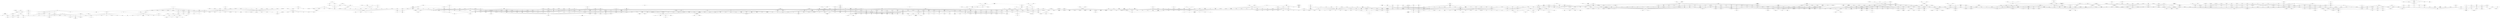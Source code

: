 strict graph "" {
	node [label="\N"];
	10	 [fontsize=12,
		height=0.3080555555555555,
		label="*NSYNC",
		level=1,
		pos="-404.54,-836.29",
		weight=286836,
		width=3.310972222222222];
	1065	 [fontsize=12,
		height=0.3080555555555555,
		label="Jessica Simpson",
		level=2,
		pos="-420.55,-717.74",
		weight=298868,
		width=3.310972222222222];
	10 -- 1065;
	1000	 [fontsize=12,
		height=0.3080555555555555,
		label=Incubus,
		level=1,
		pos="-149.64,-1046.75",
		weight=1214650,
		width=3.310972222222222];
	831	 [fontsize=12,
		height=0.3080555555555555,
		label=Fuel,
		level=1,
		pos="93.75,-649.01",
		weight=373212,
		width=3.310972222222222];
	1000 -- 831;
	1001	 [fontsize=12,
		height=0.3080555555555555,
		label="India.Arie",
		level=3,
		pos="-1779.29,-2807.98",
		weight=272268,
		width=3.310972222222222];
	1476	 [fontsize=12,
		height=0.3080555555555555,
		label=Musiq,
		level=5,
		pos="-1952.25,-2724.33",
		weight=110855,
		width=3.310972222222222];
	1001 -- 1476;
	1003	 [fontsize=12,
		height=0.3080555555555555,
		label=Infernal,
		level=3,
		pos="-265.62,-597.86",
		weight=147992,
		width=3.310972222222222];
	1212	 [fontsize=12,
		height=0.3080555555555555,
		label="Kylie Minogue",
		level=2,
		pos="-371.84,-610.39",
		weight=780058,
		width=3.310972222222222];
	1003 -- 1212;
	2385	 [fontsize=12,
		height=0.3080555555555555,
		label="Uniting Nations",
		level=7,
		pos="-230.78,-841.33",
		weight=103026,
		width=3.310972222222222];
	1003 -- 2385;
	413	 [fontsize=12,
		height=0.3080555555555555,
		label=Cascada,
		level=5,
		pos="-232.32,-677.72",
		weight=422222,
		width=3.310972222222222];
	1003 -- 413;
	910	 [fontsize=12,
		height=0.3080555555555555,
		label="Groove Coverage",
		level=6,
		pos="-303.92,-774.04",
		weight=249442,
		width=3.310972222222222];
	1003 -- 910;
	986	 [fontsize=12,
		height=0.3080555555555555,
		label="Ian Van\nDahl",
		level=2,
		pos="242.12,-437.78",
		weight=207732,
		width=3.310972222222222];
	1003 -- 986;
	1004	 [fontsize=12,
		height=0.3080555555555555,
		label="In Flames",
		level=4,
		pos="317.94,2714.83",
		weight=514041,
		width=3.310972222222222];
	542	 [fontsize=12,
		height=0.3080555555555555,
		label="Dark Tranquillity",
		level=5,
		pos="218.75,2564.06",
		weight=232932,
		width=3.310972222222222];
	1004 -- 542;
	1005	 [fontsize=12,
		height=0.3080555555555555,
		label="Ingrid Michaelson",
		level=3,
		pos="572.27,-1348.18",
		weight=254827,
		width=3.310972222222222];
	1713	 [fontsize=12,
		height=0.3080555555555555,
		label="Regina Spektor",
		level=3,
		pos="323.01,-1517.63",
		weight=689251,
		width=3.310972222222222];
	1005 -- 1713;
	2362	 [fontsize=12,
		height=0.3080555555555555,
		label="Tristan Prettyman",
		level=5,
		pos="739.23,-1525.49",
		weight=153970,
		width=3.310972222222222];
	1005 -- 2362;
	1006	 [fontsize=12,
		height=0.3080555555555555,
		label=Interpol,
		level=5,
		pos="-244.46,3055.21",
		weight=1087041,
		width=3.310972222222222];
	1127	 [fontsize=12,
		height=0.3080555555555555,
		label="Joy Division",
		level=6,
		pos="-308.69,2848.02",
		weight=764356,
		width=3.310972222222222];
	1006 -- 1127;
	1007	 [fontsize=12,
		height=0.3080555555555555,
		label=INXS,
		level=7,
		pos="1005.78,800.70",
		weight=514441,
		width=3.310972222222222];
	1389	 [fontsize=12,
		height=0.3080555555555555,
		label="Men at\nWork",
		level=7,
		pos="1096.23,793.07",
		weight=251687,
		width=3.310972222222222];
	1007 -- 1389;
	1009	 [fontsize=12,
		height=0.3080555555555555,
		label="Iron &\nWine",
		level=4,
		pos="-1753.37,162.79",
		weight=814278,
		width=3.310972222222222];
	797	 [fontsize=12,
		height=0.3080555555555555,
		label="Fleet Foxes",
		level=5,
		pos="-1533.18,444.43",
		weight=368486,
		width=3.310972222222222];
	1009 -- 797;
	101	 [fontsize=12,
		height=0.3080555555555555,
		label="Amon Amarth",
		level=5,
		pos="125.18,2767.11",
		weight=224808,
		width=3.310972222222222];
	101 -- 542;
	731	 [fontsize=12,
		height=0.3080555555555555,
		label=Ensiferum,
		level=5,
		pos="112.69,2971.53",
		weight=181637,
		width=3.310972222222222];
	101 -- 731;
	1011	 [fontsize=12,
		height=0.3080555555555555,
		label="Iron Maiden",
		level=3,
		pos="2429.88,2925.84",
		weight=836037,
		width=3.310972222222222];
	949	 [fontsize=12,
		height=0.3080555555555555,
		label=Helloween,
		level=5,
		pos="2320.53,2658.15",
		weight=297463,
		width=3.310972222222222];
	1011 -- 949;
	1012	 [fontsize=12,
		height=0.3080555555555555,
		label="Isaac Hayes",
		level=4,
		pos="2711.67,57.93",
		weight=272216,
		width=3.310972222222222];
	2200	 [fontsize=12,
		height=0.3080555555555555,
		label="The O'Jays",
		level=4,
		pos="2545.45,-97.94",
		weight=143905,
		width=3.310972222222222];
	1012 -- 2200;
	1016	 [fontsize=12,
		height=0.3080555555555555,
		label="Jack's Mannequin",
		level=4,
		pos="-2146.33,-1295.26",
		weight=308392,
		width=3.310972222222222];
	2161	 [fontsize=12,
		height=0.3080555555555555,
		label="The Hush\nSound",
		level=6,
		pos="-2117.26,-1557.38",
		weight=139773,
		width=3.310972222222222];
	1016 -- 2161;
	1018	 [fontsize=12,
		height=0.3080555555555555,
		label="Jack Johnson",
		level=7,
		pos="914.49,-1300.25",
		weight=1099826,
		width=3.310972222222222];
	1018 -- 2362;
	549	 [fontsize=12,
		height=0.3080555555555555,
		label="Dave Matthews &\nTim Reynolds",
		level=7,
		pos="1088.21,-1040.73",
		weight=110409,
		width=3.310972222222222];
	1018 -- 549;
	102	 [fontsize=12,
		height=0.3080555555555555,
		label="Amon Tobin",
		level=2,
		pos="-144.00,412.86",
		weight=440972,
		width=3.310972222222222];
	2123	 [fontsize=12,
		height=0.3080555555555555,
		label="The Dust\nBrothers",
		level=5,
		pos="-86.95,521.47",
		weight=141869,
		width=3.310972222222222];
	102 -- 2123;
	1023	 [fontsize=12,
		height=0.3080555555555555,
		label="Jaga Jazzist",
		level=2,
		pos="-1235.63,-368.80",
		weight=162373,
		width=3.310972222222222];
	2090	 [fontsize=12,
		height=0.3080555555555555,
		label="The Cinematic\nOrchestra",
		level=2,
		pos="-1382.13,-390.46",
		weight=432356,
		width=3.310972222222222];
	1023 -- 2090;
	24	 [fontsize=12,
		height=0.3080555555555555,
		label="9 Lazy\n9",
		level=2,
		pos="-952.44,-248.82",
		weight=168403,
		width=3.310972222222222];
	1023 -- 24;
	1026	 [fontsize=12,
		height=0.3080555555555555,
		label=Jamelia,
		level=4,
		pos="37.78,-408.48",
		weight=241433,
		width=3.310972222222222];
	1477	 [fontsize=12,
		height=0.3080555555555555,
		label="Mutya Buena",
		level=4,
		pos="13.92,-455.65",
		weight=149083,
		width=3.310972222222222];
	1026 -- 1477;
	1027	 [fontsize=12,
		height=0.3080555555555555,
		label=James,
		level=8,
		pos="389.50,-68.18",
		weight=246690,
		width=3.310972222222222];
	1044	 [fontsize=12,
		height=0.3080555555555555,
		label="Jarvis Cocker",
		level=7,
		pos="334.77,-16.67",
		weight=102396,
		width=3.310972222222222];
	1027 -- 1044;
	1028	 [fontsize=12,
		height=0.3080555555555555,
		label="James Blunt",
		level=5,
		pos="46.01,-26.57",
		weight=873851,
		width=3.310972222222222];
	1169	 [fontsize=12,
		height=0.3080555555555555,
		label=Keane,
		level=5,
		pos="193.37,-179.47",
		weight=1088831,
		width=3.310972222222222];
	1028 -- 1169;
	2002	 [fontsize=12,
		height=0.3080555555555555,
		label="Take That",
		level=4,
		pos="-35.97,-64.83",
		weight=319087,
		width=3.310972222222222];
	1028 -- 2002;
	1029	 [fontsize=12,
		height=0.3080555555555555,
		label="James Brown",
		level=4,
		pos="2592.06,-589.07",
		weight=595105,
		width=3.310972222222222];
	264	 [fontsize=12,
		height=0.3080555555555555,
		label="Bill Withers",
		level=4,
		pos="2643.11,-354.35",
		weight=342098,
		width=3.310972222222222];
	1029 -- 264;
	1031	 [fontsize=12,
		height=0.3080555555555555,
		label="James Morrison",
		level=3,
		pos="1485.49,-1144.26",
		weight=450459,
		width=3.310972222222222];
	1142	 [fontsize=12,
		height=0.3080555555555555,
		label="Justin Nozuka",
		level=5,
		pos="1338.38,-1188.33",
		weight=107972,
		width=3.310972222222222];
	1031 -- 1142;
	1033	 [fontsize=12,
		height=0.3080555555555555,
		label="James Taylor",
		level=7,
		pos="1408.71,-615.93",
		weight=347328,
		width=3.310972222222222];
	1093	 [fontsize=12,
		height=0.3080555555555555,
		label="John Denver",
		level=6,
		pos="1317.82,-750.79",
		weight=185614,
		width=3.310972222222222];
	1033 -- 1093;
	2402	 [fontsize=12,
		height=0.3080555555555555,
		label="Van Morrison",
		level=7,
		pos="1454.10,-462.01",
		weight=650090,
		width=3.310972222222222];
	1033 -- 2402;
	1034	 [fontsize=12,
		height=0.3080555555555555,
		label="Jamie Cullum",
		level=8,
		pos="-1041.27,-1158.41",
		weight=450203,
		width=3.310972222222222];
	1125	 [fontsize=12,
		height=0.3080555555555555,
		label="Joss Stone",
		level=3,
		pos="-888.53,-1198.28",
		weight=487412,
		width=3.310972222222222];
	1034 -- 1125;
	1037	 [fontsize=12,
		height=0.3080555555555555,
		label=Jamiroquai,
		level=8,
		pos="-917.89,43.92",
		weight=794992,
		width=3.310972222222222];
	2222	 [fontsize=12,
		height=0.3080555555555555,
		label="The Quantic\nSoul Orchestra",
		level=4,
		pos="-892.68,-66.71",
		weight=109821,
		width=3.310972222222222];
	1037 -- 2222;
	1039	 [fontsize=12,
		height=0.3080555555555555,
		label="Janet Jackson",
		level=2,
		pos="-977.61,-768.79",
		weight=474302,
		width=3.310972222222222];
	1340	 [fontsize=12,
		height=0.3080555555555555,
		label="Mariah Carey",
		level=4,
		pos="-1247.97,-676.94",
		weight=720333,
		width=3.310972222222222];
	1039 -- 1340;
	104	 [fontsize=12,
		height=0.3080555555555555,
		label="Amos Lee",
		level=4,
		pos="577.96,-1534.06",
		weight=276612,
		width=3.310972222222222];
	104 -- 2362;
	1040	 [fontsize=12,
		height=0.3080555555555555,
		label="Janis Joplin",
		level=7,
		pos="2216.83,-727.31",
		weight=541450,
		width=3.310972222222222];
	2166	 [fontsize=12,
		height=0.3080555555555555,
		label="The Jimi\nHendrix Experience",
		level=1,
		pos="1939.17,-708.09",
		weight=495688,
		width=3.310972222222222];
	1040 -- 2166;
	2281	 [fontsize=12,
		height=0.3080555555555555,
		label="The Verve",
		level=7,
		pos="213.81,306.91",
		weight=923596,
		width=3.310972222222222];
	1044 -- 2281;
	1045	 [fontsize=12,
		height=0.3080555555555555,
		label="Jason Mraz",
		level=8,
		pos="613.08,-1782.12",
		weight=643326,
		width=3.310972222222222];
	1045 -- 2362;
	1047	 [fontsize=12,
		height=0.3080555555555555,
		label="Jay-Z",
		level=7,
		pos="-1149.74,-1886.86",
		weight=638981,
		width=3.310972222222222];
	1305	 [fontsize=12,
		height=0.3080555555555555,
		label=Ludacris,
		level=7,
		pos="-1037.75,-1416.93",
		weight=423907,
		width=3.310972222222222];
	1047 -- 1305;
	1457	 [fontsize=12,
		height=0.3080555555555555,
		label="Mos Def",
		level=6,
		pos="-1264.78,-2334.30",
		weight=311431,
		width=3.310972222222222];
	1047 -- 1457;
	1048	 [fontsize=12,
		height=0.3080555555555555,
		label="Jay-Z and\nLinkin Park",
		level=6,
		pos="737.97,1544.53",
		weight=330083,
		width=3.310972222222222];
	1591	 [fontsize=12,
		height=0.3080555555555555,
		label="Papa Roach",
		level=2,
		pos="516.35,1262.49",
		weight=780535,
		width=3.310972222222222];
	1048 -- 1591;
	1050	 [fontsize=12,
		height=0.3080555555555555,
		label=Jazzanova,
		level=2,
		pos="33.68,411.17",
		weight=300664,
		width=3.310972222222222];
	1213	 [fontsize=12,
		height=0.3080555555555555,
		label="Kyoto Jazz\nMassive",
		level=2,
		pos="8.13,489.25",
		weight=129760,
		width=3.310972222222222];
	1050 -- 1213;
	1052	 [fontsize=12,
		height=0.3080555555555555,
		label="Jean-Michel Jarre",
		level=5,
		pos="3399.81,1336.31",
		weight=228313,
		width=3.310972222222222];
	2009	 [fontsize=12,
		height=0.3080555555555555,
		label="Tangerine Dream",
		level=5,
		pos="3400.63,1099.32",
		weight=165123,
		width=3.310972222222222];
	1052 -- 2009;
	2472	 [fontsize=12,
		height=0.3080555555555555,
		label=Yanni,
		level=5,
		pos="3553.65,1586.67",
		weight=141870,
		width=3.310972222222222];
	1052 -- 2472;
	574	 [fontsize=12,
		height=0.3080555555555555,
		label="Deep Forest",
		level=5,
		pos="3207.42,1406.23",
		weight=226153,
		width=3.310972222222222];
	1052 -- 574;
	1054	 [fontsize=12,
		height=0.3080555555555555,
		label="Jeff Buckley",
		level=7,
		pos="-1975.87,1517.53",
		weight=761225,
		width=3.310972222222222];
	1523	 [fontsize=12,
		height=0.3080555555555555,
		label="Nick Drake",
		level=4,
		pos="-2168.78,1626.87",
		weight=657487,
		width=3.310972222222222];
	1054 -- 1523;
	1055	 [fontsize=12,
		height=0.3080555555555555,
		label="Jefferson Airplane",
		level=1,
		pos="1768.96,-474.56",
		weight=542912,
		width=3.310972222222222];
	1055 -- 2166;
	1056	 [fontsize=12,
		height=0.3080555555555555,
		label=Jem,
		level=3,
		pos="-1049.58,2264.19",
		weight=484415,
		width=3.310972222222222];
	272	 [fontsize=12,
		height=0.3080555555555555,
		label="Bitter:Sweet",
		level=7,
		pos="-898.33,2236.38",
		weight=122634,
		width=3.310972222222222];
	1056 -- 272;
	1057	 [fontsize=12,
		height=0.3080555555555555,
		label="Jennifer Hudson",
		level=3,
		pos="-975.67,-1000.40",
		weight=115919,
		width=3.310972222222222];
	1057 -- 1125;
	1057 -- 1340;
	1058	 [fontsize=12,
		height=0.3080555555555555,
		label="Jennifer Lopez",
		level=5,
		pos="-1383.90,-537.51",
		weight=570845,
		width=3.310972222222222];
	1058 -- 1340;
	106	 [fontsize=12,
		height=0.3080555555555555,
		label="Amy Macdonald",
		level=3,
		pos="617.10,-3652.59",
		weight=327841,
		width=3.310972222222222];
	944	 [fontsize=12,
		height=0.3080555555555555,
		label="Heather Nova",
		level=3,
		pos="405.76,-3748.86",
		weight=228168,
		width=3.310972222222222];
	106 -- 944;
	1060	 [fontsize=12,
		height=0.3080555555555555,
		label="Jens Lekman",
		level=6,
		pos="-2158.82,-1030.54",
		weight=242322,
		width=3.310972222222222];
	2272	 [fontsize=12,
		height=0.3080555555555555,
		label="The Tough\nAlliance",
		level=8,
		pos="-2060.48,-1024.39",
		weight=114582,
		width=3.310972222222222];
	1060 -- 2272;
	164	 [fontsize=12,
		height=0.3080555555555555,
		label="Ashlee Simpson",
		level=4,
		pos="-556.55,-510.27",
		weight=469115,
		width=3.310972222222222];
	1065 -- 164;
	1066	 [fontsize=12,
		height=0.3080555555555555,
		label=Jet,
		level=7,
		pos="528.11,-114.65",
		weight=747836,
		width=3.310972222222222];
	2291	 [fontsize=12,
		height=0.3080555555555555,
		label="The White\nStripes",
		level=6,
		pos="670.31,-41.02",
		weight=1242635,
		width=3.310972222222222];
	1066 -- 2291;
	1067	 [fontsize=12,
		height=0.3080555555555555,
		label="Jethro Tull",
		level=8,
		pos="2602.34,-667.81",
		weight=456792,
		width=3.310972222222222];
	806	 [fontsize=12,
		height=0.3080555555555555,
		label=Focus,
		level=8,
		pos="2619.82,-749.84",
		weight=110746,
		width=3.310972222222222];
	1067 -- 806;
	1068	 [fontsize=12,
		height=0.3080555555555555,
		label=Jewel,
		level=3,
		pos="146.23,-1902.92",
		weight=485526,
		width=3.310972222222222];
	1387	 [fontsize=12,
		height=0.3080555555555555,
		label="Melissa Etheridge",
		level=5,
		pos="119.48,-1897.98",
		weight=181427,
		width=3.310972222222222];
	1068 -- 1387;
	107	 [fontsize=12,
		height=0.3080555555555555,
		label="Amy Winehouse",
		level=3,
		pos="-1020.60,-1263.73",
		weight=1006978,
		width=3.310972222222222];
	107 -- 1125;
	1071	 [fontsize=12,
		height=0.3080555555555555,
		label="Jimi Hendrix",
		level=6,
		pos="1807.09,-914.07",
		weight=1088057,
		width=3.310972222222222];
	1071 -- 2166;
	1074	 [fontsize=12,
		height=0.3080555555555555,
		label="Jimmy Eat\nWorld",
		level=3,
		pos="781.13,-1017.01",
		weight=936209,
		width=3.310972222222222];
	2050	 [fontsize=12,
		height=0.3080555555555555,
		label="The Ataris",
		level=4,
		pos="812.57,-726.78",
		weight=402386,
		width=3.310972222222222];
	1074 -- 2050;
	840	 [fontsize=12,
		height=0.3080555555555555,
		label="Further Seems\nForever",
		level=8,
		pos="608.13,-1128.58",
		weight=138114,
		width=3.310972222222222];
	1074 -- 840;
	1079	 [fontsize=12,
		height=0.3080555555555555,
		label="Joanna Newsom",
		level=3,
		pos="539.39,-1507.72",
		weight=368213,
		width=3.310972222222222];
	1079 -- 1713;
	108	 [fontsize=12,
		height=0.3080555555555555,
		label=Anastacia,
		level=5,
		pos="-782.54,-294.06",
		weight=391929,
		width=3.310972222222222];
	586	 [fontsize=12,
		height=0.3080555555555555,
		label="Delta Goodrem",
		level=5,
		pos="-813.98,-366.21",
		weight=210939,
		width=3.310972222222222];
	108 -- 586;
	1080	 [fontsize=12,
		height=0.3080555555555555,
		label="Joan Osborne",
		level=2,
		pos="153.18,-1744.99",
		weight=205205,
		width=3.310972222222222];
	1080 -- 1387;
	1602	 [fontsize=12,
		height=0.3080555555555555,
		label="Patty Griffin",
		level=5,
		pos="-32.43,-1705.02",
		weight=129702,
		width=3.310972222222222];
	1080 -- 1602;
	1860	 [fontsize=12,
		height=0.3080555555555555,
		label="Sinéad O'Connor",
		level=1,
		pos="194.06,-1841.75",
		weight=431116,
		width=3.310972222222222];
	1080 -- 1860;
	19	 [fontsize=12,
		height=0.3080555555555555,
		label="4 Non\nBlondes",
		level=1,
		pos="207.31,-1249.61",
		weight=176534,
		width=3.310972222222222];
	1080 -- 19;
	1083	 [fontsize=12,
		height=0.3080555555555555,
		label=Joe,
		level=1,
		pos="-2008.45,-3092.31",
		weight=135278,
		width=3.310972222222222];
	1283	 [fontsize=12,
		height=0.3080555555555555,
		label=Lloyd,
		level=7,
		pos="-1983.47,-3374.70",
		weight=127864,
		width=3.310972222222222];
	1083 -- 1283;
	1083 -- 1476;
	1520	 [fontsize=12,
		height=0.3080555555555555,
		label="Ne-Yo",
		level=3,
		pos="-2256.39,-2970.06",
		weight=449705,
		width=3.310972222222222];
	1083 -- 1520;
	1736	 [fontsize=12,
		height=0.3080555555555555,
		label="R. Kelly",
		level=1,
		pos="-2441.44,-3238.65",
		weight=377998,
		width=3.310972222222222];
	1083 -- 1736;
	2391	 [fontsize=12,
		height=0.3080555555555555,
		label=Usher,
		level=1,
		pos="-1639.33,-3288.71",
		weight=546757,
		width=3.310972222222222];
	1083 -- 2391;
	503	 [fontsize=12,
		height=0.3080555555555555,
		label="Craig David",
		level=6,
		pos="-1793.12,-3047.52",
		weight=312181,
		width=3.310972222222222];
	1083 -- 503;
	1084	 [fontsize=12,
		height=0.3080555555555555,
		label="Joe Cocker",
		level=7,
		pos="1942.10,59.49",
		weight=419628,
		width=3.310972222222222];
	455	 [fontsize=12,
		height=0.3080555555555555,
		label="Chris Rea",
		level=8,
		pos="2137.67,32.20",
		weight=230694,
		width=3.310972222222222];
	1084 -- 455;
	1088	 [fontsize=12,
		height=0.3080555555555555,
		label="Joe Walsh",
		level=6,
		pos="2149.76,-1054.22",
		weight=142417,
		width=3.310972222222222];
	798	 [fontsize=12,
		height=0.3080555555555555,
		label="Fleetwood Mac",
		level=5,
		pos="2385.36,-974.48",
		weight=675635,
		width=3.310972222222222];
	1088 -- 798;
	807	 [fontsize=12,
		height=0.3080555555555555,
		label=Foghat,
		level=6,
		pos="1799.10,-1269.65",
		weight=139956,
		width=3.310972222222222];
	1088 -- 807;
	1089	 [fontsize=12,
		height=0.3080555555555555,
		label="John Mayall &\nThe Bluesbreakers",
		level=3,
		pos="1952.57,-142.22",
		weight=118074,
		width=3.310972222222222];
	1104	 [fontsize=12,
		height=0.3080555555555555,
		label="Johnny Winter",
		level=3,
		pos="1604.93,89.25",
		weight=131056,
		width=3.310972222222222];
	1089 -- 1104;
	1089 -- 455;
	109	 [fontsize=12,
		height=0.3080555555555555,
		label=Anathema,
		level=5,
		pos="2139.22,3721.60",
		weight=257668,
		width=3.310972222222222];
	2318	 [fontsize=12,
		height=0.3080555555555555,
		label=Tiamat,
		level=5,
		pos="1977.77,3732.73",
		weight=159323,
		width=3.310972222222222];
	109 -- 2318;
	1092	 [fontsize=12,
		height=0.3080555555555555,
		label="John Coltrane",
		level=5,
		pos="2829.15,-2226.78",
		weight=378942,
		width=3.310972222222222];
	431	 [fontsize=12,
		height=0.3080555555555555,
		label="Charlie Parker",
		level=5,
		pos="2624.74,-2206.85",
		weight=238264,
		width=3.310972222222222];
	1092 -- 431;
	1504	 [fontsize=12,
		height=0.3080555555555555,
		label="Neil Diamond",
		level=6,
		pos="1191.74,-766.88",
		weight=277139,
		width=3.310972222222222];
	1093 -- 1504;
	409	 [fontsize=12,
		height=0.3080555555555555,
		label=Carpenters,
		level=2,
		pos="1460.24,-859.52",
		weight=272974,
		width=3.310972222222222];
	1093 -- 409;
	645	 [fontsize=12,
		height=0.3080555555555555,
		label="Don McLean",
		level=4,
		pos="1226.39,-614.10",
		weight=245217,
		width=3.310972222222222];
	1093 -- 645;
	1096	 [fontsize=12,
		height=0.3080555555555555,
		label="John Lee\nHooker",
		level=3,
		pos="1937.53,200.90",
		weight=276549,
		width=3.310972222222222];
	1700	 [fontsize=12,
		height=0.3080555555555555,
		label="Ray Charles",
		level=4,
		pos="1957.95,290.33",
		weight=603951,
		width=3.310972222222222];
	1096 -- 1700;
	368	 [fontsize=12,
		height=0.3080555555555555,
		label="Buddy Guy",
		level=3,
		pos="1830.84,75.73",
		weight=168170,
		width=3.310972222222222];
	1096 -- 368;
	1097	 [fontsize=12,
		height=0.3080555555555555,
		label="John Legend",
		level=3,
		pos="-2151.72,-2614.59",
		weight=420828,
		width=3.310972222222222];
	1097 -- 1476;
	1098	 [fontsize=12,
		height=0.3080555555555555,
		label="John Lennon",
		level=7,
		pos="1053.16,-2411.38",
		weight=850977,
		width=3.310972222222222];
	1608	 [fontsize=12,
		height=0.3080555555555555,
		label="Paul McCartney",
		level=7,
		pos="871.42,-2201.24",
		weight=490203,
		width=3.310972222222222];
	1098 -- 1608;
	1099	 [fontsize=12,
		height=0.3080555555555555,
		label="John Martyn",
		level=8,
		pos="-2389.01,1245.60",
		weight=104145,
		width=3.310972222222222];
	1111	 [fontsize=12,
		height=0.3080555555555555,
		label="Joni Mitchell",
		level=5,
		pos="-2503.17,1171.35",
		weight=403885,
		width=3.310972222222222];
	1099 -- 1111;
	1250	 [fontsize=12,
		height=0.3080555555555555,
		label="Leonard Cohen",
		level=7,
		pos="-2582.90,1303.39",
		weight=536625,
		width=3.310972222222222];
	1099 -- 1250;
	1099 -- 1523;
	11	 [fontsize=12,
		height=0.3080555555555555,
		label="2Pac",
		level=2,
		pos="-284.89,-3127.14",
		weight=562588,
		width=3.310972222222222];
	1890	 [fontsize=12,
		height=0.3080555555555555,
		label="Snoop Dogg",
		level=2,
		pos="-411.90,-2886.44",
		weight=617991,
		width=3.310972222222222];
	11 -- 1890;
	110	 [fontsize=12,
		height=0.3080555555555555,
		label=Anberlin,
		level=3,
		pos="-2731.77,14.70",
		weight=323719,
		width=3.310972222222222];
	2044	 [fontsize=12,
		height=0.3080555555555555,
		label="The Almost",
		level=3,
		pos="-2873.77,-39.30",
		weight=103130,
		width=3.310972222222222];
	110 -- 2044;
	1101	 [fontsize=12,
		height=0.3080555555555555,
		label="John Mayer",
		level=5,
		pos="1121.31,-1227.62",
		weight=788419,
		width=3.310972222222222];
	1101 -- 549;
	1102	 [fontsize=12,
		height=0.3080555555555555,
		label="John Mayer\nTrio",
		level=5,
		pos="1043.40,-814.02",
		weight=101264,
		width=3.310972222222222];
	218	 [fontsize=12,
		height=0.3080555555555555,
		label="B.B. King &\nEric Clapton",
		level=3,
		pos="1166.90,-262.64",
		weight=158894,
		width=3.310972222222222];
	1102 -- 218;
	1102 -- 549;
	1103	 [fontsize=12,
		height=0.3080555555555555,
		label="John Mellencamp",
		level=7,
		pos="1338.23,-1873.71",
		weight=250401,
		width=3.310972222222222];
	1972	 [fontsize=12,
		height=0.3080555555555555,
		label=Styx,
		level=5,
		pos="1215.82,-1608.53",
		weight=338729,
		width=3.310972222222222];
	1103 -- 1972;
	1759	 [fontsize=12,
		height=0.3080555555555555,
		label="Rory Gallagher",
		level=8,
		pos="1602.12,-134.07",
		weight=121587,
		width=3.310972222222222];
	1104 -- 1759;
	1955	 [fontsize=12,
		height=0.3080555555555555,
		label="Stevie Ray\nVaughan",
		level=3,
		pos="1759.80,345.76",
		weight=291941,
		width=3.310972222222222];
	1104 -- 1955;
	2001	 [fontsize=12,
		height=0.3080555555555555,
		label="Taj Mahal",
		level=7,
		pos="1446.47,-123.41",
		weight=110103,
		width=3.310972222222222];
	1104 -- 2001;
	1104 -- 218;
	219	 [fontsize=12,
		height=0.3080555555555555,
		label="B.B. King",
		level=3,
		pos="1783.54,104.53",
		weight=309738,
		width=3.310972222222222];
	1104 -- 219;
	1104 -- 368;
	739	 [fontsize=12,
		height=0.3080555555555555,
		label="Eric Clapton",
		level=6,
		pos="1975.36,-312.84",
		weight=989627,
		width=3.310972222222222];
	1104 -- 739;
	854	 [fontsize=12,
		height=0.3080555555555555,
		label="Gary Moore",
		level=6,
		pos="1742.82,282.02",
		weight=264699,
		width=3.310972222222222];
	1104 -- 854;
	1107	 [fontsize=12,
		height=0.3080555555555555,
		label="John Williams",
		level=3,
		pos="-206.97,1606.27",
		weight=404010,
		width=3.310972222222222];
	1199	 [fontsize=12,
		height=0.3080555555555555,
		label="Klaus Badelt",
		level=3,
		pos="-366.54,1559.35",
		weight=211545,
		width=3.310972222222222];
	1107 -- 1199;
	1108	 [fontsize=12,
		height=0.3080555555555555,
		label=JoJo,
		level=4,
		pos="-827.31,-554.97",
		weight=316204,
		width=3.310972222222222];
	1108 -- 164;
	1117	 [fontsize=12,
		height=0.3080555555555555,
		label="José González",
		level=4,
		pos="-1407.50,472.11",
		weight=545027,
		width=3.310972222222222];
	1124	 [fontsize=12,
		height=0.3080555555555555,
		label="Joshua Radin",
		level=4,
		pos="-1393.37,545.76",
		weight=254988,
		width=3.310972222222222];
	1117 -- 1124;
	1117 -- 797;
	1119	 [fontsize=12,
		height=0.3080555555555555,
		label="Joseph Arthur",
		level=4,
		pos="-2781.10,1984.64",
		weight=257913,
		width=3.310972222222222];
	69	 [fontsize=12,
		height=0.3080555555555555,
		label="Alexi Murdoch",
		level=4,
		pos="-2677.93,1837.09",
		weight=180196,
		width=3.310972222222222];
	1119 -- 69;
	1121	 [fontsize=12,
		height=0.3080555555555555,
		label="Josh Kelley",
		level=5,
		pos="95.19,-2074.71",
		weight=144777,
		width=3.310972222222222];
	1121 -- 2362;
	668	 [fontsize=12,
		height=0.3080555555555555,
		label="Duncan Sheik",
		level=8,
		pos="-249.13,-1995.45",
		weight=101168,
		width=3.310972222222222];
	1121 -- 668;
	1122	 [fontsize=12,
		height=0.3080555555555555,
		label="Josh Ritter",
		level=4,
		pos="-211.47,-1703.92",
		weight=186561,
		width=3.310972222222222];
	1122 -- 1602;
	1772	 [fontsize=12,
		height=0.3080555555555555,
		label="Ryan Adams",
		level=8,
		pos="-83.39,-1554.64",
		weight=455379,
		width=3.310972222222222];
	1122 -- 1772;
	1316	 [fontsize=12,
		height=0.3080555555555555,
		label="Macy Gray",
		level=4,
		pos="-1062.53,-994.58",
		weight=330149,
		width=3.310972222222222];
	1125 -- 1316;
	153	 [fontsize=12,
		height=0.3080555555555555,
		label="Aretha Franklin",
		level=4,
		pos="-743.77,-1551.52",
		weight=642451,
		width=3.310972222222222];
	1125 -- 153;
	38	 [fontsize=12,
		height=0.3080555555555555,
		label=Adele,
		level=3,
		pos="-718.72,-1344.12",
		weight=401785,
		width=3.310972222222222];
	1125 -- 38;
	496	 [fontsize=12,
		height=0.3080555555555555,
		label="Corinne Bailey\nRae",
		level=3,
		pos="-817.25,-1491.60",
		weight=468718,
		width=3.310972222222222];
	1125 -- 496;
	666	 [fontsize=12,
		height=0.3080555555555555,
		label=Duffy,
		level=3,
		pos="-1142.99,-940.91",
		weight=515263,
		width=3.310972222222222];
	1125 -- 666;
	1126	 [fontsize=12,
		height=0.3080555555555555,
		label=Journey,
		level=5,
		pos="1293.03,-1849.00",
		weight=465778,
		width=3.310972222222222];
	1126 -- 1972;
	1456	 [fontsize=12,
		height=0.3080555555555555,
		label=Morrissey,
		level=8,
		pos="-173.73,2859.12",
		weight=581637,
		width=3.310972222222222];
	1127 -- 1456;
	1515	 [fontsize=12,
		height=0.3080555555555555,
		label="New Order",
		level=8,
		pos="-582.06,2743.55",
		weight=741154,
		width=3.310972222222222];
	1127 -- 1515;
	1840	 [fontsize=12,
		height=0.3080555555555555,
		label="She Wants\nRevenge",
		level=6,
		pos="-352.02,2645.68",
		weight=257284,
		width=3.310972222222222];
	1127 -- 1840;
	1862	 [fontsize=12,
		height=0.3080555555555555,
		label="Siouxsie and\nthe Banshees",
		level=3,
		pos="-486.22,2550.74",
		weight=340087,
		width=3.310972222222222];
	1127 -- 1862;
	1905	 [fontsize=12,
		height=0.3080555555555555,
		label="Sonic Youth",
		level=6,
		pos="248.66,2190.12",
		weight=746676,
		width=3.310972222222222];
	1127 -- 1905;
	2105	 [fontsize=12,
		height=0.3080555555555555,
		label="The Cure",
		level=6,
		pos="-711.51,2800.72",
		weight=1344110,
		width=3.310972222222222];
	1127 -- 2105;
	216	 [fontsize=12,
		height=0.3080555555555555,
		label=Bauhaus,
		level=6,
		pos="-408.62,3094.24",
		weight=251617,
		width=3.310972222222222];
	1127 -- 216;
	2247	 [fontsize=12,
		height=0.3080555555555555,
		label="The Smiths",
		level=6,
		pos="-600.74,2934.20",
		weight=847939,
		width=3.310972222222222];
	1127 -- 2247;
	380	 [fontsize=12,
		height=0.3080555555555555,
		label=Buzzcocks,
		level=7,
		pos="-712.96,3137.01",
		weight=307283,
		width=3.310972222222222];
	1127 -- 380;
	1128	 [fontsize=12,
		height=0.3080555555555555,
		label=Juanes,
		level=4,
		pos="-2093.24,-303.94",
		weight=310537,
		width=3.310972222222222];
	1719	 [fontsize=12,
		height=0.3080555555555555,
		label="Ricardo Arjona",
		level=4,
		pos="-2072.10,-439.74",
		weight=125685,
		width=3.310972222222222];
	1128 -- 1719;
	1129	 [fontsize=12,
		height=0.3080555555555555,
		label="Judas Priest",
		level=3,
		pos="2043.98,2799.90",
		weight=490388,
		width=3.310972222222222];
	1129 -- 949;
	1130	 [fontsize=12,
		height=0.3080555555555555,
		label="Judy Garland",
		level=6,
		pos="3425.06,-730.13",
		weight=112930,
		width=3.310972222222222];
	249	 [fontsize=12,
		height=0.3080555555555555,
		label="Bette Midler",
		level=4,
		pos="3389.46,-357.83",
		weight=139097,
		width=3.310972222222222];
	1130 -- 249;
	677	 [fontsize=12,
		height=0.3080555555555555,
		label="Eartha Kitt",
		level=7,
		pos="3328.32,-1030.55",
		weight=130386,
		width=3.310972222222222];
	1130 -- 677;
	1132	 [fontsize=12,
		height=0.3080555555555555,
		label=Juli,
		level=2,
		pos="2907.08,1207.98",
		weight=150895,
		width=3.310972222222222];
	1928	 [fontsize=12,
		height=0.3080555555555555,
		label="Sportfreunde Stiller",
		level=6,
		pos="2847.74,1387.74",
		weight=175936,
		width=3.310972222222222];
	1132 -- 1928;
	951	 [fontsize=12,
		height=0.3080555555555555,
		label="Herbert Grönemeyer",
		level=2,
		pos="2735.97,1093.07",
		weight=135891,
		width=3.310972222222222];
	1132 -- 951;
	1133	 [fontsize=12,
		height=0.3080555555555555,
		label="Julie London",
		level=5,
		pos="2722.35,-1244.27",
		weight=262229,
		width=3.310972222222222];
	1492	 [fontsize=12,
		height=0.3080555555555555,
		label="Nancy Wilson",
		level=5,
		pos="3101.62,-1186.11",
		weight=148489,
		width=3.310972222222222];
	1133 -- 1492;
	263	 [fontsize=12,
		height=0.3080555555555555,
		label="Billie Holiday",
		level=5,
		pos="2371.37,-1515.64",
		weight=521970,
		width=3.310972222222222];
	1133 -- 263;
	1135	 [fontsize=12,
		height=0.3080555555555555,
		label="Junior Boys",
		level=8,
		pos="-785.96,776.69",
		weight=200236,
		width=3.310972222222222];
	1237	 [fontsize=12,
		height=0.3080555555555555,
		label="LCD Soundsystem",
		level=1,
		pos="-773.84,585.18",
		weight=622881,
		width=3.310972222222222];
	1135 -- 1237;
	2174	 [fontsize=12,
		height=0.3080555555555555,
		label="The Knife",
		level=7,
		pos="-678.98,824.94",
		weight=562406,
		width=3.310972222222222];
	1135 -- 2174;
	1139	 [fontsize=12,
		height=0.3080555555555555,
		label="Jurassic 5",
		level=5,
		pos="-951.76,-2303.32",
		weight=340808,
		width=3.310972222222222];
	1139 -- 1457;
	114	 [fontsize=12,
		height=0.3080555555555555,
		label="Andrew Bird",
		level=3,
		pos="-1818.43,128.25",
		weight=483747,
		width=3.310972222222222];
	114 -- 797;
	1140	 [fontsize=12,
		height=0.3080555555555555,
		label=Justice,
		level=7,
		pos="-950.45,1064.50",
		weight=505719,
		width=3.310972222222222];
	1140 -- 1237;
	632	 [fontsize=12,
		height=0.3080555555555555,
		label="DJ Mehdi",
		level=7,
		pos="-936.01,1529.60",
		weight=114930,
		width=3.310972222222222];
	1140 -- 632;
	1590	 [fontsize=12,
		height=0.3080555555555555,
		label="Paolo Nutini",
		level=3,
		pos="1431.02,-1115.30",
		weight=366738,
		width=3.310972222222222];
	1142 -- 1590;
	1142 -- 2362;
	1143	 [fontsize=12,
		height=0.3080555555555555,
		label="Justin Timberlake",
		level=1,
		pos="-895.75,-484.68",
		weight=972050,
		width=3.310972222222222];
	358	 [fontsize=12,
		height=0.3080555555555555,
		label="Britney Spears",
		level=5,
		pos="-660.46,-272.64",
		weight=1022718,
		width=3.310972222222222];
	1143 -- 358;
	1144	 [fontsize=12,
		height=0.3080555555555555,
		label="Just Jack",
		level=6,
		pos="48.15,-268.35",
		weight=182697,
		width=3.310972222222222];
	1405	 [fontsize=12,
		height=0.3080555555555555,
		label="M.I.A.",
		level=8,
		pos="300.89,-389.52",
		weight=563873,
		width=3.310972222222222];
	1144 -- 1405;
	181	 [fontsize=12,
		height=0.3080555555555555,
		label="Audio Bullys",
		level=5,
		pos="-16.59,-103.43",
		weight=206117,
		width=3.310972222222222];
	1144 -- 181;
	1907	 [fontsize=12,
		height=0.3080555555555555,
		label="Sophie Ellis-Bextor",
		level=5,
		pos="-242.98,-439.32",
		weight=310619,
		width=3.310972222222222];
	1144 -- 1907;
	1948	 [fontsize=12,
		height=0.3080555555555555,
		label="Stereo MC's",
		level=6,
		pos="-578.60,-84.82",
		weight=181042,
		width=3.310972222222222];
	1144 -- 1948;
	213	 [fontsize=12,
		height=0.3080555555555555,
		label="Basement Jaxx",
		level=5,
		pos="-54.79,-196.84",
		weight=580544,
		width=3.310972222222222];
	1144 -- 213;
	2132	 [fontsize=12,
		height=0.3080555555555555,
		label="The Feeling",
		level=3,
		pos="285.61,-289.27",
		weight=291405,
		width=3.310972222222222];
	1144 -- 2132;
	2259	 [fontsize=12,
		height=0.3080555555555555,
		label="The Streets",
		level=6,
		pos="-314.96,-216.36",
		weight=459699,
		width=3.310972222222222];
	1144 -- 2259;
	2271	 [fontsize=12,
		height=0.3080555555555555,
		label="The Ting\nTings",
		level=4,
		pos="428.52,-370.65",
		weight=553469,
		width=3.310972222222222];
	1144 -- 2271;
	390	 [fontsize=12,
		height=0.3080555555555555,
		label="Calvin Harris",
		level=6,
		pos="369.04,-433.24",
		weight=264959,
		width=3.310972222222222];
	1144 -- 390;
	534	 [fontsize=12,
		height=0.3080555555555555,
		label="Daniel Bedingfield",
		level=6,
		pos="-679.77,-71.71",
		weight=188172,
		width=3.310972222222222];
	1144 -- 534;
	744	 [fontsize=12,
		height=0.3080555555555555,
		label=Estelle,
		level=2,
		pos="201.64,-278.09",
		weight=237700,
		width=3.310972222222222];
	1144 -- 744;
	1146	 [fontsize=12,
		height=0.3080555555555555,
		label="Kaiser Chiefs",
		level=5,
		pos="61.41,1370.76",
		weight=1069671,
		width=3.310972222222222];
	2052	 [fontsize=12,
		height=0.3080555555555555,
		label="The Automatic",
		level=3,
		pos="-9.88,984.89",
		weight=247640,
		width=3.310972222222222];
	1146 -- 2052;
	1147	 [fontsize=12,
		height=0.3080555555555555,
		label="Kaki King",
		level=5,
		pos="557.57,-1295.69",
		weight=105886,
		width=3.310972222222222];
	1432	 [fontsize=12,
		height=0.3080555555555555,
		label=Mirah,
		level=6,
		pos="418.85,-1412.30",
		weight=308944,
		width=3.310972222222222];
	1147 -- 1432;
	1750	 [fontsize=12,
		height=0.3080555555555555,
		label="Rodrigo y\nGabriela",
		level=8,
		pos="614.21,-1226.94",
		weight=133313,
		width=3.310972222222222];
	1147 -- 1750;
	1150	 [fontsize=12,
		height=0.3080555555555555,
		label=Kansas,
		level=5,
		pos="968.35,-1629.92",
		weight=336746,
		width=3.310972222222222];
	1150 -- 1972;
	1151	 [fontsize=12,
		height=0.3080555555555555,
		label="Kanye West",
		level=3,
		pos="-1301.28,-1128.07",
		weight=1023445,
		width=3.310972222222222];
	1151 -- 1305;
	2324	 [fontsize=12,
		height=0.3080555555555555,
		label=Timbaland,
		level=3,
		pos="-1530.08,-1246.43",
		weight=572821,
		width=3.310972222222222];
	1151 -- 2324;
	882	 [fontsize=12,
		height=0.3080555555555555,
		label="Gnarls Barkley",
		level=6,
		pos="-1449.01,-1376.49",
		weight=658504,
		width=3.310972222222222];
	1151 -- 882;
	1153	 [fontsize=12,
		height=0.3080555555555555,
		label=Kasabian,
		level=5,
		pos="121.92,87.63",
		weight=813145,
		width=3.310972222222222];
	1153 -- 2281;
	1157	 [fontsize=12,
		height=0.3080555555555555,
		label="Kat DeLuna",
		level=5,
		pos="-1861.74,-649.95",
		weight=121602,
		width=3.310972222222222];
	1175	 [fontsize=12,
		height=0.3080555555555555,
		label="Kelly Rowland",
		level=4,
		pos="-1667.41,-570.19",
		weight=244804,
		width=3.310972222222222];
	1157 -- 1175;
	1730	 [fontsize=12,
		height=0.3080555555555555,
		label=Rihanna,
		level=7,
		pos="-1831.54,-695.32",
		weight=990964,
		width=3.310972222222222];
	1157 -- 1730;
	416	 [fontsize=12,
		height=0.3080555555555555,
		label=Cassie,
		level=5,
		pos="-2064.55,-598.03",
		weight=251617,
		width=3.310972222222222];
	1157 -- 416;
	1158	 [fontsize=12,
		height=0.3080555555555555,
		label="Kate Bush",
		level=3,
		pos="2997.92,-187.76",
		weight=491069,
		width=3.310972222222222];
	132	 [fontsize=12,
		height=0.3080555555555555,
		label="Annie Lennox",
		level=3,
		pos="2848.02,242.38",
		weight=363635,
		width=3.310972222222222];
	1158 -- 132;
	1630	 [fontsize=12,
		height=0.3080555555555555,
		label="Peter Gabriel",
		level=5,
		pos="3061.61,-451.81",
		weight=552607,
		width=3.310972222222222];
	1158 -- 1630;
	1647	 [fontsize=12,
		height=0.3080555555555555,
		label="PJ Harvey",
		level=6,
		pos="2946.34,-298.33",
		weight=711575,
		width=3.310972222222222];
	1158 -- 1647;
	215	 [fontsize=12,
		height=0.3080555555555555,
		label="Bat for\nLashes",
		level=5,
		pos="3210.18,-222.33",
		weight=311687,
		width=3.310972222222222];
	1158 -- 215;
	116	 [fontsize=12,
		height=0.3080555555555555,
		label="...And You Will Know Us\nby the Trail of...",
		level=5,
		pos="335.38,1731.61",
		weight=339971,
		width=3.310972222222222];
	2097	 [fontsize=12,
		height=0.3080555555555555,
		label="The Cooper\nTemple Clause",
		level=5,
		pos="311.06,1417.60",
		weight=163583,
		width=3.310972222222222];
	116 -- 2097;
	1160	 [fontsize=12,
		height=0.3080555555555555,
		label="Kate Nash",
		level=3,
		pos="288.42,-1575.59",
		weight=512121,
		width=3.310972222222222];
	1160 -- 1713;
	1163	 [fontsize=12,
		height=0.3080555555555555,
		label="Katie Melua",
		level=5,
		pos="835.40,-3950.85",
		weight=508204,
		width=3.310972222222222];
	1341	 [fontsize=12,
		height=0.3080555555555555,
		label="Maria Mena",
		level=3,
		pos="669.18,-3918.92",
		weight=266367,
		width=3.310972222222222];
	1163 -- 1341;
	1164	 [fontsize=12,
		height=0.3080555555555555,
		label="Katy Perry",
		level=5,
		pos="-450.63,-705.66",
		weight=573653,
		width=3.310972222222222];
	1164 -- 164;
	1166	 [fontsize=12,
		height=0.3080555555555555,
		label="KC and the\nSunshine Band",
		level=6,
		pos="3902.05,-472.47",
		weight=197107,
		width=3.310972222222222];
	1202	 [fontsize=12,
		height=0.3080555555555555,
		label="Kool &\nThe Gang",
		level=6,
		pos="4049.34,-360.42",
		weight=376684,
		width=3.310972222222222];
	1166 -- 1202;
	229	 [fontsize=12,
		height=0.3080555555555555,
		label="Bee Gees",
		level=2,
		pos="4044.12,-590.85",
		weight=477389,
		width=3.310972222222222];
	1166 -- 229;
	646	 [fontsize=12,
		height=0.3080555555555555,
		label="Donna Summer",
		level=2,
		pos="3808.85,-222.65",
		weight=285175,
		width=3.310972222222222];
	1166 -- 646;
	969	 [fontsize=12,
		height=0.3080555555555555,
		label="Hot Chocolate",
		level=6,
		pos="3805.58,-714.05",
		weight=166460,
		width=3.310972222222222];
	1166 -- 969;
	147	 [fontsize=12,
		height=0.3080555555555555,
		label=Aqualung,
		level=3,
		pos="368.55,-171.16",
		weight=452138,
		width=3.310972222222222];
	1169 -- 147;
	1474	 [fontsize=12,
		height=0.3080555555555555,
		label=Muse,
		level=2,
		pos="148.53,-65.47",
		weight=1629255,
		width=3.310972222222222];
	1169 -- 1474;
	1737	 [fontsize=12,
		height=0.3080555555555555,
		label="Robbie Williams",
		level=4,
		pos="68.63,-122.23",
		weight=862188,
		width=3.310972222222222];
	1169 -- 1737;
	174	 [fontsize=12,
		height=0.3080555555555555,
		label=Athlete,
		level=3,
		pos="292.75,-151.79",
		weight=487805,
		width=3.310972222222222];
	1169 -- 174;
	1891	 [fontsize=12,
		height=0.3080555555555555,
		label="Snow Patrol",
		level=3,
		pos="67.61,-152.24",
		weight=1324962,
		width=3.310972222222222];
	1169 -- 1891;
	1169 -- 2132;
	2138	 [fontsize=12,
		height=0.3080555555555555,
		label="The Fray",
		level=6,
		pos="385.43,-323.44",
		weight=763031,
		width=3.310972222222222];
	1169 -- 2138;
	2169	 [fontsize=12,
		height=0.3080555555555555,
		label="The Killers",
		level=5,
		pos="112.43,-23.50",
		weight=1820368,
		width=3.310972222222222];
	1169 -- 2169;
	1169 -- 2281;
	715	 [fontsize=12,
		height=0.3080555555555555,
		label=Embrace,
		level=5,
		pos="125.17,-237.71",
		weight=296064,
		width=3.310972222222222];
	1169 -- 715;
	821	 [fontsize=12,
		height=0.3080555555555555,
		label="Franz Ferdinand",
		level=5,
		pos="669.85,-384.27",
		weight=1483084,
		width=3.310972222222222];
	1169 -- 821;
	1172	 [fontsize=12,
		height=0.3080555555555555,
		label=Kelis,
		level=2,
		pos="-609.87,-1333.86",
		weight=441679,
		width=3.310972222222222];
	163	 [fontsize=12,
		height=0.3080555555555555,
		label=Ashanti,
		level=2,
		pos="-703.31,-1157.17",
		weight=287385,
		width=3.310972222222222];
	1172 -- 163;
	1173	 [fontsize=12,
		height=0.3080555555555555,
		label="Kelly Clarkson",
		level=5,
		pos="-700.58,-427.22",
		weight=841862,
		width=3.310972222222222];
	1173 -- 164;
	1175 -- 1340;
	1179	 [fontsize=12,
		height=0.3080555555555555,
		label=Kent,
		level=5,
		pos="-1906.84,-1109.82",
		weight=249149,
		width=3.310972222222222];
	384	 [fontsize=12,
		height=0.3080555555555555,
		label=Caesars,
		level=8,
		pos="-1781.42,-912.17",
		weight=208813,
		width=3.310972222222222];
	1179 -- 384;
	1185	 [fontsize=12,
		height=0.3080555555555555,
		label="Kid Loco",
		level=4,
		pos="-171.61,1279.71",
		weight=244053,
		width=3.310972222222222];
	558	 [fontsize=12,
		height=0.3080555555555555,
		label="David Holmes",
		level=3,
		pos="-245.04,990.26",
		weight=148816,
		width=3.310972222222222];
	1185 -- 558;
	1186	 [fontsize=12,
		height=0.3080555555555555,
		label="Kid Rock",
		level=2,
		pos="1811.54,634.60",
		weight=260243,
		width=3.310972222222222];
	466	 [fontsize=12,
		height=0.3080555555555555,
		label=CKY,
		level=4,
		pos="1732.04,686.06",
		weight=252035,
		width=3.310972222222222];
	1186 -- 466;
	1189	 [fontsize=12,
		height=0.3080555555555555,
		label="Killswitch Engage",
		level=2,
		pos="-3696.05,-1033.74",
		weight=398244,
		width=3.310972222222222];
	946	 [fontsize=12,
		height=0.3080555555555555,
		label="Heaven Shall\nBurn",
		level=4,
		pos="-3686.58,-840.88",
		weight=110961,
		width=3.310972222222222];
	1189 -- 946;
	119	 [fontsize=12,
		height=0.3080555555555555,
		label="Angels &\nAirwaves",
		level=1,
		pos="944.69,-463.49",
		weight=263925,
		width=3.310972222222222];
	1978	 [fontsize=12,
		height=0.3080555555555555,
		label=Sugarcult,
		level=1,
		pos="872.28,-339.97",
		weight=411221,
		width=3.310972222222222];
	119 -- 1978;
	1193	 [fontsize=12,
		height=0.3080555555555555,
		label="Kings of\nConvenience",
		level=6,
		pos="-1294.67,1403.54",
		weight=549526,
		width=3.310972222222222];
	186	 [fontsize=12,
		height=0.3080555555555555,
		label="Au Revoir\nSimone",
		level=5,
		pos="-1352.72,1229.12",
		weight=192139,
		width=3.310972222222222];
	1193 -- 186;
	1194	 [fontsize=12,
		height=0.3080555555555555,
		label="Kings of\nLeon",
		level=3,
		pos="914.53,-144.65",
		weight=948535,
		width=3.310972222222222];
	2068	 [fontsize=12,
		height=0.3080555555555555,
		label="The Black\nKeys",
		level=7,
		pos="957.65,-40.56",
		weight=312496,
		width=3.310972222222222];
	1194 -- 2068;
	1196	 [fontsize=12,
		height=0.3080555555555555,
		label=KISS,
		level=3,
		pos="1673.98,-402.48",
		weight=581809,
		width=3.310972222222222];
	2302	 [fontsize=12,
		height=0.3080555555555555,
		label="Thin Lizzy",
		level=7,
		pos="1630.54,-257.63",
		weight=356257,
		width=3.310972222222222];
	1196 -- 2302;
	539	 [fontsize=12,
		height=0.3080555555555555,
		label="Danny Elfman",
		level=3,
		pos="-371.51,1787.23",
		weight=315552,
		width=3.310972222222222];
	1199 -- 539;
	932	 [fontsize=12,
		height=0.3080555555555555,
		label="Hans Zimmer",
		level=3,
		pos="-214.57,1457.72",
		weight=420031,
		width=3.310972222222222];
	1199 -- 932;
	936	 [fontsize=12,
		height=0.3080555555555555,
		label="Harry Gregson-Williams",
		level=3,
		pos="-316.77,1138.71",
		weight=166072,
		width=3.310972222222222];
	1199 -- 936;
	974	 [fontsize=12,
		height=0.3080555555555555,
		label="Howard Shore",
		level=3,
		pos="-289.29,1767.25",
		weight=324978,
		width=3.310972222222222];
	1199 -- 974;
	1200	 [fontsize=12,
		height=0.3080555555555555,
		label=Klaxons,
		level=5,
		pos="-837.45,953.71",
		weight=511333,
		width=3.310972222222222];
	925	 [fontsize=12,
		height=0.3080555555555555,
		label="Hadouken!",
		level=8,
		pos="-680.41,886.34",
		weight=106745,
		width=3.310972222222222];
	1200 -- 925;
	1201	 [fontsize=12,
		height=0.3080555555555555,
		label="Ko\:042fn",
		level=3,
		pos="385.59,905.96",
		weight=918247,
		width=3.310972222222222];
	1878	 [fontsize=12,
		height=0.3080555555555555,
		label=Slipknot,
		level=6,
		pos="501.83,774.71",
		weight=739871,
		width=3.310972222222222];
	1201 -- 1878;
	1203	 [fontsize=12,
		height=0.3080555555555555,
		label=Koop,
		level=6,
		pos="-171.78,892.93",
		weight=328121,
		width=3.310972222222222];
	1282	 [fontsize=12,
		height=0.3080555555555555,
		label=Llorca,
		level=6,
		pos="-23.06,564.05",
		weight=114751,
		width=3.310972222222222];
	1203 -- 1282;
	1205	 [fontsize=12,
		height=0.3080555555555555,
		label=Kosheen,
		level=8,
		pos="-189.25,587.14",
		weight=361595,
		width=3.310972222222222];
	2386	 [fontsize=12,
		height=0.3080555555555555,
		label=UNKLE,
		level=5,
		pos="-288.94,452.04",
		weight=490687,
		width=3.310972222222222];
	1205 -- 2386;
	1206	 [fontsize=12,
		height=0.3080555555555555,
		label=Kreator,
		level=5,
		pos="126.08,916.04",
		weight=185539,
		width=3.310972222222222];
	1384	 [fontsize=12,
		height=0.3080555555555555,
		label=Megadeth,
		level=5,
		pos="298.95,1307.76",
		weight=526043,
		width=3.310972222222222];
	1206 -- 1384;
	1826	 [fontsize=12,
		height=0.3080555555555555,
		label=Sepultura,
		level=5,
		pos="185.50,665.95",
		weight=376107,
		width=3.310972222222222];
	1206 -- 1826;
	1208	 [fontsize=12,
		height=0.3080555555555555,
		label="Kruder &\nDorfmeister",
		level=7,
		pos="-513.03,50.16",
		weight=357924,
		width=3.310972222222222];
	1528	 [fontsize=12,
		height=0.3080555555555555,
		label="Nightmares on\nWax",
		level=3,
		pos="-625.61,177.49",
		weight=444084,
		width=3.310972222222222];
	1208 -- 1528;
	1208 -- 1948;
	2301	 [fontsize=12,
		height=0.3080555555555555,
		label="Thievery Corporation",
		level=3,
		pos="-752.81,-5.94",
		weight=739944,
		width=3.310972222222222];
	1208 -- 2301;
	2348	 [fontsize=12,
		height=0.3080555555555555,
		label=Tosca,
		level=6,
		pos="-460.23,5.33",
		weight=395353,
		width=3.310972222222222];
	1208 -- 2348;
	2489	 [fontsize=12,
		height=0.3080555555555555,
		label="Zero 7",
		level=3,
		pos="-703.85,22.01",
		weight=784822,
		width=3.310972222222222];
	1208 -- 2489;
	331	 [fontsize=12,
		height=0.3080555555555555,
		label="Boozoo Bajou",
		level=6,
		pos="-395.02,31.14",
		weight=244374,
		width=3.310972222222222];
	1208 -- 331;
	631	 [fontsize=12,
		height=0.3080555555555555,
		label="DJ Krush",
		level=5,
		pos="-483.24,302.89",
		weight=297590,
		width=3.310972222222222];
	1208 -- 631;
	671	 [fontsize=12,
		height=0.3080555555555555,
		label="dZihan &\nKamien",
		level=3,
		pos="71.69,117.17",
		weight=268681,
		width=3.310972222222222];
	1208 -- 671;
	774	 [fontsize=12,
		height=0.3080555555555555,
		label="FC/Kahuna",
		level=3,
		pos="-299.88,123.44",
		weight=113815,
		width=3.310972222222222];
	1208 -- 774;
	909	 [fontsize=12,
		height=0.3080555555555555,
		label="Groove Armada",
		level=3,
		pos="-648.72,104.73",
		weight=691987,
		width=3.310972222222222];
	1208 -- 909;
	1209	 [fontsize=12,
		height=0.3080555555555555,
		label="KT Tunstall",
		level=3,
		pos="943.29,-1613.16",
		weight=684225,
		width=3.310972222222222];
	1209 -- 2362;
	1212 -- 1907;
	1213 -- 1282;
	1217	 [fontsize=12,
		height=0.3080555555555555,
		label="Lacuna Coil",
		level=3,
		pos="1477.34,3260.24",
		weight=405918,
		width=3.310972222222222];
	2465	 [fontsize=12,
		height=0.3080555555555555,
		label=Xandria,
		level=3,
		pos="1596.45,3458.10",
		weight=146459,
		width=3.310972222222222];
	1217 -- 2465;
	1218	 [fontsize=12,
		height=0.3080555555555555,
		label="Lady GaGa",
		level=4,
		pos="-113.62,-489.29",
		weight=461534,
		width=3.310972222222222];
	1218 -- 1907;
	1221	 [fontsize=12,
		height=0.3080555555555555,
		label=Ladytron,
		level=3,
		pos="-1609.02,2967.79",
		weight=546528,
		width=3.310972222222222];
	40	 [fontsize=12,
		height=0.3080555555555555,
		label="ADULT.",
		level=3,
		pos="-1597.99,2714.55",
		weight=115656,
		width=3.310972222222222];
	1221 -- 40;
	1224	 [fontsize=12,
		height=0.3080555555555555,
		label=Lamb,
		level=3,
		pos="-370.57,728.92",
		weight=613913,
		width=3.310972222222222];
	1224 -- 2386;
	1226	 [fontsize=12,
		height=0.3080555555555555,
		label="Lamb of\nGod",
		level=4,
		pos="400.81,1402.84",
		weight=310308,
		width=3.310972222222222];
	1361	 [fontsize=12,
		height=0.3080555555555555,
		label=Mastodon,
		level=7,
		pos="551.98,2017.91",
		weight=241190,
		width=3.310972222222222];
	1226 -- 1361;
	149	 [fontsize=12,
		height=0.3080555555555555,
		label="Arch Enemy",
		level=5,
		pos="360.92,2301.20",
		weight=307623,
		width=3.310972222222222];
	1226 -- 149;
	1226 -- 1826;
	123	 [fontsize=12,
		height=0.3080555555555555,
		label="Ani DiFranco",
		level=5,
		pos="381.73,-3047.98",
		weight=312705,
		width=3.310972222222222];
	248	 [fontsize=12,
		height=0.3080555555555555,
		label="Beth Orton",
		level=1,
		pos="421.98,-3285.80",
		weight=312380,
		width=3.310972222222222];
	123 -- 248;
	1230	 [fontsize=12,
		height=0.3080555555555555,
		label="Late of\nthe Pier",
		level=7,
		pos="-2367.63,704.52",
		weight=247598,
		width=3.310972222222222];
	1488	 [fontsize=12,
		height=0.3080555555555555,
		label="Mystery Jets",
		level=3,
		pos="-2160.92,847.61",
		weight=224026,
		width=3.310972222222222];
	1230 -- 1488;
	1235	 [fontsize=12,
		height=0.3080555555555555,
		label="Laurent Wolf",
		level=4,
		pos="-206.30,44.82",
		weight=100383,
		width=3.310972222222222];
	315	 [fontsize=12,
		height=0.3080555555555555,
		label="Bob Sinclar",
		level=4,
		pos="-297.45,-2.83",
		weight=375094,
		width=3.310972222222222];
	1235 -- 315;
	557	 [fontsize=12,
		height=0.3080555555555555,
		label="David Guetta",
		level=4,
		pos="-202.05,-29.97",
		weight=401220,
		width=3.310972222222222];
	1235 -- 557;
	918	 [fontsize=12,
		height=0.3080555555555555,
		label="Guru Josh\nProject",
		level=4,
		pos="-156.54,33.14",
		weight=115563,
		width=3.310972222222222];
	1235 -- 918;
	1236	 [fontsize=12,
		height=0.3080555555555555,
		label="Lauryn Hill",
		level=2,
		pos="-1883.83,-2389.82",
		weight=406920,
		width=3.310972222222222];
	1236 -- 1476;
	2464	 [fontsize=12,
		height=0.3080555555555555,
		label="Wyclef Jean",
		level=3,
		pos="-1527.17,-1847.81",
		weight=255232,
		width=3.310972222222222];
	1236 -- 2464;
	1519	 [fontsize=12,
		height=0.3080555555555555,
		label="New Young\nPony Club",
		level=8,
		pos="-741.95,387.17",
		weight=288467,
		width=3.310972222222222];
	1237 -- 1519;
	1698	 [fontsize=12,
		height=0.3080555555555555,
		label=Ratatat,
		level=8,
		pos="-870.97,463.12",
		weight=249946,
		width=3.310972222222222];
	1237 -- 1698;
	1913	 [fontsize=12,
		height=0.3080555555555555,
		label=Soulwax,
		level=7,
		pos="-587.29,548.43",
		weight=264237,
		width=3.310972222222222];
	1237 -- 1913;
	2053	 [fontsize=12,
		height=0.3080555555555555,
		label="The Avalanches",
		level=8,
		pos="-881.24,766.49",
		weight=239969,
		width=3.310972222222222];
	1237 -- 2053;
	2088	 [fontsize=12,
		height=0.3080555555555555,
		label="The Chemical\nBrothers",
		level=5,
		pos="-508.61,662.17",
		weight=1033623,
		width=3.310972222222222];
	1237 -- 2088;
	2216	 [fontsize=12,
		height=0.3080555555555555,
		label="The Presets",
		level=1,
		pos="-648.60,710.88",
		weight=259093,
		width=3.310972222222222];
	1237 -- 2216;
	2226	 [fontsize=12,
		height=0.3080555555555555,
		label="The Rapture",
		level=1,
		pos="-672.81,451.58",
		weight=380859,
		width=3.310972222222222];
	1237 -- 2226;
	2289	 [fontsize=12,
		height=0.3080555555555555,
		label="The Whip",
		level=7,
		pos="-615.09,720.36",
		weight=146552,
		width=3.310972222222222];
	1237 -- 2289;
	2309	 [fontsize=12,
		height=0.3080555555555555,
		label="Thom Yorke",
		level=5,
		pos="-94.07,160.97",
		weight=371639,
		width=3.310972222222222];
	1237 -- 2309;
	2369	 [fontsize=12,
		height=0.3080555555555555,
		label="TV on\nthe Radio",
		level=1,
		pos="-918.63,299.15",
		weight=590113,
		width=3.310972222222222];
	1237 -- 2369;
	520	 [fontsize=12,
		height=0.3080555555555555,
		label="Cut Copy",
		level=1,
		pos="-624.30,479.81",
		weight=416442,
		width=3.310972222222222];
	1237 -- 520;
	6	 [fontsize=12,
		height=0.3080555555555555,
		label="!!!",
		level=1,
		pos="-953.88,605.03",
		weight=291033,
		width=3.310972222222222];
	1237 -- 6;
	968	 [fontsize=12,
		height=0.3080555555555555,
		label="Hot Chip",
		level=1,
		pos="-813.49,369.99",
		weight=581254,
		width=3.310972222222222];
	1237 -- 968;
	1239	 [fontsize=12,
		height=0.3080555555555555,
		label="LeAnn Rimes",
		level=8,
		pos="40.14,-1178.60",
		weight=257216,
		width=3.310972222222222];
	622	 [fontsize=12,
		height=0.3080555555555555,
		label="Dixie Chicks",
		level=4,
		pos="137.97,-1263.19",
		weight=241869,
		width=3.310972222222222];
	1239 -- 622;
	124	 [fontsize=12,
		height=0.3080555555555555,
		label="Animal Collective",
		level=3,
		pos="-1561.74,709.84",
		weight=467779,
		width=3.310972222222222];
	124 -- 797;
	1241	 [fontsize=12,
		height=0.3080555555555555,
		label="Led Zeppelin",
		level=3,
		pos="1653.20,-736.55",
		weight=1267330,
		width=3.310972222222222];
	1241 -- 2166;
	1243	 [fontsize=12,
		height=0.3080555555555555,
		label=Leftfield,
		level=5,
		pos="-384.64,572.94",
		weight=365785,
		width=3.310972222222222];
	1243 -- 2386;
	1248	 [fontsize=12,
		height=0.3080555555555555,
		label="Lenny Kravitz",
		level=8,
		pos="313.75,-1050.09",
		weight=800370,
		width=3.310972222222222];
	507	 [fontsize=12,
		height=0.3080555555555555,
		label=Creed,
		level=1,
		pos="362.45,-914.14",
		weight=566764,
		width=3.310972222222222];
	1248 -- 507;
	672	 [fontsize=12,
		height=0.3080555555555555,
		label="Eagle-Eye Cherry",
		level=8,
		pos="182.04,-1094.03",
		weight=300539,
		width=3.310972222222222];
	1248 -- 672;
	1249	 [fontsize=12,
		height=0.3080555555555555,
		label="Leona Lewis",
		level=3,
		pos="-1538.95,-632.65",
		weight=481890,
		width=3.310972222222222];
	1249 -- 1340;
	1252	 [fontsize=12,
		height=0.3080555555555555,
		label="Less Than\nJake",
		level=7,
		pos="1538.79,469.59",
		weight=328278,
		width=3.310972222222222];
	1383	 [fontsize=12,
		height=0.3080555555555555,
		label="Me First and the\nGimme Gimmes",
		level=6,
		pos="1406.71,263.84",
		weight=228395,
		width=3.310972222222222];
	1252 -- 1383;
	1253	 [fontsize=12,
		height=0.3080555555555555,
		label="Le Tigre",
		level=7,
		pos="834.11,596.42",
		weight=419347,
		width=3.310972222222222];
	2474	 [fontsize=12,
		height=0.3080555555555555,
		label="Yeah Yeah\nYeahs",
		level=5,
		pos="732.16,501.41",
		weight=991497,
		width=3.310972222222222];
	1253 -- 2474;
	1257	 [fontsize=12,
		height=0.3080555555555555,
		label=Lifehouse,
		level=1,
		pos="-570.89,-2461.97",
		weight=626378,
		width=3.310972222222222];
	1567	 [fontsize=12,
		height=0.3080555555555555,
		label=OneRepublic,
		level=6,
		pos="-532.08,-2344.27",
		weight=293660,
		width=3.310972222222222];
	1257 -- 1567;
	1259	 [fontsize=12,
		height=0.3080555555555555,
		label="Lil' Kim",
		level=8,
		pos="-1524.40,-1068.42",
		weight=127069,
		width=3.310972222222222];
	1281	 [fontsize=12,
		height=0.3080555555555555,
		label="LL Cool\nJ",
		level=7,
		pos="-1139.23,-1059.35",
		weight=229660,
		width=3.310972222222222];
	1259 -- 1281;
	1357	 [fontsize=12,
		height=0.3080555555555555,
		label="Mary J.\nBlige",
		level=2,
		pos="-1584.64,-905.06",
		weight=397642,
		width=3.310972222222222];
	1259 -- 1357;
	1436	 [fontsize=12,
		height=0.3080555555555555,
		label="Missy Elliott",
		level=2,
		pos="-1646.98,-1112.83",
		weight=467973,
		width=3.310972222222222];
	1259 -- 1436;
	461	 [fontsize=12,
		height=0.3080555555555555,
		label=Ciara,
		level=2,
		pos="-1468.28,-966.45",
		weight=405789,
		width=3.310972222222222];
	1259 -- 461;
	1260	 [fontsize=12,
		height=0.3080555555555555,
		label="Lil' Wayne",
		level=8,
		pos="-1142.60,-1703.27",
		weight=325910,
		width=3.310972222222222];
	1260 -- 1305;
	1263	 [fontsize=12,
		height=0.3080555555555555,
		label="Lily Allen",
		level=3,
		pos="-400.14,-625.61",
		weight=735619,
		width=3.310972222222222];
	1263 -- 1907;
	1264	 [fontsize=12,
		height=0.3080555555555555,
		label="Limp Bizkit",
		level=1,
		pos="403.44,614.45",
		weight=809599,
		width=3.310972222222222];
	1264 -- 1878;
	1265	 [fontsize=12,
		height=0.3080555555555555,
		label="Lindsay Lohan",
		level=4,
		pos="-446.66,-407.97",
		weight=304837,
		width=3.310972222222222];
	1265 -- 164;
	1266	 [fontsize=12,
		height=0.3080555555555555,
		label="Linkin Park",
		level=2,
		pos="471.46,1056.64",
		weight=1361417,
		width=3.310972222222222];
	1266 -- 1878;
	1267	 [fontsize=12,
		height=0.3080555555555555,
		label="Lionel Richie",
		level=6,
		pos="2356.30,1068.75",
		weight=291554,
		width=3.310972222222222];
	2440	 [fontsize=12,
		height=0.3080555555555555,
		label="Wham!",
		level=6,
		pos="2183.87,898.93",
		weight=326565,
		width=3.310972222222222];
	1267 -- 2440;
	1271	 [fontsize=12,
		height=0.3080555555555555,
		label="Lisa Ekdahl",
		level=8,
		pos="-83.30,-3933.61",
		weight=128366,
		width=3.310972222222222];
	1908	 [fontsize=12,
		height=0.3080555555555555,
		label="Sophie Zelmani",
		level=5,
		pos="144.89,-3928.25",
		weight=115985,
		width=3.310972222222222];
	1271 -- 1908;
	1932	 [fontsize=12,
		height=0.3080555555555555,
		label="Stacey Kent",
		level=7,
		pos="-271.23,-3930.64",
		weight=136652,
		width=3.310972222222222];
	1271 -- 1932;
	1272	 [fontsize=12,
		height=0.3080555555555555,
		label="Lisa Loeb",
		level=1,
		pos="-383.43,-2195.07",
		weight=274835,
		width=3.310972222222222];
	1272 -- 668;
	1274	 [fontsize=12,
		height=0.3080555555555555,
		label=Lit,
		level=2,
		pos="577.39,-954.24",
		weight=192681,
		width=3.310972222222222];
	1274 -- 2050;
	1274 -- 831;
	1278	 [fontsize=12,
		height=0.3080555555555555,
		label=Live,
		level=7,
		pos="-401.35,-1576.00",
		weight=509553,
		width=3.310972222222222];
	2282	 [fontsize=12,
		height=0.3080555555555555,
		label="The Verve\nPipe",
		level=7,
		pos="-250.09,-1369.75",
		weight=171136,
		width=3.310972222222222];
	1278 -- 2282;
	1279	 [fontsize=12,
		height=0.3080555555555555,
		label="Liz Phair",
		level=1,
		pos="607.01,-2973.90",
		weight=271289,
		width=3.310972222222222];
	1279 -- 248;
	128	 [fontsize=12,
		height=0.3080555555555555,
		label="Anna Nalick",
		level=3,
		pos="828.87,-1345.71",
		weight=305049,
		width=3.310972222222222];
	128 -- 2362;
	1281 -- 1305;
	1958	 [fontsize=12,
		height=0.3080555555555555,
		label="St. Germain",
		level=8,
		pos="-35.02,418.48",
		weight=412216,
		width=3.310972222222222];
	1282 -- 1958;
	1282 -- 671;
	1815	 [fontsize=12,
		height=0.3080555555555555,
		label="Sean Kingston",
		level=3,
		pos="-2072.44,-3515.23",
		weight=289357,
		width=3.310972222222222];
	1283 -- 1815;
	450	 [fontsize=12,
		height=0.3080555555555555,
		label="Chris Brown",
		level=3,
		pos="-1857.05,-3496.49",
		weight=451767,
		width=3.310972222222222];
	1283 -- 450;
	1284	 [fontsize=12,
		height=0.3080555555555555,
		label="Lloyd Banks",
		level=2,
		pos="-971.93,-2095.59",
		weight=141309,
		width=3.310972222222222];
	21	 [fontsize=12,
		height=0.3080555555555555,
		label="50 Cent",
		level=2,
		pos="-818.04,-2553.10",
		weight=685200,
		width=3.310972222222222];
	1284 -- 21;
	525	 [fontsize=12,
		height=0.3080555555555555,
		label=D12,
		level=2,
		pos="-719.51,-2139.06",
		weight=242564,
		width=3.310972222222222];
	1284 -- 525;
	721	 [fontsize=12,
		height=0.3080555555555555,
		label=Eminem,
		level=2,
		pos="-896.92,-1770.59",
		weight=956558,
		width=3.310972222222222];
	1284 -- 721;
	1287	 [fontsize=12,
		height=0.3080555555555555,
		label="Loreena McKennitt",
		level=7,
		pos="3196.58,2074.87",
		weight=262157,
		width=3.310972222222222];
	423	 [fontsize=12,
		height=0.3080555555555555,
		label="Celtic Woman",
		level=7,
		pos="3347.71,2080.56",
		weight=114314,
		width=3.310972222222222];
	1287 -- 423;
	1292	 [fontsize=12,
		height=0.3080555555555555,
		label=Lostprophets,
		level=2,
		pos="976.83,-269.31",
		weight=636420,
		width=3.310972222222222];
	1292 -- 1978;
	1293	 [fontsize=12,
		height=0.3080555555555555,
		label="Louis Armstrong",
		level=7,
		pos="2225.42,-1367.61",
		weight=609230,
		width=3.310972222222222];
	1293 -- 263;
	1294	 [fontsize=12,
		height=0.3080555555555555,
		label="Louis Prima",
		level=7,
		pos="3016.30,-1695.26",
		weight=134134,
		width=3.310972222222222];
	1620	 [fontsize=12,
		height=0.3080555555555555,
		label="Peggy Lee",
		level=5,
		pos="2802.15,-1690.91",
		weight=302278,
		width=3.310972222222222];
	1294 -- 1620;
	309	 [fontsize=12,
		height=0.3080555555555555,
		label="Bobby Darin",
		level=7,
		pos="3070.65,-1523.51",
		weight=242445,
		width=3.310972222222222];
	1294 -- 309;
	565	 [fontsize=12,
		height=0.3080555555555555,
		label="Dean Martin",
		level=5,
		pos="3223.75,-1764.25",
		weight=353835,
		width=3.310972222222222];
	1294 -- 565;
	1297	 [fontsize=12,
		height=0.3080555555555555,
		label="Lou Reed",
		level=7,
		pos="-2157.10,2312.47",
		weight=592004,
		width=3.310972222222222];
	1505	 [fontsize=12,
		height=0.3080555555555555,
		label="Neil Young",
		level=7,
		pos="-2304.95,2487.83",
		weight=675838,
		width=3.310972222222222];
	1297 -- 1505;
	1522	 [fontsize=12,
		height=0.3080555555555555,
		label="Nick Cave and the\nBad Seeds",
		level=6,
		pos="-1999.80,2425.34",
		weight=514082,
		width=3.310972222222222];
	1297 -- 1522;
	1601	 [fontsize=12,
		height=0.3080555555555555,
		label="Patti Smith",
		level=7,
		pos="-2418.38,2347.85",
		weight=301715,
		width=3.310972222222222];
	1297 -- 1601;
	1764	 [fontsize=12,
		height=0.3080555555555555,
		label="Roxy Music",
		level=7,
		pos="-1952.78,2269.76",
		weight=297505,
		width=3.310972222222222];
	1297 -- 1764;
	2257	 [fontsize=12,
		height=0.3080555555555555,
		label="The Stooges",
		level=7,
		pos="-2044.53,2120.73",
		weight=372542,
		width=3.310972222222222];
	1297 -- 2257;
	2340	 [fontsize=12,
		height=0.3080555555555555,
		label="Tom Waits",
		level=7,
		pos="-2260.90,1933.23",
		weight=622809,
		width=3.310972222222222];
	1297 -- 2340;
	713	 [fontsize=12,
		height=0.3080555555555555,
		label="Elvis Costello",
		level=7,
		pos="-2138.16,2508.80",
		weight=477693,
		width=3.310972222222222];
	1297 -- 713;
	990	 [fontsize=12,
		height=0.3080555555555555,
		label="Iggy Pop",
		level=7,
		pos="-2403.13,2160.27",
		weight=549042,
		width=3.310972222222222];
	1297 -- 990;
	1299	 [fontsize=12,
		height=0.3080555555555555,
		label="Love Is\nAll",
		level=3,
		pos="-1046.85,1209.47",
		weight=105033,
		width=3.310972222222222];
	1627	 [fontsize=12,
		height=0.3080555555555555,
		label="Peter Bjorn\nand John",
		level=5,
		pos="-1054.98,1341.86",
		weight=356697,
		width=3.310972222222222];
	1299 -- 1627;
	2096	 [fontsize=12,
		height=0.3080555555555555,
		label="The Concretes",
		level=6,
		pos="-1149.11,1179.36",
		weight=160134,
		width=3.310972222222222];
	1299 -- 2096;
	577	 [fontsize=12,
		height=0.3080555555555555,
		label=Deerhunter,
		level=5,
		pos="-1073.15,1016.41",
		weight=169185,
		width=3.310972222222222];
	1299 -- 577;
	1507	 [fontsize=12,
		height=0.3080555555555555,
		label=Nelly,
		level=2,
		pos="-1303.76,-1299.63",
		weight=458759,
		width=3.310972222222222];
	1305 -- 1507;
	1544	 [fontsize=12,
		height=0.3080555555555555,
		label="Notorious B.I.G.",
		level=2,
		pos="-1267.20,-1346.93",
		weight=400668,
		width=3.310972222222222];
	1305 -- 1544;
	1577	 [fontsize=12,
		height=0.3080555555555555,
		label=OutKast,
		level=5,
		pos="-1195.36,-1203.70",
		weight=804335,
		width=3.310972222222222];
	1305 -- 1577;
	2142	 [fontsize=12,
		height=0.3080555555555555,
		label="The Game",
		level=2,
		pos="-1312.42,-1581.42",
		weight=371642,
		width=3.310972222222222];
	1305 -- 2142;
	2317	 [fontsize=12,
		height=0.3080555555555555,
		label="T.I.",
		level=2,
		pos="-846.31,-1592.16",
		weight=407077,
		width=3.310972222222222];
	1305 -- 2317;
	2451	 [fontsize=12,
		height=0.3080555555555555,
		label="Will Smith",
		level=2,
		pos="-954.40,-1697.52",
		weight=322201,
		width=3.310972222222222];
	1305 -- 2451;
	1305 -- 2464;
	1305 -- 721;
	1306	 [fontsize=12,
		height=0.3080555555555555,
		label="Luis Miguel",
		level=4,
		pos="-1930.21,-400.10",
		weight=100781,
		width=3.310972222222222];
	1306 -- 1719;
	1727	 [fontsize=12,
		height=0.3080555555555555,
		label="Ricky Martin",
		level=4,
		pos="-1711.31,-382.94",
		weight=226683,
		width=3.310972222222222];
	1306 -- 1727;
	1309	 [fontsize=12,
		height=0.3080555555555555,
		label="Lupe Fiasco",
		level=7,
		pos="-1266.67,-2079.48",
		weight=323095,
		width=3.310972222222222];
	1309 -- 1457;
	131	 [fontsize=12,
		height=0.3080555555555555,
		label=Annie,
		level=4,
		pos="-346.41,-284.55",
		weight=259435,
		width=3.310972222222222];
	131 -- 1907;
	1311	 [fontsize=12,
		height=0.3080555555555555,
		label="Lykke Li",
		level=6,
		pos="-1251.36,1449.35",
		weight=217002,
		width=3.310972222222222];
	1311 -- 186;
	479	 [fontsize=12,
		height=0.3080555555555555,
		label=CocoRosie,
		level=5,
		pos="-1454.24,1576.95",
		weight=403429,
		width=3.310972222222222];
	1311 -- 479;
	1312	 [fontsize=12,
		height=0.3080555555555555,
		label="Lynyrd Skynyrd",
		level=6,
		pos="1748.63,-1049.84",
		weight=710355,
		width=3.310972222222222];
	1312 -- 807;
	1313	 [fontsize=12,
		height=0.3080555555555555,
		label=M83,
		level=2,
		pos="-1221.55,944.57",
		weight=493679,
		width=3.310972222222222];
	1375	 [fontsize=12,
		height=0.3080555555555555,
		label=múm,
		level=5,
		pos="-1260.57,814.75",
		weight=338387,
		width=3.310972222222222];
	1313 -- 1375;
	2041	 [fontsize=12,
		height=0.3080555555555555,
		label="The Album\nLeaf",
		level=5,
		pos="-1106.35,830.80",
		weight=351326,
		width=3.310972222222222];
	1313 -- 2041;
	1313 -- 577;
	1315	 [fontsize=12,
		height=0.3080555555555555,
		label="Machine Head",
		level=5,
		pos="444.53,528.89",
		weight=314244,
		width=3.310972222222222];
	1315 -- 1826;
	1315 -- 1878;
	1319	 [fontsize=12,
		height=0.3080555555555555,
		label="Madeleine Peyroux",
		level=7,
		pos="2249.17,-1296.92",
		weight=331118,
		width=3.310972222222222];
	1319 -- 263;
	1858	 [fontsize=12,
		height=0.3080555555555555,
		label="Simply Red",
		level=5,
		pos="2582.18,424.95",
		weight=330517,
		width=3.310972222222222];
	132 -- 1858;
	436	 [fontsize=12,
		height=0.3080555555555555,
		label=Cher,
		level=2,
		pos="2965.44,385.66",
		weight=373372,
		width=3.310972222222222];
	132 -- 436;
	1322	 [fontsize=12,
		height=0.3080555555555555,
		label=Madonna,
		level=3,
		pos="-201.02,-300.53",
		weight=1223315,
		width=3.310972222222222];
	1322 -- 1907;
	1326	 [fontsize=12,
		height=0.3080555555555555,
		label=Mae,
		level=3,
		pos="406.67,-1176.72",
		weight=310303,
		width=3.310972222222222];
	1715	 [fontsize=12,
		height=0.3080555555555555,
		label="Relient K",
		level=5,
		pos="360.89,-1209.01",
		weight=317317,
		width=3.310972222222222];
	1326 -- 1715;
	1326 -- 840;
	1330	 [fontsize=12,
		height=0.3080555555555555,
		label="Mando Diao",
		level=6,
		pos="-1677.76,-1294.03",
		weight=424759,
		width=3.310972222222222];
	1371	 [fontsize=12,
		height=0.3080555555555555,
		label="Maxïmo Park",
		level=5,
		pos="-1734.53,-1498.02",
		weight=463424,
		width=3.310972222222222];
	1330 -- 1371;
	2137	 [fontsize=12,
		height=0.3080555555555555,
		label="The Fratellis",
		level=5,
		pos="-1580.54,-1519.77",
		weight=621001,
		width=3.310972222222222];
	1330 -- 2137;
	1330 -- 384;
	1331	 [fontsize=12,
		height=0.3080555555555555,
		label="Mandy Moore",
		level=2,
		pos="-558.32,-681.08",
		weight=281127,
		width=3.310972222222222];
	1331 -- 164;
	1333	 [fontsize=12,
		height=0.3080555555555555,
		label="Manic Street\nPreachers",
		level=5,
		pos="441.94,373.50",
		weight=523277,
		width=3.310972222222222];
	1333 -- 2281;
	1335	 [fontsize=12,
		height=0.3080555555555555,
		label=Manowar,
		level=3,
		pos="2055.42,2635.55",
		weight=287888,
		width=3.310972222222222];
	1335 -- 949;
	1339	 [fontsize=12,
		height=0.3080555555555555,
		label="Marcy Playground",
		level=7,
		pos="-63.88,-1425.34",
		weight=244071,
		width=3.310972222222222];
	1339 -- 2282;
	1340 -- 1357;
	1340 -- 163;
	2221	 [fontsize=12,
		height=0.3080555555555555,
		label="The Pussycat\nDolls",
		level=5,
		pos="-893.35,-718.91",
		weight=538598,
		width=3.310972222222222];
	1340 -- 2221;
	2341	 [fontsize=12,
		height=0.3080555555555555,
		label="Toni Braxton",
		level=2,
		pos="-1065.23,-670.81",
		weight=289811,
		width=3.310972222222222];
	1340 -- 2341;
	2446	 [fontsize=12,
		height=0.3080555555555555,
		label="Whitney Houston",
		level=5,
		pos="-1295.61,-899.50",
		weight=456802,
		width=3.310972222222222];
	1340 -- 2446;
	253	 [fontsize=12,
		height=0.3080555555555555,
		label=Beyoncé,
		level=3,
		pos="-1287.68,-536.41",
		weight=806626,
		width=3.310972222222222];
	1340 -- 253;
	347	 [fontsize=12,
		height=0.3080555555555555,
		label=Brandy,
		level=2,
		pos="-1145.88,-596.24",
		weight=258100,
		width=3.310972222222222];
	1340 -- 347;
	421	 [fontsize=12,
		height=0.3080555555555555,
		label="Céline Dion",
		level=5,
		pos="-1466.37,-501.71",
		weight=486842,
		width=3.310972222222222];
	1340 -- 421;
	594	 [fontsize=12,
		height=0.3080555555555555,
		label="Destiny's Child",
		level=2,
		pos="-1369.48,-802.16",
		weight=571296,
		width=3.310972222222222];
	1340 -- 594;
	76	 [fontsize=12,
		height=0.3080555555555555,
		label="Alicia Keys",
		level=2,
		pos="-1603.27,-787.17",
		weight=747095,
		width=3.310972222222222];
	1340 -- 76;
	782	 [fontsize=12,
		height=0.3080555555555555,
		label=Fergie,
		level=7,
		pos="-1054.35,-808.89",
		weight=624584,
		width=3.310972222222222];
	1340 -- 782;
	1341 -- 944;
	1346	 [fontsize=12,
		height=0.3080555555555555,
		label="Mark Knopfler",
		level=7,
		pos="2280.80,46.19",
		weight=258526,
		width=3.310972222222222];
	1346 -- 455;
	1349	 [fontsize=12,
		height=0.3080555555555555,
		label="Maroon 5",
		level=8,
		pos="-338.12,-2463.62",
		weight=1083002,
		width=3.310972222222222];
	1349 -- 1567;
	1356	 [fontsize=12,
		height=0.3080555555555555,
		label="Marvin Gaye",
		level=4,
		pos="1552.22,-3423.29",
		weight=630961,
		width=3.310972222222222];
	2265	 [fontsize=12,
		height=0.3080555555555555,
		label="The Supremes",
		level=8,
		pos="1539.00,-3153.74",
		weight=222145,
		width=3.310972222222222];
	1356 -- 2265;
	1359	 [fontsize=12,
		height=0.3080555555555555,
		label="Massive Attack",
		level=3,
		pos="-53.46,133.89",
		weight=1156891,
		width=3.310972222222222];
	1359 -- 2123;
	1359 -- 631;
	136	 [fontsize=12,
		height=0.3080555555555555,
		label=Anthrax,
		level=5,
		pos="197.37,840.46",
		weight=310236,
		width=3.310972222222222];
	136 -- 1826;
	1360	 [fontsize=12,
		height=0.3080555555555555,
		label="Masta Ace",
		level=8,
		pos="-1175.33,-3026.00",
		weight=112153,
		width=3.310972222222222];
	1709	 [fontsize=12,
		height=0.3080555555555555,
		label=Redman,
		level=7,
		pos="-1084.67,-3328.78",
		weight=131327,
		width=3.310972222222222];
	1360 -- 1709;
	2004	 [fontsize=12,
		height=0.3080555555555555,
		label="Talib Kweli",
		level=6,
		pos="-1389.34,-2992.37",
		weight=265979,
		width=3.310972222222222];
	1360 -- 2004;
	850	 [fontsize=12,
		height=0.3080555555555555,
		label="Gang Starr",
		level=5,
		pos="-1278.35,-2760.33",
		weight=267576,
		width=3.310972222222222];
	1360 -- 850;
	1570	 [fontsize=12,
		height=0.3080555555555555,
		label=Opeth,
		level=5,
		pos="423.17,2123.51",
		weight=373765,
		width=3.310972222222222];
	1361 -- 1570;
	1621	 [fontsize=12,
		height=0.3080555555555555,
		label=Pelican,
		level=8,
		pos="737.11,2359.30",
		weight=109132,
		width=3.310972222222222];
	1361 -- 1621;
	2344	 [fontsize=12,
		height=0.3080555555555555,
		label=Tool,
		level=5,
		pos="620.11,2265.65",
		weight=814482,
		width=3.310972222222222];
	1361 -- 2344;
	1362	 [fontsize=12,
		height=0.3080555555555555,
		label="Matchbook Romance",
		level=4,
		pos="753.45,-178.71",
		weight=252902,
		width=3.310972222222222];
	1362 -- 1978;
	1363	 [fontsize=12,
		height=0.3080555555555555,
		label="Matchbox Twenty",
		level=6,
		pos="-112.60,-723.91",
		weight=570024,
		width=3.310972222222222];
	1363 -- 831;
	1364	 [fontsize=12,
		height=0.3080555555555555,
		label="Mates of\nState",
		level=5,
		pos="-1506.49,-382.52",
		weight=279900,
		width=3.310972222222222];
	2048	 [fontsize=12,
		height=0.3080555555555555,
		label="The Apples\nin Stereo",
		level=5,
		pos="-1636.86,-288.58",
		weight=225617,
		width=3.310972222222222];
	1364 -- 2048;
	137	 [fontsize=12,
		height=0.3080555555555555,
		label="Anti-Flag",
		level=3,
		pos="883.22,728.70",
		weight=336794,
		width=3.310972222222222];
	2201	 [fontsize=12,
		height=0.3080555555555555,
		label="The Offspring",
		level=3,
		pos="1017.64,654.88",
		weight=1081707,
		width=3.310972222222222];
	137 -- 2201;
	1370	 [fontsize=12,
		height=0.3080555555555555,
		label="Mauro Picotto",
		level=8,
		pos="604.39,-852.26",
		weight=131819,
		width=3.310972222222222];
	1611	 [fontsize=12,
		height=0.3080555555555555,
		label="Paul van\nDyk",
		level=3,
		pos="504.46,-889.02",
		weight=357834,
		width=3.310972222222222];
	1370 -- 1611;
	1999	 [fontsize=12,
		height=0.3080555555555555,
		label="System F",
		level=2,
		pos="653.32,-783.58",
		weight=115545,
		width=3.310972222222222];
	1370 -- 1999;
	1374	 [fontsize=12,
		height=0.3080555555555555,
		label="Mötley Crüe",
		level=3,
		pos="1399.06,1725.38",
		weight=356089,
		width=3.310972222222222];
	321	 [fontsize=12,
		height=0.3080555555555555,
		label="Bon Jovi",
		level=3,
		pos="1230.08,1291.17",
		weight=858344,
		width=3.310972222222222];
	1374 -- 321;
	138	 [fontsize=12,
		height=0.3080555555555555,
		label="Antony and\nthe Johnsons",
		level=5,
		pos="-1741.58,1092.55",
		weight=334464,
		width=3.310972222222222];
	320	 [fontsize=12,
		height=0.3080555555555555,
		label="Bon Iver",
		level=4,
		pos="-1428.64,1039.18",
		weight=202669,
		width=3.310972222222222];
	138 -- 320;
	1380	 [fontsize=12,
		height=0.3080555555555555,
		label="Meat Loaf",
		level=3,
		pos="1184.97,1647.85",
		weight=303221,
		width=3.310972222222222];
	1380 -- 321;
	1424	 [fontsize=12,
		height=0.3080555555555555,
		label=Millencolin,
		level=5,
		pos="1292.97,241.62",
		weight=314248,
		width=3.310972222222222];
	1383 -- 1424;
	1479	 [fontsize=12,
		height=0.3080555555555555,
		label=MxPx,
		level=1,
		pos="1583.12,421.01",
		weight=284328,
		width=3.310972222222222];
	1383 -- 1479;
	1539	 [fontsize=12,
		height=0.3080555555555555,
		label=NOFX,
		level=3,
		pos="1614.86,276.03",
		weight=484532,
		width=3.310972222222222];
	1383 -- 1539;
	1545	 [fontsize=12,
		height=0.3080555555555555,
		label="No Use for\na Name",
		level=4,
		pos="1000.69,-476.76",
		weight=207931,
		width=3.310972222222222];
	1383 -- 1545;
	1623	 [fontsize=12,
		height=0.3080555555555555,
		label=Pennywise,
		level=3,
		pos="1398.91,497.10",
		weight=307364,
		width=3.310972222222222];
	1383 -- 1623;
	1693	 [fontsize=12,
		height=0.3080555555555555,
		label=Rancid,
		level=3,
		pos="1322.98,165.19",
		weight=371926,
		width=3.310972222222222];
	1383 -- 1693;
	1722	 [fontsize=12,
		height=0.3080555555555555,
		label="Richard Cheese",
		level=1,
		pos="1232.31,462.36",
		weight=214574,
		width=3.310972222222222];
	1383 -- 1722;
	204	 [fontsize=12,
		height=0.3080555555555555,
		label="Bad Religion",
		level=3,
		pos="1254.43,381.71",
		weight=499017,
		width=3.310972222222222];
	1383 -- 204;
	888	 [fontsize=12,
		height=0.3080555555555555,
		label=Goldfinger,
		level=7,
		pos="1381.81,455.10",
		weight=378337,
		width=3.310972222222222];
	1383 -- 888;
	1385	 [fontsize=12,
		height=0.3080555555555555,
		label="Melanie C",
		level=3,
		pos="-217.87,-495.05",
		weight=274824,
		width=3.310972222222222];
	1385 -- 1907;
	2352	 [fontsize=12,
		height=0.3080555555555555,
		label="Tracy Chapman",
		level=5,
		pos="100.28,-1957.74",
		weight=467792,
		width=3.310972222222222];
	1387 -- 2352;
	1856	 [fontsize=12,
		height=0.3080555555555555,
		label="Simple Minds",
		level=2,
		pos="1456.15,752.87",
		weight=378332,
		width=3.310972222222222];
	1389 -- 1856;
	2212	 [fontsize=12,
		height=0.3080555555555555,
		label="The Police",
		level=7,
		pos="897.30,882.30",
		weight=957227,
		width=3.310972222222222];
	1389 -- 2212;
	139	 [fontsize=12,
		height=0.3080555555555555,
		label="A Perfect\nCircle",
		level=1,
		pos="1259.68,109.67",
		weight=766161,
		width=3.310972222222222];
	660	 [fontsize=12,
		height=0.3080555555555555,
		label=dredg,
		level=5,
		pos="1259.93,14.63",
		weight=243148,
		width=3.310972222222222];
	139 -- 660;
	74	 [fontsize=12,
		height=0.3080555555555555,
		label="Alice in\nChains",
		level=4,
		pos="1115.36,100.67",
		weight=629040,
		width=3.310972222222222];
	139 -- 74;
	1396	 [fontsize=12,
		height=0.3080555555555555,
		label=Metallica,
		level=3,
		pos="231.38,1004.54",
		weight=1334527,
		width=3.310972222222222];
	1396 -- 1826;
	1398	 [fontsize=12,
		height=0.3080555555555555,
		label="Method Man",
		level=7,
		pos="-955.14,-3614.42",
		weight=193357,
		width=3.310972222222222];
	1398 -- 1709;
	524	 [fontsize=12,
		height=0.3080555555555555,
		label="Cypress Hill",
		level=2,
		pos="-783.11,-3659.22",
		weight=471151,
		width=3.310972222222222];
	1398 -- 524;
	923	 [fontsize=12,
		height=0.3080555555555555,
		label="GZA/Genius",
		level=7,
		pos="-1058.52,-3808.92",
		weight=139601,
		width=3.310972222222222];
	1398 -- 923;
	1399	 [fontsize=12,
		height=0.3080555555555555,
		label=Metric,
		level=7,
		pos="654.61,416.31",
		weight=563444,
		width=3.310972222222222];
	1399 -- 2474;
	14	 [fontsize=12,
		height=0.3080555555555555,
		label="30 Seconds\nto Mars",
		level=1,
		pos="933.19,1516.32",
		weight=723734,
		width=3.310972222222222];
	14 -- 1591;
	140	 [fontsize=12,
		height=0.3080555555555555,
		label="Aphex Twin",
		level=3,
		pos="-817.79,1535.16",
		weight=664060,
		width=3.310972222222222];
	1929	 [fontsize=12,
		height=0.3080555555555555,
		label=Squarepusher,
		level=2,
		pos="-944.05,1647.82",
		weight=335714,
		width=3.310972222222222];
	140 -- 1929;
	814	 [fontsize=12,
		height=0.3080555555555555,
		label="Four Tet",
		level=5,
		pos="-521.77,1168.55",
		weight=355413,
		width=3.310972222222222];
	140 -- 814;
	1401	 [fontsize=12,
		height=0.3080555555555555,
		label=Mew,
		level=7,
		pos="5.34,663.29",
		weight=323244,
		width=3.310972222222222];
	2230	 [fontsize=12,
		height=0.3080555555555555,
		label="The Raveonettes",
		level=7,
		pos="-108.34,787.16",
		weight=225545,
		width=3.310972222222222];
	1401 -- 2230;
	1402	 [fontsize=12,
		height=0.3080555555555555,
		label=mewithoutYou,
		level=6,
		pos="-3052.82,538.11",
		weight=132963,
		width=3.310972222222222];
	1619	 [fontsize=12,
		height=0.3080555555555555,
		label="Pedro the\nLion",
		level=8,
		pos="-2753.06,577.15",
		weight=240022,
		width=3.310972222222222];
	1402 -- 1619;
	2314	 [fontsize=12,
		height=0.3080555555555555,
		label=Thrice,
		level=4,
		pos="-3248.51,131.72",
		weight=387528,
		width=3.310972222222222];
	1402 -- 2314;
	1404	 [fontsize=12,
		height=0.3080555555555555,
		label=MGMT,
		level=7,
		pos="-1089.69,919.45",
		weight=714327,
		width=3.310972222222222];
	2215	 [fontsize=12,
		height=0.3080555555555555,
		label="The Postal\nService",
		level=5,
		pos="-1050.97,770.82",
		weight=968206,
		width=3.310972222222222];
	1404 -- 2215;
	1409	 [fontsize=12,
		height=0.3080555555555555,
		label="Michael Bublé",
		level=7,
		pos="3348.85,-1787.72",
		weight=462278,
		width=3.310972222222222];
	1409 -- 565;
	141	 [fontsize=12,
		height=0.3080555555555555,
		label=Apocalyptica,
		level=3,
		pos="2113.04,3283.35",
		weight=528633,
		width=3.310972222222222];
	1529	 [fontsize=12,
		height=0.3080555555555555,
		label=Nightwish,
		level=3,
		pos="1934.53,3198.85",
		weight=674973,
		width=3.310972222222222];
	141 -- 1529;
	1411	 [fontsize=12,
		height=0.3080555555555555,
		label="Michelle Branch",
		level=3,
		pos="-482.20,-266.80",
		weight=440679,
		width=3.310972222222222];
	1411 -- 164;
	1417	 [fontsize=12,
		height=0.3080555555555555,
		label=Mika,
		level=4,
		pos="-396.55,-373.36",
		weight=692106,
		width=3.310972222222222];
	1417 -- 1907;
	1419	 [fontsize=12,
		height=0.3080555555555555,
		label="Mike Oldfield",
		level=5,
		pos="3374.67,1623.64",
		weight=350492,
		width=3.310972222222222];
	1419 -- 2472;
	142	 [fontsize=12,
		height=0.3080555555555555,
		label="Apollo 440",
		level=5,
		pos="-737.97,1032.51",
		weight=288912,
		width=3.310972222222222];
	1578	 [fontsize=12,
		height=0.3080555555555555,
		label=Overseer,
		level=5,
		pos="-602.13,1024.60",
		weight=145569,
		width=3.310972222222222];
	142 -- 1578;
	1420	 [fontsize=12,
		height=0.3080555555555555,
		label=Milburn,
		level=3,
		pos="-81.87,1138.04",
		weight=162623,
		width=3.310972222222222];
	160	 [fontsize=12,
		height=0.3080555555555555,
		label="Art Brut",
		level=5,
		pos="-73.18,1095.43",
		weight=349339,
		width=3.310972222222222];
	1420 -- 160;
	1420 -- 2052;
	1421	 [fontsize=12,
		height=0.3080555555555555,
		label="Miles Davis",
		level=5,
		pos="2733.43,-2391.23",
		weight=609610,
		width=3.310972222222222];
	1421 -- 431;
	1426	 [fontsize=12,
		height=0.3080555555555555,
		label=Ministry,
		level=8,
		pos="711.26,1839.50",
		weight=252802,
		width=3.310972222222222];
	776	 [fontsize=12,
		height=0.3080555555555555,
		label="Fear Factory",
		level=5,
		pos="723.43,1728.91",
		weight=307880,
		width=3.310972222222222];
	1426 -- 776;
	1431	 [fontsize=12,
		height=0.3080555555555555,
		label=Minutemen,
		level=7,
		pos="1826.10,1831.99",
		weight=115779,
		width=3.310972222222222];
	2232	 [fontsize=12,
		height=0.3080555555555555,
		label="The Replacements",
		level=8,
		pos="1559.17,2020.13",
		weight=153863,
		width=3.310972222222222];
	1431 -- 2232;
	276	 [fontsize=12,
		height=0.3080555555555555,
		label="Black Flag",
		level=6,
		pos="1839.11,1802.63",
		weight=215829,
		width=3.310972222222222];
	1431 -- 276;
	1432 -- 1713;
	1433	 [fontsize=12,
		height=0.3080555555555555,
		label="Miss Kittin &\nThe Hacker",
		level=3,
		pos="-1518.52,2342.36",
		weight=133473,
		width=3.310972222222222];
	2418	 [fontsize=12,
		height=0.3080555555555555,
		label=Vitalic,
		level=4,
		pos="-1442.49,1979.86",
		weight=241537,
		width=3.310972222222222];
	1433 -- 2418;
	1433 -- 40;
	144	 [fontsize=12,
		height=0.3080555555555555,
		label=Apparat,
		level=5,
		pos="-411.23,406.33",
		weight=158464,
		width=3.310972222222222];
	157	 [fontsize=12,
		height=0.3080555555555555,
		label=Arovane,
		level=5,
		pos="-514.73,1245.45",
		weight=120077,
		width=3.310972222222222];
	144 -- 157;
	187	 [fontsize=12,
		height=0.3080555555555555,
		label=Autechre,
		level=3,
		pos="-449.29,947.86",
		weight=269071,
		width=3.310972222222222];
	144 -- 187;
	144 -- 2309;
	144 -- 814;
	1440	 [fontsize=12,
		height=0.3080555555555555,
		label=Moby,
		level=3,
		pos="-338.72,924.64",
		weight=1277865,
		width=3.310972222222222];
	767	 [fontsize=12,
		height=0.3080555555555555,
		label=Faithless,
		level=5,
		pos="-285.47,700.67",
		weight=732138,
		width=3.310972222222222];
	1440 -- 767;
	1443	 [fontsize=12,
		height=0.3080555555555555,
		label="Modest Mouse",
		level=5,
		pos="-1228.05,76.91",
		weight=1082498,
		width=3.310972222222222];
	2377	 [fontsize=12,
		height=0.3080555555555555,
		label="Ugly Casanova",
		level=7,
		pos="-1086.95,38.05",
		weight=124169,
		width=3.310972222222222];
	1443 -- 2377;
	1445	 [fontsize=12,
		height=0.3080555555555555,
		label=Mogwai,
		level=2,
		pos="490.02,3533.61",
		weight=582879,
		width=3.310972222222222];
	168	 [fontsize=12,
		height=0.3080555555555555,
		label="A Silver\nMt. Zion",
		level=2,
		pos="750.16,3331.24",
		weight=182872,
		width=3.310972222222222];
	1445 -- 168;
	1446	 [fontsize=12,
		height=0.3080555555555555,
		label=Moloko,
		level=5,
		pos="-785.52,1703.41",
		weight=602757,
		width=3.310972222222222];
	1657	 [fontsize=12,
		height=0.3080555555555555,
		label=Portishead,
		level=3,
		pos="-519.81,1426.33",
		weight=1005250,
		width=3.310972222222222];
	1446 -- 1657;
	1449	 [fontsize=12,
		height=0.3080555555555555,
		label=Mono,
		level=2,
		pos="945.52,3189.88",
		weight=255706,
		width=3.310972222222222];
	1449 -- 168;
	1455	 [fontsize=12,
		height=0.3080555555555555,
		label=Morcheeba,
		level=3,
		pos="-601.60,1790.91",
		weight=642060,
		width=3.310972222222222];
	1455 -- 1657;
	1494	 [fontsize=12,
		height=0.3080555555555555,
		label=Nas,
		level=2,
		pos="-1010.76,-2501.09",
		weight=479776,
		width=3.310972222222222];
	1457 -- 1494;
	1678	 [fontsize=12,
		height=0.3080555555555555,
		label="Q-Tip",
		level=6,
		pos="-1491.13,-2198.50",
		weight=124264,
		width=3.310972222222222];
	1457 -- 1678;
	178	 [fontsize=12,
		height=0.3080555555555555,
		label="A Tribe\nCalled Quest",
		level=5,
		pos="-1103.91,-2572.71",
		weight=382956,
		width=3.310972222222222];
	1457 -- 178;
	2239	 [fontsize=12,
		height=0.3080555555555555,
		label="The Roots",
		level=5,
		pos="-1463.43,-2470.56",
		weight=486260,
		width=3.310972222222222];
	1457 -- 2239;
	490	 [fontsize=12,
		height=0.3080555555555555,
		label=Common,
		level=5,
		pos="-1344.64,-2576.75",
		weight=390856,
		width=3.310972222222222];
	1457 -- 490;
	582	 [fontsize=12,
		height=0.3080555555555555,
		label="De La\nSoul",
		level=5,
		pos="-1459.96,-2323.36",
		weight=334174,
		width=3.310972222222222];
	1457 -- 582;
	833	 [fontsize=12,
		height=0.3080555555555555,
		label=Fugees,
		level=5,
		pos="-1058.87,-2193.48",
		weight=398029,
		width=3.310972222222222];
	1457 -- 833;
	1457 -- 850;
	1458	 [fontsize=12,
		height=0.3080555555555555,
		label=Motörhead,
		level=3,
		pos="1845.93,-1923.07",
		weight=536711,
		width=3.310972222222222];
	2493	 [fontsize=12,
		height=0.3080555555555555,
		label="ZZ Top",
		level=3,
		pos="1823.71,-1683.23",
		weight=523070,
		width=3.310972222222222];
	1458 -- 2493;
	278	 [fontsize=12,
		height=0.3080555555555555,
		label="Black Label\nSociety",
		level=5,
		pos="1875.64,-2069.44",
		weight=240041,
		width=3.310972222222222];
	1458 -- 278;
	146	 [fontsize=12,
		height=0.3080555555555555,
		label=Aqua,
		level=2,
		pos="2028.42,1406.85",
		weight=276105,
		width=3.310972222222222];
	33	 [fontsize=12,
		height=0.3080555555555555,
		label="Ace of\nBase",
		level=2,
		pos="1859.47,1315.39",
		weight=371921,
		width=3.310972222222222];
	146 -- 33;
	1460	 [fontsize=12,
		height=0.3080555555555555,
		label="Motion City\nSoundtrack",
		level=1,
		pos="-2738.25,-784.41",
		weight=388212,
		width=3.310972222222222];
	942	 [fontsize=12,
		height=0.3080555555555555,
		label="Head Automatica",
		level=6,
		pos="-2764.91,-986.60",
		weight=247822,
		width=3.310972222222222];
	1460 -- 942;
	1467	 [fontsize=12,
		height=0.3080555555555555,
		label="Mr. Scruff",
		level=2,
		pos="-832.98,-165.61",
		weight=298012,
		width=3.310972222222222];
	1467 -- 24;
	1468	 [fontsize=12,
		height=0.3080555555555555,
		label=MSTRKRFT,
		level=7,
		pos="-844.37,1450.15",
		weight=259367,
		width=3.310972222222222];
	1468 -- 632;
	1471	 [fontsize=12,
		height=0.3080555555555555,
		label=Mudvayne,
		level=5,
		pos="428.82,993.40",
		weight=390050,
		width=3.310972222222222];
	1471 -- 1878;
	742	 [fontsize=12,
		height=0.3080555555555555,
		label="Erykah Badu",
		level=5,
		pos="-1781.00,-2635.29",
		weight=382640,
		width=3.310972222222222];
	1476 -- 742;
	1861	 [fontsize=12,
		height=0.3080555555555555,
		label="Siobhan Donaghy",
		level=4,
		pos="-50.32,-375.15",
		weight=105076,
		width=3.310972222222222];
	1477 -- 1861;
	83	 [fontsize=12,
		height=0.3080555555555555,
		label="All Saints",
		level=4,
		pos="105.56,-420.65",
		weight=281514,
		width=3.310972222222222];
	1477 -- 83;
	98	 [fontsize=12,
		height=0.3080555555555555,
		label=Amerie,
		level=2,
		pos="173.71,-404.11",
		weight=254164,
		width=3.310972222222222];
	1477 -- 98;
	1478	 [fontsize=12,
		height=0.3080555555555555,
		label="M. Ward",
		level=5,
		pos="-1441.19,306.27",
		weight=327010,
		width=3.310972222222222];
	1478 -- 797;
	148	 [fontsize=12,
		height=0.3080555555555555,
		label="Arcade Fire",
		level=5,
		pos="-1563.29,91.84",
		weight=483352,
		width=3.310972222222222];
	2213	 [fontsize=12,
		height=0.3080555555555555,
		label="The Polyphonic\nSpree",
		level=5,
		pos="-1921.84,33.39",
		weight=223443,
		width=3.310972222222222];
	148 -- 2213;
	148 -- 797;
	1482	 [fontsize=12,
		height=0.3080555555555555,
		label="My Bloody\nValentine",
		level=5,
		pos="5.17,769.81",
		weight=395548,
		width=3.310972222222222];
	1482 -- 2230;
	1484	 [fontsize=12,
		height=0.3080555555555555,
		label="My Chemical\nRomance",
		level=2,
		pos="-2911.79,-639.00",
		weight=928094,
		width=3.310972222222222];
	2277	 [fontsize=12,
		height=0.3080555555555555,
		label="The Used",
		level=2,
		pos="-2926.33,-431.14",
		weight=533923,
		width=3.310972222222222];
	1484 -- 2277;
	1486	 [fontsize=12,
		height=0.3080555555555555,
		label=Mylo,
		level=5,
		pos="449.23,-496.13",
		weight=420371,
		width=3.310972222222222];
	1486 -- 390;
	1487	 [fontsize=12,
		height=0.3080555555555555,
		label="My Morning\nJacket",
		level=6,
		pos="-1584.37,174.50",
		weight=379393,
		width=3.310972222222222];
	1487 -- 797;
	1537	 [fontsize=12,
		height=0.3080555555555555,
		label="Noah and\nthe Whale",
		level=6,
		pos="-1836.35,850.65",
		weight=108674,
		width=3.310972222222222];
	1488 -- 1537;
	1600	 [fontsize=12,
		height=0.3080555555555555,
		label="Patrick Wolf",
		level=5,
		pos="-2284.12,998.21",
		weight=339277,
		width=3.310972222222222];
	1488 -- 1600;
	2334	 [fontsize=12,
		height=0.3080555555555555,
		label="Tokyo Police\nClub",
		level=5,
		pos="-2090.62,605.52",
		weight=258878,
		width=3.310972222222222];
	1488 -- 2334;
	293	 [fontsize=12,
		height=0.3080555555555555,
		label="Bloc Party",
		level=5,
		pos="-2385.56,869.28",
		weight=1280409,
		width=3.310972222222222];
	1488 -- 293;
	805	 [fontsize=12,
		height=0.3080555555555555,
		label=Foals,
		level=7,
		pos="-2166.31,972.87",
		weight=265087,
		width=3.310972222222222];
	1488 -- 805;
	1489	 [fontsize=12,
		height=0.3080555555555555,
		label="N*E*R*D",
		level=6,
		pos="-1539.66,-2229.88",
		weight=460984,
		width=3.310972222222222];
	1489 -- 1678;
	2150	 [fontsize=12,
		height=0.3080555555555555,
		label="The Haunted",
		level=5,
		pos="477.62,2686.71",
		weight=138500,
		width=3.310972222222222];
	149 -- 2150;
	149 -- 542;
	1490	 [fontsize=12,
		height=0.3080555555555555,
		label="Nada Surf",
		level=5,
		pos="-2301.88,96.94",
		weight=502496,
		width=3.310972222222222];
	2270	 [fontsize=12,
		height=0.3080555555555555,
		label="The Thrills",
		level=3,
		pos="-2381.75,-105.83",
		weight=278211,
		width=3.310972222222222];
	1490 -- 2270;
	1491	 [fontsize=12,
		height=0.3080555555555555,
		label="Nancy Sinatra",
		level=7,
		pos="1517.59,-2795.83",
		weight=399785,
		width=3.310972222222222];
	2234	 [fontsize=12,
		height=0.3080555555555555,
		label="The Righteous\nBrothers",
		level=7,
		pos="1335.33,-2728.51",
		weight=160867,
		width=3.310972222222222];
	1491 -- 2234;
	1492 -- 677;
	1496	 [fontsize=12,
		height=0.3080555555555555,
		label="Natalie Imbruglia",
		level=3,
		pos="-948.72,-470.91",
		weight=556836,
		width=3.310972222222222];
	1496 -- 586;
	1497	 [fontsize=12,
		height=0.3080555555555555,
		label="Natalie Merchant",
		level=1,
		pos="-185.07,-3402.20",
		weight=241734,
		width=3.310972222222222];
	1497 -- 248;
	1498	 [fontsize=12,
		height=0.3080555555555555,
		label="Natasha Bedingfield",
		level=4,
		pos="-839.27,-660.28",
		weight=634312,
		width=3.310972222222222];
	1498 -- 164;
	15	 [fontsize=12,
		height=0.3080555555555555,
		label=311,
		level=2,
		pos="-597.23,-773.69",
		weight=417857,
		width=3.310972222222222];
	1538	 [fontsize=12,
		height=0.3080555555555555,
		label="No Doubt",
		level=2,
		pos="-657.05,-945.70",
		weight=910959,
		width=3.310972222222222];
	15 -- 1538;
	150	 [fontsize=12,
		height=0.3080555555555555,
		label="Architecture in\nHelsinki",
		level=5,
		pos="-1266.50,353.18",
		weight=512380,
		width=3.310972222222222];
	150 -- 186;
	150 -- 2048;
	1500	 [fontsize=12,
		height=0.3080555555555555,
		label="Nat King\nCole",
		level=7,
		pos="2078.44,-1560.62",
		weight=458108,
		width=3.310972222222222];
	1625	 [fontsize=12,
		height=0.3080555555555555,
		label="Perry Como",
		level=5,
		pos="2027.39,-1305.83",
		weight=156087,
		width=3.310972222222222];
	1500 -- 1625;
	1500 -- 263;
	1508	 [fontsize=12,
		height=0.3080555555555555,
		label="Nelly Furtado",
		level=3,
		pos="-573.68,-311.76",
		weight=1092709,
		width=3.310972222222222];
	1508 -- 164;
	151	 [fontsize=12,
		height=0.3080555555555555,
		label=Archive,
		level=5,
		pos="-175.56,271.01",
		weight=266492,
		width=3.310972222222222];
	151 -- 2386;
	1512	 [fontsize=12,
		height=0.3080555555555555,
		label="Neutral Milk\nHotel",
		level=5,
		pos="-1151.57,-314.26",
		weight=548340,
		width=3.310972222222222];
	1512 -- 2048;
	1512 -- 2377;
	1514	 [fontsize=12,
		height=0.3080555555555555,
		label="New Found\nGlory",
		level=1,
		pos="853.32,-918.74",
		weight=442726,
		width=3.310972222222222];
	1514 -- 2050;
	152	 [fontsize=12,
		height=0.3080555555555555,
		label="Arctic Monkeys",
		level=3,
		pos="-2472.47,-895.37",
		weight=1120718,
		width=3.310972222222222];
	197	 [fontsize=12,
		height=0.3080555555555555,
		label=Babyshambles,
		level=5,
		pos="-2433.13,-733.25",
		weight=499914,
		width=3.310972222222222];
	152 -- 197;
	1855	 [fontsize=12,
		height=0.3080555555555555,
		label="Simon &\nGarfunkel",
		level=7,
		pos="-1920.15,1706.70",
		weight=945402,
		width=3.310972222222222];
	1523 -- 1855;
	1523 -- 2340;
	312	 [fontsize=12,
		height=0.3080555555555555,
		label="Bob Dylan",
		level=7,
		pos="-2160.36,1827.15",
		weight=1228317,
		width=3.310972222222222];
	1523 -- 312;
	1523 -- 320;
	322	 [fontsize=12,
		height=0.3080555555555555,
		label="Bonnie 'Prince'\nBilly",
		level=5,
		pos="-2424.53,1535.78",
		weight=301843,
		width=3.310972222222222];
	1523 -- 322;
	420	 [fontsize=12,
		height=0.3080555555555555,
		label="Cat Stevens",
		level=7,
		pos="-1968.46,1758.63",
		weight=546004,
		width=3.310972222222222];
	1523 -- 420;
	596	 [fontsize=12,
		height=0.3080555555555555,
		label="Devendra Banhart",
		level=3,
		pos="-2138.01,1350.78",
		weight=444185,
		width=3.310972222222222];
	1523 -- 596;
	650	 [fontsize=12,
		height=0.3080555555555555,
		label=Donovan,
		level=7,
		pos="-2476.62,1570.22",
		weight=329147,
		width=3.310972222222222];
	1523 -- 650;
	1523 -- 69;
	1524	 [fontsize=12,
		height=0.3080555555555555,
		label=Nickelback,
		level=2,
		pos="713.74,1323.65",
		weight=968277,
		width=3.310972222222222];
	1524 -- 1591;
	1902	 [fontsize=12,
		height=0.3080555555555555,
		label="Sonata Arctica",
		level=5,
		pos="2116.96,3007.53",
		weight=349647,
		width=3.310972222222222];
	1529 -- 1902;
	1529 -- 2465;
	1531	 [fontsize=12,
		height=0.3080555555555555,
		label=Nile,
		level=6,
		pos="282.22,3235.25",
		weight=132731,
		width=3.310972222222222];
	230	 [fontsize=12,
		height=0.3080555555555555,
		label=Behemoth,
		level=6,
		pos="120.87,3437.26",
		weight=156598,
		width=3.310972222222222];
	1531 -- 230;
	296	 [fontsize=12,
		height=0.3080555555555555,
		label=Bloodbath,
		level=5,
		pos="411.23,2981.06",
		weight=104489,
		width=3.310972222222222];
	1531 -- 296;
	1532	 [fontsize=12,
		height=0.3080555555555555,
		label="Nina Simone",
		level=5,
		pos="2705.62,-1591.97",
		weight=683820,
		width=3.310972222222222];
	1532 -- 263;
	1533	 [fontsize=12,
		height=0.3080555555555555,
		label="Nine Black\nAlps",
		level=5,
		pos="183.04,1230.12",
		weight=150012,
		width=3.310972222222222];
	1533 -- 2052;
	1533 -- 2097;
	1535	 [fontsize=12,
		height=0.3080555555555555,
		label=Nirvana,
		level=4,
		pos="1005.00,55.59",
		weight=1686815,
		width=3.310972222222222];
	1535 -- 74;
	1536	 [fontsize=12,
		height=0.3080555555555555,
		label="Nitin Sawhney",
		level=3,
		pos="45.61,261.95",
		weight=276508,
		width=3.310972222222222];
	1536 -- 671;
	1537 -- 797;
	1538 -- 164;
	1839	 [fontsize=12,
		height=0.3080555555555555,
		label="Sheryl Crow",
		level=1,
		pos="-503.24,-1212.34",
		weight=605660,
		width=3.310972222222222];
	1538 -- 1839;
	1871	 [fontsize=12,
		height=0.3080555555555555,
		label="Skunk Anansie",
		level=2,
		pos="-593.63,-1193.08",
		weight=277102,
		width=3.310972222222222];
	1538 -- 1871;
	1882	 [fontsize=12,
		height=0.3080555555555555,
		label="Smash Mouth",
		level=2,
		pos="-834.41,-1012.90",
		weight=414274,
		width=3.310972222222222];
	1538 -- 1882;
	1973	 [fontsize=12,
		height=0.3080555555555555,
		label=Sublime,
		level=2,
		pos="-401.38,-934.03",
		weight=664300,
		width=3.310972222222222];
	1538 -- 1973;
	2085	 [fontsize=12,
		height=0.3080555555555555,
		label="The Cardigans",
		level=3,
		pos="-490.69,-839.79",
		weight=804033,
		width=3.310972222222222];
	1538 -- 2085;
	2101	 [fontsize=12,
		height=0.3080555555555555,
		label="The Cranberries",
		level=1,
		pos="-522.93,-1129.56",
		weight=1000991,
		width=3.310972222222222];
	1538 -- 2101;
	58	 [fontsize=12,
		height=0.3080555555555555,
		label="Alanis Morissette",
		level=2,
		pos="-537.58,-986.44",
		weight=881375,
		width=3.310972222222222];
	1538 -- 58;
	792	 [fontsize=12,
		height=0.3080555555555555,
		label="Fiona Apple",
		level=3,
		pos="-534.75,-795.38",
		weight=652836,
		width=3.310972222222222];
	1538 -- 792;
	851	 [fontsize=12,
		height=0.3080555555555555,
		label=Garbage,
		level=3,
		pos="-499.27,-1027.73",
		weight=824282,
		width=3.310972222222222];
	1538 -- 851;
	963	 [fontsize=12,
		height=0.3080555555555555,
		label=Hole,
		level=4,
		pos="-497.93,-854.36",
		weight=360592,
		width=3.310972222222222];
	1538 -- 963;
	154	 [fontsize=12,
		height=0.3080555555555555,
		label="Armand van\nHelden",
		level=5,
		pos="-116.03,-58.36",
		weight=322114,
		width=3.310972222222222];
	154 -- 181;
	573	 [fontsize=12,
		height=0.3080555555555555,
		label="Deep Dish",
		level=5,
		pos="-250.84,-88.09",
		weight=275645,
		width=3.310972222222222];
	154 -- 573;
	1541	 [fontsize=12,
		height=0.3080555555555555,
		label="Norah Jones",
		level=7,
		pos="2251.74,-1757.88",
		weight=904642,
		width=3.310972222222222];
	1541 -- 263;
	1542	 [fontsize=12,
		height=0.3080555555555555,
		label="Norma Jean",
		level=6,
		pos="-3864.31,-196.59",
		weight=144513,
		width=3.310972222222222];
	185	 [fontsize=12,
		height=0.3080555555555555,
		label="August Burns\nRed",
		level=2,
		pos="-3950.66,-362.39",
		weight=102240,
		width=3.310972222222222];
	1542 -- 185;
	760	 [fontsize=12,
		height=0.3080555555555555,
		label="Every Time\nI Die",
		level=8,
		pos="-3706.11,-128.46",
		weight=159968,
		width=3.310972222222222];
	1542 -- 760;
	1545 -- 2050;
	1546	 [fontsize=12,
		height=0.3080555555555555,
		label="Nouvelle Vague",
		level=6,
		pos="-1601.62,1543.03",
		weight=442788,
		width=3.310972222222222];
	1644	 [fontsize=12,
		height=0.3080555555555555,
		label="Pink Martini",
		level=5,
		pos="-1599.37,1694.42",
		weight=275631,
		width=3.310972222222222];
	1546 -- 1644;
	1546 -- 186;
	226	 [fontsize=12,
		height=0.3080555555555555,
		label="Bebel Gilberto",
		level=5,
		pos="-1728.73,1660.36",
		weight=276618,
		width=3.310972222222222];
	1546 -- 226;
	1549	 [fontsize=12,
		height=0.3080555555555555,
		label="N.W.A",
		level=2,
		pos="-164.14,-2826.09",
		weight=243288,
		width=3.310972222222222];
	1549 -- 1890;
	155	 [fontsize=12,
		height=0.3080555555555555,
		label="Armin van\nBuuren",
		level=2,
		pos="-393.48,-88.45",
		weight=272579,
		width=3.310972222222222];
	2319	 [fontsize=12,
		height=0.3080555555555555,
		label=Tiësto,
		level=3,
		pos="-460.57,-63.99",
		weight=268961,
		width=3.310972222222222];
	155 -- 2319;
	843	 [fontsize=12,
		height=0.3080555555555555,
		label="Gabriel &\nDresden",
		level=2,
		pos="-342.15,-68.34",
		weight=105664,
		width=3.310972222222222];
	155 -- 843;
	1551	 [fontsize=12,
		height=0.3080555555555555,
		label=Oasis,
		level=5,
		pos="183.65,101.39",
		weight=1593442,
		width=3.310972222222222];
	1551 -- 2281;
	1553	 [fontsize=12,
		height=0.3080555555555555,
		label="Ocean Colour\nScene",
		level=5,
		pos="498.44,300.44",
		weight=238247,
		width=3.310972222222222];
	1553 -- 2281;
	1555	 [fontsize=12,
		height=0.3080555555555555,
		label="of Montreal",
		level=5,
		pos="-1543.80,-163.72",
		weight=555182,
		width=3.310972222222222];
	1555 -- 2048;
	156	 [fontsize=12,
		height=0.3080555555555555,
		label="Armor for\nSleep",
		level=3,
		pos="-2711.30,-167.67",
		weight=281710,
		width=3.310972222222222];
	156 -- 2044;
	1560	 [fontsize=12,
		height=0.3080555555555555,
		label="OK Go",
		level=7,
		pos="-2239.71,-1295.42",
		weight=485588,
		width=3.310972222222222];
	1560 -- 2161;
	1561	 [fontsize=12,
		height=0.3080555555555555,
		label="Okkervil River",
		level=5,
		pos="-1435.00,858.85",
		weight=300893,
		width=3.310972222222222];
	905	 [fontsize=12,
		height=0.3080555555555555,
		label="Great Lake\nSwimmers",
		level=7,
		pos="-1350.06,668.32",
		weight=183333,
		width=3.310972222222222];
	1561 -- 905;
	1564	 [fontsize=12,
		height=0.3080555555555555,
		label="Olivia Newton-John",
		level=2,
		pos="1175.59,-922.87",
		weight=127094,
		width=3.310972222222222];
	2211	 [fontsize=12,
		height=0.3080555555555555,
		label="The Pointer\nSisters",
		level=7,
		pos="1098.87,-845.53",
		weight=192510,
		width=3.310972222222222];
	1564 -- 2211;
	406	 [fontsize=12,
		height=0.3080555555555555,
		label="Carly Simon",
		level=6,
		pos="1330.28,-861.11",
		weight=204859,
		width=3.310972222222222];
	1564 -- 406;
	1746	 [fontsize=12,
		height=0.3080555555555555,
		label="Rob Thomas",
		level=8,
		pos="-631.93,-2329.74",
		weight=269787,
		width=3.310972222222222];
	1567 -- 1746;
	1983	 [fontsize=12,
		height=0.3080555555555555,
		label="Sunrise Avenue",
		level=8,
		pos="-528.72,-1882.15",
		weight=181985,
		width=3.310972222222222];
	1567 -- 1983;
	795	 [fontsize=12,
		height=0.3080555555555555,
		label="Five for\nFighting",
		level=6,
		pos="-501.03,-2554.78",
		weight=314892,
		width=3.310972222222222];
	1567 -- 795;
	856	 [fontsize=12,
		height=0.3080555555555555,
		label="Gavin DeGraw",
		level=8,
		pos="-357.31,-2353.38",
		weight=396594,
		width=3.310972222222222];
	1567 -- 856;
	308	 [fontsize=12,
		height=0.3080555555555555,
		label="Boards of\nCanada",
		level=3,
		pos="-624.36,1452.38",
		weight=623541,
		width=3.310972222222222];
	157 -- 308;
	1571	 [fontsize=12,
		height=0.3080555555555555,
		label=Orbital,
		level=2,
		pos="3795.47,634.64",
		weight=413940,
		width=3.310972222222222];
	206	 [fontsize=12,
		height=0.3080555555555555,
		label="Banco de\nGaia",
		level=5,
		pos="3788.12,826.37",
		weight=141388,
		width=3.310972222222222];
	1571 -- 206;
	1572	 [fontsize=12,
		height=0.3080555555555555,
		label="Orchestral Manoeuvres in\nthe Dark",
		level=2,
		pos="1958.36,920.10",
		weight=269229,
		width=3.310972222222222];
	1916	 [fontsize=12,
		height=0.3080555555555555,
		label="Spandau Ballet",
		level=2,
		pos="2071.27,707.71",
		weight=200569,
		width=3.310972222222222];
	1572 -- 1916;
	1575	 [fontsize=12,
		height=0.3080555555555555,
		label="Otis Redding",
		level=4,
		pos="2759.93,-476.04",
		weight=420659,
		width=3.310972222222222];
	1575 -- 264;
	1576	 [fontsize=12,
		height=0.3080555555555555,
		label="Our Lady\nPeace",
		level=6,
		pos="178.08,-497.96",
		weight=290309,
		width=3.310972222222222];
	1576 -- 831;
	1666	 [fontsize=12,
		height=0.3080555555555555,
		label=Prodigy,
		level=5,
		pos="-867.79,1113.93",
		weight=128831,
		width=3.310972222222222];
	1578 -- 1666;
	1578 -- 2088;
	2103	 [fontsize=12,
		height=0.3080555555555555,
		label="The Crystal\nMethod",
		level=5,
		pos="-591.10,1169.34",
		weight=402472,
		width=3.310972222222222];
	1578 -- 2103;
	2219	 [fontsize=12,
		height=0.3080555555555555,
		label="The Prodigy",
		level=5,
		pos="-728.81,1254.31",
		weight=929174,
		width=3.310972222222222];
	1578 -- 2219;
	771	 [fontsize=12,
		height=0.3080555555555555,
		label="Fatboy Slim",
		level=5,
		pos="-725.19,1173.12",
		weight=864764,
		width=3.310972222222222];
	1578 -- 771;
	802	 [fontsize=12,
		height=0.3080555555555555,
		label=Fluke,
		level=5,
		pos="-536.40,881.65",
		weight=239439,
		width=3.310972222222222];
	1578 -- 802;
	1580	 [fontsize=12,
		height=0.3080555555555555,
		label="Ozzy Osbourne",
		level=3,
		pos="2329.69,1947.50",
		weight=616696,
		width=3.310972222222222];
	1683	 [fontsize=12,
		height=0.3080555555555555,
		label="Quiet Riot",
		level=3,
		pos="2123.81,1644.84",
		weight=134496,
		width=3.310972222222222];
	1580 -- 1683;
	1801	 [fontsize=12,
		height=0.3080555555555555,
		label=Saxon,
		level=3,
		pos="2617.27,2222.38",
		weight=173883,
		width=3.310972222222222];
	1580 -- 1801;
	1581	 [fontsize=12,
		height=0.3080555555555555,
		label="P!nk",
		level=3,
		pos="-802.19,-535.73",
		weight=293683,
		width=3.310972222222222];
	1581 -- 164;
	1584	 [fontsize=12,
		height=0.3080555555555555,
		label=Pain,
		level=8,
		pos="496.50,1499.19",
		weight=155990,
		width=3.310972222222222];
	1691	 [fontsize=12,
		height=0.3080555555555555,
		label=Rammstein,
		level=8,
		pos="609.59,1705.73",
		weight=877473,
		width=3.310972222222222];
	1584 -- 1691;
	1748	 [fontsize=12,
		height=0.3080555555555555,
		label="Rob Zombie",
		level=8,
		pos="472.75,1623.55",
		weight=494396,
		width=3.310972222222222];
	1584 -- 1748;
	651	 [fontsize=12,
		height=0.3080555555555555,
		label=Dope,
		level=3,
		pos="298.80,744.06",
		weight=242776,
		width=3.310972222222222];
	1584 -- 651;
	1584 -- 776;
	1588	 [fontsize=12,
		height=0.3080555555555555,
		label="Panic at\nthe Disco",
		level=4,
		pos="-2576.87,-1461.38",
		weight=253447,
		width=3.310972222222222];
	1588 -- 2161;
	521	 [fontsize=12,
		height=0.3080555555555555,
		label="Cute Is What We\nAim For",
		level=4,
		pos="-3001.93,-1567.83",
		weight=202105,
		width=3.310972222222222];
	1588 -- 521;
	1589	 [fontsize=12,
		height=0.3080555555555555,
		label=Pantera,
		level=5,
		pos="311.67,857.49",
		weight=552590,
		width=3.310972222222222];
	1589 -- 1826;
	159	 [fontsize=12,
		height=0.3080555555555555,
		label="Art Blakey & The\nJazz Messengers",
		level=5,
		pos="2500.08,-2489.97",
		weight=105787,
		width=3.310972222222222];
	2109	 [fontsize=12,
		height=0.3080555555555555,
		label="The Dave\nBrubeck Quartet",
		level=5,
		pos="2442.77,-2646.19",
		weight=200121,
		width=3.310972222222222];
	159 -- 2109;
	159 -- 431;
	1591 -- 1878;
	1591 -- 2201;
	2312	 [fontsize=12,
		height=0.3080555555555555,
		label="Three Days\nGrace",
		level=1,
		pos="631.68,1057.04",
		weight=560425,
		width=3.310972222222222];
	1591 -- 2312;
	349	 [fontsize=12,
		height=0.3080555555555555,
		label="Breaking Benjamin",
		level=1,
		pos="523.43,1121.62",
		weight=568249,
		width=3.310972222222222];
	1591 -- 349;
	39	 [fontsize=12,
		height=0.3080555555555555,
		label=Adema,
		level=3,
		pos="845.32,1164.35",
		weight=320351,
		width=3.310972222222222];
	1591 -- 39;
	505	 [fontsize=12,
		height=0.3080555555555555,
		label="Crazy Town",
		level=1,
		pos="670.64,1501.02",
		weight=241640,
		width=3.310972222222222];
	1591 -- 505;
	1593	 [fontsize=12,
		height=0.3080555555555555,
		label=Paramore,
		level=4,
		pos="-3269.59,-1493.77",
		weight=596805,
		width=3.310972222222222];
	1593 -- 521;
	1598	 [fontsize=12,
		height=0.3080555555555555,
		label="Pat Benatar",
		level=6,
		pos="3853.60,193.14",
		weight=254208,
		width=3.310972222222222];
	266	 [fontsize=12,
		height=0.3080555555555555,
		label="Billy Idol",
		level=7,
		pos="3925.32,296.69",
		weight=491926,
		width=3.310972222222222];
	1598 -- 266;
	523	 [fontsize=12,
		height=0.3080555555555555,
		label="Cyndi Lauper",
		level=4,
		pos="3682.20,88.98",
		weight=518039,
		width=3.310972222222222];
	1598 -- 523;
	1599	 [fontsize=12,
		height=0.3080555555555555,
		label="Pati Yang",
		level=5,
		pos="-974.01,1844.27",
		weight=153359,
		width=3.310972222222222];
	1599 -- 1657;
	718	 [fontsize=12,
		height=0.3080555555555555,
		label="Emiliana Torrini",
		level=5,
		pos="-939.14,2012.13",
		weight=393116,
		width=3.310972222222222];
	1599 -- 718;
	719	 [fontsize=12,
		height=0.3080555555555555,
		label="Emilie Simon",
		level=5,
		pos="-1112.33,2011.17",
		weight=245841,
		width=3.310972222222222];
	1599 -- 719;
	867	 [fontsize=12,
		height=0.3080555555555555,
		label="Gillian Welch",
		level=4,
		pos="-44.73,-1574.17",
		weight=109141,
		width=3.310972222222222];
	1602 -- 867;
	1603	 [fontsize=12,
		height=0.3080555555555555,
		label="Paul McCartney\n& Wings",
		level=7,
		pos="558.66,-2180.05",
		weight=246761,
		width=3.310972222222222];
	1603 -- 1608;
	1610	 [fontsize=12,
		height=0.3080555555555555,
		label="Paul Simon",
		level=7,
		pos="858.55,-2010.98",
		weight=432872,
		width=3.310972222222222];
	1608 -- 1610;
	2057	 [fontsize=12,
		height=0.3080555555555555,
		label="The Beach\nBoys",
		level=7,
		pos="731.47,-2078.07",
		weight=902412,
		width=3.310972222222222];
	1608 -- 2057;
	2058	 [fontsize=12,
		height=0.3080555555555555,
		label="The Beatles",
		level=8,
		pos="657.75,-2339.12",
		weight=1711020,
		width=3.310972222222222];
	1608 -- 2058;
	2155	 [fontsize=12,
		height=0.3080555555555555,
		label="The Hollies",
		level=7,
		pos="1467.94,-2314.85",
		weight=298630,
		width=3.310972222222222];
	1608 -- 2155;
	2171	 [fontsize=12,
		height=0.3080555555555555,
		label="The Kinks",
		level=7,
		pos="827.28,-2476.69",
		weight=815953,
		width=3.310972222222222];
	1608 -- 2171;
	2336	 [fontsize=12,
		height=0.3080555555555555,
		label="Tom Petty",
		level=7,
		pos="612.98,-2411.41",
		weight=346538,
		width=3.310972222222222];
	1608 -- 2336;
	267	 [fontsize=12,
		height=0.3080555555555555,
		label="Billy Joel",
		level=7,
		pos="1037.23,-2088.49",
		weight=666852,
		width=3.310972222222222];
	1608 -- 267;
	441	 [fontsize=12,
		height=0.3080555555555555,
		label=Chicago,
		level=3,
		pos="675.07,-2169.54",
		weight=341644,
		width=3.310972222222222];
	1608 -- 441;
	697	 [fontsize=12,
		height=0.3080555555555555,
		label="Electric Light\nOrchestra",
		level=6,
		pos="913.30,-1771.31",
		weight=517725,
		width=3.310972222222222];
	1608 -- 697;
	710	 [fontsize=12,
		height=0.3080555555555555,
		label="Elton John",
		level=6,
		pos="1173.50,-2195.88",
		weight=946440,
		width=3.310972222222222];
	1608 -- 710;
	861	 [fontsize=12,
		height=0.3080555555555555,
		label="George Harrison",
		level=7,
		pos="897.78,-2574.94",
		weight=399119,
		width=3.310972222222222];
	1608 -- 861;
	1609	 [fontsize=12,
		height=0.3080555555555555,
		label="Paul Oakenfold",
		level=5,
		pos="-167.46,-160.90",
		weight=431254,
		width=3.310972222222222];
	2327	 [fontsize=12,
		height=0.3080555555555555,
		label="Timo Maas",
		level=5,
		pos="-94.77,-139.54",
		weight=178191,
		width=3.310972222222222];
	1609 -- 2327;
	161	 [fontsize=12,
		height=0.3080555555555555,
		label="Art of\nNoise",
		level=2,
		pos="3515.30,909.99",
		weight=153823,
		width=3.310972222222222];
	161 -- 2009;
	161 -- 206;
	699	 [fontsize=12,
		height=0.3080555555555555,
		label=Electronic,
		level=2,
		pos="3269.36,795.55",
		weight=106894,
		width=3.310972222222222];
	161 -- 699;
	1614	 [fontsize=12,
		height=0.3080555555555555,
		label=Pavement,
		level=5,
		pos="-45.39,1542.69",
		weight=464010,
		width=3.310972222222222];
	2481	 [fontsize=12,
		height=0.3080555555555555,
		label="Yo La\nTengo",
		level=6,
		pos="-134.68,1583.61",
		weight=501036,
		width=3.310972222222222];
	1614 -- 2481;
	1617	 [fontsize=12,
		height=0.3080555555555555,
		label=Peaches,
		level=3,
		pos="-1801.90,2823.15",
		weight=356967,
		width=3.310972222222222];
	1617 -- 40;
	1618	 [fontsize=12,
		height=0.3080555555555555,
		label="Pearl Jam",
		level=4,
		pos="941.17,77.82",
		weight=1059832,
		width=3.310972222222222];
	1618 -- 74;
	1641	 [fontsize=12,
		height=0.3080555555555555,
		label=Pinback,
		level=4,
		pos="-2588.18,770.52",
		weight=303216,
		width=3.310972222222222];
	1619 -- 1641;
	1976	 [fontsize=12,
		height=0.3080555555555555,
		label="Sufjan Stevens",
		level=5,
		pos="-2291.87,504.51",
		weight=772295,
		width=3.310972222222222];
	1619 -- 1976;
	517	 [fontsize=12,
		height=0.3080555555555555,
		label=Cursive,
		level=5,
		pos="-2957.78,832.39",
		weight=306166,
		width=3.310972222222222];
	1619 -- 517;
	707	 [fontsize=12,
		height=0.3080555555555555,
		label="Elliott Smith",
		level=5,
		pos="-2751.44,863.29",
		weight=810691,
		width=3.310972222222222];
	1619 -- 707;
	902	 [fontsize=12,
		height=0.3080555555555555,
		label=Grandaddy,
		level=7,
		pos="-2669.55,521.41",
		weight=338703,
		width=3.310972222222222];
	1619 -- 902;
	162	 [fontsize=12,
		height=0.3080555555555555,
		label=Ash,
		level=5,
		pos="443.60,45.14",
		weight=321421,
		width=3.310972222222222];
	1986	 [fontsize=12,
		height=0.3080555555555555,
		label=Supergrass,
		level=5,
		pos="354.85,104.65",
		weight=485340,
		width=3.310972222222222];
	162 -- 1986;
	1620 -- 263;
	1711	 [fontsize=12,
		height=0.3080555555555555,
		label="Red Sparowes",
		level=2,
		pos="762.71,2630.21",
		weight=125058,
		width=3.310972222222222];
	1621 -- 1711;
	1622	 [fontsize=12,
		height=0.3080555555555555,
		label=Pendulum,
		level=8,
		pos="-849.78,1328.13",
		weight=338677,
		width=3.310972222222222];
	1622 -- 1666;
	270	 [fontsize=12,
		height=0.3080555555555555,
		label="Bing Crosby",
		level=5,
		pos="2111.99,-1254.64",
		weight=238683,
		width=3.310972222222222];
	1625 -- 270;
	2330	 [fontsize=12,
		height=0.3080555555555555,
		label=TLC,
		level=2,
		pos="-673.74,-1455.37",
		weight=333436,
		width=3.310972222222222];
	163 -- 2330;
	26	 [fontsize=12,
		height=0.3080555555555555,
		label=Aaliyah,
		level=2,
		pos="-723.96,-1085.41",
		weight=377241,
		width=3.310972222222222];
	163 -- 26;
	555	 [fontsize=12,
		height=0.3080555555555555,
		label="David Gilmour",
		level=8,
		pos="2968.22,-771.12",
		weight=223557,
		width=3.310972222222222];
	1630 -- 555;
	1631	 [fontsize=12,
		height=0.3080555555555555,
		label="Pete Yorn",
		level=5,
		pos="-235.00,-1822.59",
		weight=273882,
		width=3.310972222222222];
	1631 -- 668;
	1633	 [fontsize=12,
		height=0.3080555555555555,
		label="Pet Shop\nBoys",
		level=3,
		pos="3104.54,152.33",
		weight=492274,
		width=3.310972222222222];
	79	 [fontsize=12,
		height=0.3080555555555555,
		label="Alison Moyet",
		level=2,
		pos="3312.84,277.07",
		weight=115870,
		width=3.310972222222222];
	1633 -- 79;
	1635	 [fontsize=12,
		height=0.3080555555555555,
		label="Phantom Planet",
		level=8,
		pos="-1943.28,-1633.32",
		weight=431228,
		width=3.310972222222222];
	1635 -- 2161;
	1638	 [fontsize=12,
		height=0.3080555555555555,
		label="Phil Collins",
		level=7,
		pos="2746.50,489.50",
		weight=657205,
		width=3.310972222222222];
	1638 -- 1858;
	1639	 [fontsize=12,
		height=0.3080555555555555,
		label=Phish,
		level=7,
		pos="840.03,-1014.69",
		weight=166021,
		width=3.310972222222222];
	1639 -- 549;
	904	 [fontsize=12,
		height=0.3080555555555555,
		label="Grateful Dead",
		level=7,
		pos="819.94,-1208.05",
		weight=339215,
		width=3.310972222222222];
	1639 -- 904;
	1642	 [fontsize=12,
		height=0.3080555555555555,
		label=Pink,
		level=3,
		pos="-796.63,-748.45",
		weight=748518,
		width=3.310972222222222];
	164 -- 1642;
	191	 [fontsize=12,
		height=0.3080555555555555,
		label="Avril Lavigne",
		level=4,
		pos="-770.96,-908.33",
		weight=1025037,
		width=3.310972222222222];
	164 -- 191;
	164 -- 2221;
	2280	 [fontsize=12,
		height=0.3080555555555555,
		label="The Veronicas",
		level=4,
		pos="-562.48,-152.04",
		weight=247943,
		width=3.310972222222222];
	164 -- 2280;
	2395	 [fontsize=12,
		height=0.3080555555555555,
		label="Vanessa Carlton",
		level=3,
		pos="-489.40,-346.64",
		weight=403428,
		width=3.310972222222222];
	164 -- 2395;
	164 -- 358;
	456	 [fontsize=12,
		height=0.3080555555555555,
		label="Christina Aguilera",
		level=5,
		pos="-738.04,-431.13",
		weight=947487,
		width=3.310972222222222];
	164 -- 456;
	921	 [fontsize=12,
		height=0.3080555555555555,
		label="Gwen Stefani",
		level=5,
		pos="-367.13,-463.20",
		weight=827112,
		width=3.310972222222222];
	164 -- 921;
	958	 [fontsize=12,
		height=0.3080555555555555,
		label="Hilary Duff",
		level=2,
		pos="-649.33,-330.41",
		weight=408619,
		width=3.310972222222222];
	164 -- 958;
	1640	 [fontsize=12,
		height=0.3080555555555555,
		label=Phoenix,
		level=7,
		pos="493.44,-229.16",
		weight=399008,
		width=3.310972222222222];
	1696	 [fontsize=12,
		height=0.3080555555555555,
		label="Ra Ra\nRiot",
		level=3,
		pos="571.31,-297.47",
		weight=114080,
		width=3.310972222222222];
	1640 -- 1696;
	1643	 [fontsize=12,
		height=0.3080555555555555,
		label="Pink Floyd",
		level=8,
		pos="3107.20,-914.96",
		weight=1362391,
		width=3.310972222222222];
	1643 -- 555;
	1646	 [fontsize=12,
		height=0.3080555555555555,
		label=Pixies,
		level=5,
		pos="791.97,92.50",
		weight=962774,
		width=3.310972222222222];
	1646 -- 2291;
	1648	 [fontsize=12,
		height=0.3080555555555555,
		label=Placebo,
		level=2,
		pos="594.13,-141.28",
		weight=1310676,
		width=3.310972222222222];
	1648 -- 2291;
	1650	 [fontsize=12,
		height=0.3080555555555555,
		label="Plain White\nT's",
		level=4,
		pos="872.17,-233.76",
		weight=579664,
		width=3.310972222222222];
	1650 -- 1978;
	1652	 [fontsize=12,
		height=0.3080555555555555,
		label="P.O.D.",
		level=1,
		pos="403.25,845.61",
		weight=523021,
		width=3.310972222222222];
	1652 -- 1878;
	1655	 [fontsize=12,
		height=0.3080555555555555,
		label=Poison,
		level=3,
		pos="1605.08,1343.30",
		weight=257449,
		width=3.310972222222222];
	1655 -- 321;
	1885	 [fontsize=12,
		height=0.3080555555555555,
		label="Smoke City",
		level=4,
		pos="-615.57,1940.09",
		weight=274580,
		width=3.310972222222222];
	1657 -- 1885;
	1657 -- 2386;
	273	 [fontsize=12,
		height=0.3080555555555555,
		label=Björk,
		level=6,
		pos="-668.64,1699.33",
		weight=1069174,
		width=3.310972222222222];
	1657 -- 273;
	53	 [fontsize=12,
		height=0.3080555555555555,
		label=Air,
		level=3,
		pos="-715.75,1832.39",
		weight=1134369,
		width=3.310972222222222];
	1657 -- 53;
	1659	 [fontsize=12,
		height=0.3080555555555555,
		label="Prefuse 73",
		level=7,
		pos="-930.14,75.11",
		weight=259980,
		width=3.310972222222222];
	528	 [fontsize=12,
		height=0.3080555555555555,
		label=Daedelus,
		level=5,
		pos="-879.42,155.43",
		weight=127008,
		width=3.310972222222222];
	1659 -- 528;
	1662	 [fontsize=12,
		height=0.3080555555555555,
		label="Primal Scream",
		level=7,
		pos="104.33,455.54",
		weight=428628,
		width=3.310972222222222];
	1662 -- 2230;
	1662 -- 2281;
	1663	 [fontsize=12,
		height=0.3080555555555555,
		label=Prince,
		level=8,
		pos="2362.90,-596.99",
		weight=664339,
		width=3.310972222222222];
	1725	 [fontsize=12,
		height=0.3080555555555555,
		label="Rick James",
		level=8,
		pos="2258.24,-380.03",
		weight=179537,
		width=3.310972222222222];
	1663 -- 1725;
	1668	 [fontsize=12,
		height=0.3080555555555555,
		label=Propellerheads,
		level=5,
		pos="-109.02,628.72",
		weight=274296,
		width=3.310972222222222];
	1668 -- 2123;
	167	 [fontsize=12,
		height=0.3080555555555555,
		label="As I\nLay Dying",
		level=2,
		pos="-3501.76,-887.53",
		weight=276169,
		width=3.310972222222222];
	167 -- 946;
	1670	 [fontsize=12,
		height=0.3080555555555555,
		label="Public Enemy",
		level=6,
		pos="-741.22,-2792.50",
		weight=313170,
		width=3.310972222222222];
	987	 [fontsize=12,
		height=0.3080555555555555,
		label="Ice Cube",
		level=2,
		pos="-635.93,-2852.81",
		weight=306252,
		width=3.310972222222222];
	1670 -- 987;
	1672	 [fontsize=12,
		height=0.3080555555555555,
		label="Puddle of\nMudd",
		level=1,
		pos="-159.99,-830.12",
		weight=394073,
		width=3.310972222222222];
	1672 -- 831;
	1674	 [fontsize=12,
		height=0.3080555555555555,
		label=Pulp,
		level=7,
		pos="390.39,153.46",
		weight=506107,
		width=3.310972222222222];
	1674 -- 1986;
	1677	 [fontsize=12,
		height=0.3080555555555555,
		label="Q and\nNot U",
		level=1,
		pos="-1344.83,92.25",
		weight=112957,
		width=3.310972222222222];
	2019	 [fontsize=12,
		height=0.3080555555555555,
		label="Ted Leo and\nThe Pharmacists",
		level=3,
		pos="-1325.36,167.72",
		weight=277046,
		width=3.310972222222222];
	1677 -- 2019;
	729	 [fontsize=12,
		height=0.3080555555555555,
		label=Enon,
		level=7,
		pos="-1331.14,-100.16",
		weight=108667,
		width=3.310972222222222];
	1677 -- 729;
	832	 [fontsize=12,
		height=0.3080555555555555,
		label=Fugazi,
		level=6,
		pos="-1443.66,-36.12",
		weight=242245,
		width=3.310972222222222];
	1677 -- 832;
	1679	 [fontsize=12,
		height=0.3080555555555555,
		label=Quantic,
		level=2,
		pos="-991.83,-202.48",
		weight=235304,
		width=3.310972222222222];
	1679 -- 2222;
	1679 -- 24;
	168 -- 1711;
	1849	 [fontsize=12,
		height=0.3080555555555555,
		label="Sigur Rós",
		level=5,
		pos="733.86,3567.80",
		weight=941380,
		width=3.310972222222222];
	168 -- 1849;
	762	 [fontsize=12,
		height=0.3080555555555555,
		label="Explosions in\nthe Sky",
		level=2,
		pos="957.73,3516.36",
		weight=466687,
		width=3.310972222222222];
	168 -- 762;
	885	 [fontsize=12,
		height=0.3080555555555555,
		label="Godspeed You!\nBlack Emperor",
		level=2,
		pos="582.89,3173.58",
		weight=272618,
		width=3.310972222222222];
	168 -- 885;
	1681	 [fontsize=12,
		height=0.3080555555555555,
		label="Queens of the\nStone Age",
		level=8,
		pos="1118.65,273.09",
		weight=999056,
		width=3.310972222222222];
	1689	 [fontsize=12,
		height=0.3080555555555555,
		label="Rage Against\nthe Machine",
		level=5,
		pos="1013.37,402.47",
		weight=1145249,
		width=3.310972222222222];
	1681 -- 1689;
	1914	 [fontsize=12,
		height=0.3080555555555555,
		label=Soundgarden,
		level=4,
		pos="1202.45,182.70",
		weight=650323,
		width=3.310972222222222];
	1681 -- 1914;
	808	 [fontsize=12,
		height=0.3080555555555555,
		label="Foo Fighters",
		level=2,
		pos="1160.81,378.95",
		weight=1524991,
		width=3.310972222222222];
	1681 -- 808;
	2372	 [fontsize=12,
		height=0.3080555555555555,
		label="Twisted Sister",
		level=3,
		pos="2264.64,1538.26",
		weight=262749,
		width=3.310972222222222];
	1683 -- 2372;
	463	 [fontsize=12,
		height=0.3080555555555555,
		label=Cinderella,
		level=7,
		pos="1755.69,1414.25",
		weight=154819,
		width=3.310972222222222];
	1683 -- 463;
	72	 [fontsize=12,
		height=0.3080555555555555,
		label="Alice Cooper",
		level=3,
		pos="2306.39,1703.31",
		weight=527380,
		width=3.310972222222222];
	1683 -- 72;
	1684	 [fontsize=12,
		height=0.3080555555555555,
		label="Rachael Yamagata",
		level=3,
		pos="799.02,-1763.33",
		weight=348857,
		width=3.310972222222222];
	1684 -- 2362;
	1686	 [fontsize=12,
		height=0.3080555555555555,
		label=Radiohead,
		level=1,
		pos="535.43,77.85",
		weight=2082607,
		width=3.310972222222222];
	1686 -- 2291;
	1689 -- 2201;
	1690	 [fontsize=12,
		height=0.3080555555555555,
		label=Rainbow,
		level=3,
		pos="1451.52,-350.25",
		weight=309223,
		width=3.310972222222222];
	1690 -- 2302;
	1692	 [fontsize=12,
		height=0.3080555555555555,
		label=Ramones,
		level=6,
		pos="-890.94,3104.40",
		weight=757401,
		width=3.310972222222222];
	1692 -- 380;
	1754	 [fontsize=12,
		height=0.3080555555555555,
		label="Rogue Wave",
		level=4,
		pos="521.37,-229.03",
		weight=311713,
		width=3.310972222222222];
	1696 -- 1754;
	485	 [fontsize=12,
		height=0.3080555555555555,
		label="Cold War\nKids",
		level=3,
		pos="647.97,-231.16",
		weight=424655,
		width=3.310972222222222];
	1696 -- 485;
	17	 [fontsize=12,
		height=0.3080555555555555,
		label="3 Doors\nDown",
		level=1,
		pos="-95.42,-841.07",
		weight=949527,
		width=3.310972222222222];
	17 -- 831;
	1702	 [fontsize=12,
		height=0.3080555555555555,
		label="Ray LaMontagne",
		level=4,
		pos="1241.76,-1142.73",
		weight=343547,
		width=3.310972222222222];
	1702 -- 549;
	1703	 [fontsize=12,
		height=0.3080555555555555,
		label=Razorlight,
		level=3,
		pos="132.82,1321.45",
		weight=775277,
		width=3.310972222222222];
	1703 -- 2052;
	1705	 [fontsize=12,
		height=0.3080555555555555,
		label=Röyksopp,
		level=3,
		pos="-314.23,132.88",
		weight=846313,
		width=3.310972222222222];
	1705 -- 774;
	1707	 [fontsize=12,
		height=0.3080555555555555,
		label="Red Hot\nChili Peppers",
		level=6,
		pos="580.39,138.53",
		weight=1850896,
		width=3.310972222222222];
	1707 -- 2201;
	1707 -- 2291;
	2463	 [fontsize=12,
		height=0.3080555555555555,
		label="Wu-Tang Clan",
		level=6,
		pos="-1238.97,-3278.82",
		weight=390499,
		width=3.310972222222222];
	1709 -- 2463;
	2470	 [fontsize=12,
		height=0.3080555555555555,
		label=Xzibit,
		level=2,
		pos="-813.67,-3226.13",
		weight=245020,
		width=3.310972222222222];
	1709 -- 2470;
	376	 [fontsize=12,
		height=0.3080555555555555,
		label="Busta Rhymes",
		level=2,
		pos="-817.01,-3443.51",
		weight=398590,
		width=3.310972222222222];
	1709 -- 376;
	637	 [fontsize=12,
		height=0.3080555555555555,
		label=DMX,
		level=2,
		pos="-1208.25,-3442.57",
		weight=353243,
		width=3.310972222222222];
	1709 -- 637;
	1712	 [fontsize=12,
		height=0.3080555555555555,
		label="Reel Big\nFish",
		level=7,
		pos="-605.06,-1607.21",
		weight=336486,
		width=3.310972222222222];
	2192	 [fontsize=12,
		height=0.3080555555555555,
		label="The Mighty\nMighty Bosstones",
		level=7,
		pos="-496.60,-1445.15",
		weight=194604,
		width=3.310972222222222];
	1712 -- 2192;
	1731	 [fontsize=12,
		height=0.3080555555555555,
		label="Rilo Kiley",
		level=6,
		pos="487.45,-1609.12",
		weight=558451,
		width=3.310972222222222];
	1713 -- 1731;
	2121	 [fontsize=12,
		height=0.3080555555555555,
		label="The Dresden\nDolls",
		level=8,
		pos="375.13,-1717.27",
		weight=329837,
		width=3.310972222222222];
	1713 -- 2121;
	997	 [fontsize=12,
		height=0.3080555555555555,
		label="Imogen Heap",
		level=3,
		pos="343.94,-1727.42",
		weight=677093,
		width=3.310972222222222];
	1713 -- 997;
	1995	 [fontsize=12,
		height=0.3080555555555555,
		label=Switchfoot,
		level=5,
		pos="293.86,-1307.36",
		weight=413550,
		width=3.310972222222222];
	1715 -- 1995;
	1716	 [fontsize=12,
		height=0.3080555555555555,
		label="R.E.M.",
		level=1,
		pos="101.38,-2550.95",
		weight=1314084,
		width=3.310972222222222];
	2331	 [fontsize=12,
		height=0.3080555555555555,
		label="Toad the\nWet Sprocket",
		level=1,
		pos="199.60,-2285.95",
		weight=155873,
		width=3.310972222222222];
	1716 -- 2331;
	1717	 [fontsize=12,
		height=0.3080555555555555,
		label="Remy Zero",
		level=7,
		pos="-58.16,-1807.03",
		weight=272923,
		width=3.310972222222222];
	2342	 [fontsize=12,
		height=0.3080555555555555,
		label=Tonic,
		level=7,
		pos="-153.44,-1948.14",
		weight=204494,
		width=3.310972222222222];
	1717 -- 2342;
	1718	 [fontsize=12,
		height=0.3080555555555555,
		label="REO Speedwagon",
		level=3,
		pos="1485.78,-1400.99",
		weight=213533,
		width=3.310972222222222];
	1718 -- 1972;
	1991	 [fontsize=12,
		height=0.3080555555555555,
		label=Survivor,
		level=5,
		pos="1634.41,-1526.57",
		weight=271744,
		width=3.310972222222222];
	1718 -- 1991;
	172	 [fontsize=12,
		height=0.3080555555555555,
		label=ATB,
		level=2,
		pos="523.46,-732.13",
		weight=438399,
		width=3.310972222222222];
	815	 [fontsize=12,
		height=0.3080555555555555,
		label=Fragma,
		level=2,
		pos="503.90,-665.39",
		weight=196835,
		width=3.310972222222222];
	172 -- 815;
	1721	 [fontsize=12,
		height=0.3080555555555555,
		label="Richard Ashcroft",
		level=8,
		pos="329.89,180.16",
		weight=318149,
		width=3.310972222222222];
	1721 -- 2281;
	7	 [fontsize=12,
		height=0.3080555555555555,
		label="\"Weird Al\"\nYankovic",
		level=1,
		pos="1555.36,625.48",
		weight=286194,
		width=3.310972222222222];
	1722 -- 7;
	2162	 [fontsize=12,
		height=0.3080555555555555,
		label="The Isley\nBrothers",
		level=4,
		pos="2235.16,-295.86",
		weight=270478,
		width=3.310972222222222];
	1725 -- 2162;
	730	 [fontsize=12,
		height=0.3080555555555555,
		label="Enrique Iglesias",
		level=6,
		pos="-1124.84,-456.23",
		weight=410708,
		width=3.310972222222222];
	1727 -- 730;
	1728	 [fontsize=12,
		height=0.3080555555555555,
		label="Ricky Nelson",
		level=7,
		pos="2241.38,-3159.38",
		weight=142152,
		width=3.310972222222222];
	350	 [fontsize=12,
		height=0.3080555555555555,
		label="Brenda Lee",
		level=5,
		pos="2063.30,-3155.86",
		weight=147329,
		width=3.310972222222222];
	1728 -- 350;
	459	 [fontsize=12,
		height=0.3080555555555555,
		label="Chubby Checker",
		level=7,
		pos="2438.19,-3133.21",
		weight=101631,
		width=3.310972222222222];
	1728 -- 459;
	1733	 [fontsize=12,
		height=0.3080555555555555,
		label="Rise Against",
		level=3,
		pos="1108.25,472.99",
		weight=579114,
		width=3.310972222222222];
	1733 -- 2201;
	1735	 [fontsize=12,
		height=0.3080555555555555,
		label=RJD2,
		level=3,
		pos="-702.28,307.76",
		weight=380837,
		width=3.310972222222222];
	1735 -- 631;
	1738	 [fontsize=12,
		height=0.3080555555555555,
		label="Rob Dougan",
		level=5,
		pos="-144.27,438.05",
		weight=276013,
		width=3.310972222222222];
	1738 -- 2123;
	1741	 [fontsize=12,
		height=0.3080555555555555,
		label="Robert Miles",
		level=5,
		pos="712.62,-637.16",
		weight=266857,
		width=3.310972222222222];
	442	 [fontsize=12,
		height=0.3080555555555555,
		label=Chicane,
		level=2,
		pos="590.80,-582.17",
		weight=332065,
		width=3.310972222222222];
	1741 -- 442;
	1747	 [fontsize=12,
		height=0.3080555555555555,
		label=Robyn,
		level=4,
		pos="-275.05,-282.62",
		weight=309001,
		width=3.310972222222222];
	1747 -- 1907;
	871	 [fontsize=12,
		height=0.3080555555555555,
		label="Gipsy Kings",
		level=4,
		pos="742.14,-1295.70",
		weight=237925,
		width=3.310972222222222];
	1750 -- 871;
	1751	 [fontsize=12,
		height=0.3080555555555555,
		label="Rod Stewart",
		level=6,
		pos="2103.83,251.48",
		weight=492284,
		width=3.310972222222222];
	1751 -- 455;
	1755	 [fontsize=12,
		height=0.3080555555555555,
		label="Ronan Keating",
		level=6,
		pos="-934.64,-362.40",
		weight=209105,
		width=3.310972222222222];
	1755 -- 534;
	1755 -- 730;
	1757	 [fontsize=12,
		height=0.3080555555555555,
		label=Rooney,
		level=8,
		pos="-2158.45,-96.83",
		weight=332451,
		width=3.310972222222222];
	1757 -- 2270;
	1759 -- 2302;
	1763	 [fontsize=12,
		height=0.3080555555555555,
		label=Roxette,
		level=2,
		pos="1353.49,983.30",
		weight=461144,
		width=3.310972222222222];
	1787	 [fontsize=12,
		height=0.3080555555555555,
		label=Sandra,
		level=4,
		pos="1907.35,1097.13",
		weight=120151,
		width=3.310972222222222];
	1763 -- 1787;
	1799	 [fontsize=12,
		height=0.3080555555555555,
		label="Savage Garden",
		level=2,
		pos="1752.21,978.32",
		weight=403602,
		width=3.310972222222222];
	1763 -- 1799;
	2056	 [fontsize=12,
		height=0.3080555555555555,
		label="The Bangles",
		level=6,
		pos="1625.18,932.03",
		weight=289386,
		width=3.310972222222222];
	1763 -- 2056;
	2099	 [fontsize=12,
		height=0.3080555555555555,
		label="The Corrs",
		level=3,
		pos="1141.71,1056.40",
		weight=438374,
		width=3.310972222222222];
	1763 -- 2099;
	27	 [fontsize=12,
		height=0.3080555555555555,
		label=ABBA,
		level=2,
		pos="1710.91,1152.85",
		weight=629716,
		width=3.310972222222222];
	1763 -- 27;
	1763 -- 321;
	325	 [fontsize=12,
		height=0.3080555555555555,
		label="Bonnie Tyler",
		level=6,
		pos="1446.61,853.22",
		weight=295469,
		width=3.310972222222222];
	1763 -- 325;
	1763 -- 33;
	1766	 [fontsize=12,
		height=0.3080555555555555,
		label="Roy Orbison",
		level=7,
		pos="1491.70,-2600.10",
		weight=348960,
		width=3.310972222222222];
	1766 -- 2155;
	1766 -- 2234;
	1768	 [fontsize=12,
		height=0.3080555555555555,
		label="Rufus Wainwright",
		level=3,
		pos="848.46,-3239.77",
		weight=589827,
		width=3.310972222222222];
	52	 [fontsize=12,
		height=0.3080555555555555,
		label="Aimee Mann",
		level=3,
		pos="664.06,-3231.68",
		weight=460640,
		width=3.310972222222222];
	1768 -- 52;
	1769	 [fontsize=12,
		height=0.3080555555555555,
		label="Run-D.M.C.",
		level=6,
		pos="-987.75,-2794.42",
		weight=331301,
		width=3.310972222222222];
	1864	 [fontsize=12,
		height=0.3080555555555555,
		label="Sir Mix-A-Lot",
		level=8,
		pos="-830.10,-3074.66",
		weight=124522,
		width=3.310972222222222];
	1769 -- 1864;
	177	 [fontsize=12,
		height=0.3080555555555555,
		label=Atreyu,
		level=2,
		pos="-2470.23,387.09",
		weight=366050,
		width=3.310972222222222];
	828	 [fontsize=12,
		height=0.3080555555555555,
		label="From Autumn\nto Ashes",
		level=2,
		pos="-2662.61,265.34",
		weight=238174,
		width=3.310972222222222];
	177 -- 828;
	1771	 [fontsize=12,
		height=0.3080555555555555,
		label=Rush,
		level=5,
		pos="1456.30,-1454.63",
		weight=423045,
		width=3.310972222222222];
	1771 -- 1972;
	1774	 [fontsize=12,
		height=0.3080555555555555,
		label="Ry Cooder",
		level=7,
		pos="1416.51,-299.77",
		weight=143658,
		width=3.310972222222222];
	1774 -- 2001;
	1774 -- 2402;
	661	 [fontsize=12,
		height=0.3080555555555555,
		label="Dr. John",
		level=3,
		pos="1263.41,-234.30",
		weight=104737,
		width=3.310972222222222];
	1774 -- 661;
	1776	 [fontsize=12,
		height=0.3080555555555555,
		label=Sade,
		level=4,
		pos="2430.81,250.05",
		weight=468517,
		width=3.310972222222222];
	1776 -- 1858;
	1780	 [fontsize=12,
		height=0.3080555555555555,
		label=Saliva,
		level=1,
		pos="-79.47,-697.87",
		weight=316243,
		width=3.310972222222222];
	1780 -- 831;
	1783	 [fontsize=12,
		height=0.3080555555555555,
		label="Sam Cooke",
		level=4,
		pos="2783.77,-230.48",
		weight=261479,
		width=3.310972222222222];
	1783 -- 264;
	88	 [fontsize=12,
		height=0.3080555555555555,
		label=Alphaville,
		level=3,
		pos="2256.56,1278.65",
		weight=291200,
		width=3.310972222222222];
	1787 -- 88;
	1788	 [fontsize=12,
		height=0.3080555555555555,
		label=Santogold,
		level=5,
		pos="844.04,476.97",
		weight=240761,
		width=3.310972222222222];
	1788 -- 2474;
	1789	 [fontsize=12,
		height=0.3080555555555555,
		label=Saosin,
		level=3,
		pos="-2935.58,-265.57",
		weight=286090,
		width=3.310972222222222];
	1789 -- 2277;
	1789 -- 2314;
	179	 [fontsize=12,
		height=0.3080555555555555,
		label="At the\nDrive-In",
		level=4,
		pos="-3039.64,998.70",
		weight=375436,
		width=3.310972222222222];
	179 -- 517;
	1790	 [fontsize=12,
		height=0.3080555555555555,
		label="Sara Bareilles",
		level=3,
		pos="613.25,-1845.51",
		weight=351048,
		width=3.310972222222222];
	1790 -- 2362;
	1791	 [fontsize=12,
		height=0.3080555555555555,
		label="Sarah Brightman",
		level=5,
		pos="3543.53,2179.21",
		weight=277023,
		width=3.310972222222222];
	1791 -- 423;
	1793	 [fontsize=12,
		height=0.3080555555555555,
		label="Sarah McLachlan",
		level=1,
		pos="41.04,-3128.25",
		weight=691754,
		width=3.310972222222222];
	1794	 [fontsize=12,
		height=0.3080555555555555,
		label="Sarah Slean",
		level=8,
		pos="2.14,-3083.95",
		weight=100375,
		width=3.310972222222222];
	1793 -- 1794;
	1793 -- 248;
	2346	 [fontsize=12,
		height=0.3080555555555555,
		label="Tori Amos",
		level=3,
		pos="16.75,-2950.95",
		weight=698337,
		width=3.310972222222222];
	1794 -- 2346;
	1795	 [fontsize=12,
		height=0.3080555555555555,
		label="Sarah Vaughan",
		level=5,
		pos="2606.95,-1389.97",
		weight=322546,
		width=3.310972222222222];
	1795 -- 263;
	1798	 [fontsize=12,
		height=0.3080555555555555,
		label=Satyricon,
		level=6,
		pos="-66.16,3569.01",
		weight=137534,
		width=3.310972222222222];
	1798 -- 230;
	724	 [fontsize=12,
		height=0.3080555555555555,
		label=Emperor,
		level=7,
		pos="-281.67,3649.27",
		weight=120470,
		width=3.310972222222222];
	1798 -- 724;
	1800	 [fontsize=12,
		height=0.3080555555555555,
		label="Saves the\nDay",
		level=6,
		pos="947.90,-638.34",
		weight=296485,
		width=3.310972222222222];
	1800 -- 2050;
	281	 [fontsize=12,
		height=0.3080555555555555,
		label="Black Sabbath",
		level=3,
		pos="2795.31,2096.35",
		weight=875812,
		width=3.310972222222222];
	1801 -- 281;
	362	 [fontsize=12,
		height=0.3080555555555555,
		label="Bruce Dickinson",
		level=7,
		pos="2521.34,2473.47",
		weight=186862,
		width=3.310972222222222];
	1801 -- 362;
	613	 [fontsize=12,
		height=0.3080555555555555,
		label=Dio,
		level=3,
		pos="2817.29,2335.91",
		weight=324642,
		width=3.310972222222222];
	1801 -- 613;
	1802	 [fontsize=12,
		height=0.3080555555555555,
		label="Say Anything",
		level=6,
		pos="-2624.20,-1125.78",
		weight=294324,
		width=3.310972222222222];
	1802 -- 942;
	1806	 [fontsize=12,
		height=0.3080555555555555,
		label=Schiller,
		level=5,
		pos="631.55,-451.72",
		weight=168624,
		width=3.310972222222222];
	1806 -- 442;
	727	 [fontsize=12,
		height=0.3080555555555555,
		label=Enigma,
		level=5,
		pos="643.53,-456.25",
		weight=522554,
		width=3.310972222222222];
	1806 -- 727;
	1807	 [fontsize=12,
		height=0.3080555555555555,
		label="Scissor Sisters",
		level=5,
		pos="-423.99,-518.16",
		weight=603869,
		width=3.310972222222222];
	1807 -- 1907;
	1809	 [fontsize=12,
		height=0.3080555555555555,
		label=Scooter,
		level=6,
		pos="342.17,-764.01",
		weight=347187,
		width=3.310972222222222];
	214	 [fontsize=12,
		height=0.3080555555555555,
		label=Basshunter,
		level=6,
		pos="434.46,-825.71",
		weight=260596,
		width=3.310972222222222];
	1809 -- 214;
	544	 [fontsize=12,
		height=0.3080555555555555,
		label=Darude,
		level=4,
		pos="434.06,-682.65",
		weight=334531,
		width=3.310972222222222];
	1809 -- 544;
	181 -- 2327;
	1810	 [fontsize=12,
		height=0.3080555555555555,
		label=Scorpions,
		level=3,
		pos="1495.83,1504.63",
		weight=597146,
		width=3.310972222222222];
	1810 -- 321;
	1814	 [fontsize=12,
		height=0.3080555555555555,
		label=Seal,
		level=5,
		pos="2670.39,581.73",
		weight=407957,
		width=3.310972222222222];
	1814 -- 1858;
	1819	 [fontsize=12,
		height=0.3080555555555555,
		label="Secret Garden",
		level=5,
		pos="3483.32,1858.97",
		weight=203029,
		width=3.310972222222222];
	1819 -- 2472;
	1819 -- 423;
	182	 [fontsize=12,
		height=0.3080555555555555,
		label=Audioslave,
		level=2,
		pos="1131.37,-118.90",
		weight=948102,
		width=3.310972222222222];
	182 -- 74;
	1821	 [fontsize=12,
		height=0.3080555555555555,
		label=Seether,
		level=2,
		pos="-184.92,-724.63",
		weight=447230,
		width=3.310972222222222];
	511	 [fontsize=12,
		height=0.3080555555555555,
		label=Crossfade,
		level=1,
		pos="-75.77,-543.40",
		weight=257392,
		width=3.310972222222222];
	1821 -- 511;
	1822	 [fontsize=12,
		height=0.3080555555555555,
		label=Semisonic,
		level=6,
		pos="-366.98,-1284.85",
		weight=313910,
		width=3.310972222222222];
	1822 -- 2282;
	1823	 [fontsize=12,
		height=0.3080555555555555,
		label="Senses Fail",
		level=3,
		pos="-3413.42,424.11",
		weight=324354,
		width=3.310972222222222];
	1823 -- 2314;
	1873	 [fontsize=12,
		height=0.3080555555555555,
		label=Slayer,
		level=5,
		pos="323.28,1057.18",
		weight=493901,
		width=3.310972222222222];
	1826 -- 1873;
	1829	 [fontsize=12,
		height=0.3080555555555555,
		label=Sevendust,
		level=1,
		pos="914.90,1474.43",
		weight=253569,
		width=3.310972222222222];
	2011	 [fontsize=12,
		height=0.3080555555555555,
		label=Taproot,
		level=1,
		pos="894.95,1346.09",
		weight=212719,
		width=3.310972222222222];
	1829 -- 2011;
	1830	 [fontsize=12,
		height=0.3080555555555555,
		label="Sex Pistols",
		level=7,
		pos="1323.26,3005.54",
		weight=481109,
		width=3.310972222222222];
	2106	 [fontsize=12,
		height=0.3080555555555555,
		label="The Damned",
		level=7,
		pos="1447.28,2886.93",
		weight=171259,
		width=3.310972222222222];
	1830 -- 2106;
	1832	 [fontsize=12,
		height=0.3080555555555555,
		label=Shakira,
		level=4,
		pos="-1049.52,-563.20",
		weight=599218,
		width=3.310972222222222];
	1832 -- 730;
	1833	 [fontsize=12,
		height=0.3080555555555555,
		label="Shania Twain",
		level=8,
		pos="-14.06,-1359.27",
		weight=319330,
		width=3.310972222222222];
	1833 -- 622;
	1835	 [fontsize=12,
		height=0.3080555555555555,
		label="Shawn Colvin",
		level=1,
		pos="-136.19,-2332.00",
		weight=171442,
		width=3.310972222222222];
	1835 -- 248;
	1835 -- 668;
	184	 [fontsize=12,
		height=0.3080555555555555,
		label=Augustana,
		level=3,
		pos="-1935.54,-1493.52",
		weight=281370,
		width=3.310972222222222];
	184 -- 2161;
	1842	 [fontsize=12,
		height=0.3080555555555555,
		label="Shiny Toy\nGuns",
		level=8,
		pos="-1231.64,2608.17",
		weight=289575,
		width=3.310972222222222];
	825	 [fontsize=12,
		height=0.3080555555555555,
		label=Freezepop,
		level=8,
		pos="-1233.15,2731.28",
		weight=143924,
		width=3.310972222222222];
	1842 -- 825;
	1847	 [fontsize=12,
		height=0.3080555555555555,
		label="Shout Out\nLouds",
		level=8,
		pos="-2350.86,-385.37",
		weight=321238,
		width=3.310972222222222];
	1847 -- 2270;
	2322	 [fontsize=12,
		height=0.3080555555555555,
		label="Tiger Lou",
		level=5,
		pos="-2214.77,-567.72",
		weight=105194,
		width=3.310972222222222];
	1847 -- 2322;
	1848	 [fontsize=12,
		height=0.3080555555555555,
		label=Sia,
		level=3,
		pos="-1001.71,2410.34",
		weight=548364,
		width=3.310972222222222];
	1848 -- 272;
	2384	 [fontsize=12,
		height=0.3080555555555555,
		label=Unearth,
		level=2,
		pos="-3814.36,-634.93",
		weight=133483,
		width=3.310972222222222];
	185 -- 2384;
	1852	 [fontsize=12,
		height=0.3080555555555555,
		label=Silverstein,
		level=3,
		pos="-2676.53,-460.37",
		weight=245269,
		width=3.310972222222222];
	1852 -- 2277;
	1853	 [fontsize=12,
		height=0.3080555555555555,
		label="Silversun Pickups",
		level=5,
		pos="299.74,440.80",
		weight=197960,
		width=3.310972222222222];
	2079	 [fontsize=12,
		height=0.3080555555555555,
		label="The Bravery",
		level=7,
		pos="254.36,524.71",
		weight=603476,
		width=3.310972222222222];
	1853 -- 2079;
	1853 -- 2474;
	567	 [fontsize=12,
		height=0.3080555555555555,
		label="Death Cab\nfor Cutie",
		level=5,
		pos="305.63,491.59",
		weight=1315656,
		width=3.310972222222222];
	1853 -- 567;
	1854	 [fontsize=12,
		height=0.3080555555555555,
		label="Simian Mobile\nDisco",
		level=7,
		pos="-1622.32,2123.62",
		weight=326654,
		width=3.310972222222222];
	1854 -- 2418;
	1856 -- 1916;
	1857	 [fontsize=12,
		height=0.3080555555555555,
		label="Simple Plan",
		level=1,
		pos="-493.05,-2012.73",
		weight=581407,
		width=3.310972222222222];
	1857 -- 1983;
	1858 -- 1916;
	1961	 [fontsize=12,
		height=0.3080555555555555,
		label=Sting,
		level=5,
		pos="2297.81,182.86",
		weight=760579,
		width=3.310972222222222];
	1858 -- 1961;
	212	 [fontsize=12,
		height=0.3080555555555555,
		label="Barry White",
		level=4,
		pos="2673.62,203.55",
		weight=332930,
		width=3.310972222222222];
	1858 -- 212;
	2328	 [fontsize=12,
		height=0.3080555555555555,
		label="Tina Turner",
		level=5,
		pos="2296.46,400.62",
		weight=366221,
		width=3.310972222222222];
	1858 -- 2328;
	749	 [fontsize=12,
		height=0.3080555555555555,
		label=Eurythmics,
		level=2,
		pos="2342.98,453.38",
		weight=537321,
		width=3.310972222222222];
	1858 -- 749;
	1937	 [fontsize=12,
		height=0.3080555555555555,
		label=Stars,
		level=5,
		pos="-1158.45,1385.42",
		weight=540522,
		width=3.310972222222222];
	186 -- 1937;
	194	 [fontsize=12,
		height=0.3080555555555555,
		label="Azure Ray",
		level=6,
		pos="-1550.54,1266.32",
		weight=247441,
		width=3.310972222222222];
	186 -- 194;
	186 -- 2096;
	2209	 [fontsize=12,
		height=0.3080555555555555,
		label="The Pipettes",
		level=4,
		pos="-1476.88,1446.45",
		weight=242610,
		width=3.310972222222222];
	186 -- 2209;
	394	 [fontsize=12,
		height=0.3080555555555555,
		label="Camera Obscura",
		level=5,
		pos="-1270.03,1070.49",
		weight=375154,
		width=3.310972222222222];
	186 -- 394;
	780	 [fontsize=12,
		height=0.3080555555555555,
		label=Feist,
		level=6,
		pos="-1151.50,1212.39",
		weight=913399,
		width=3.310972222222222];
	186 -- 780;
	1861 -- 1907;
	2401	 [fontsize=12,
		height=0.3080555555555555,
		label="Vanilla Ice",
		level=8,
		pos="-766.05,-3103.23",
		weight=120664,
		width=3.310972222222222];
	1864 -- 2401;
	1868	 [fontsize=12,
		height=0.3080555555555555,
		label="Skid Row",
		level=3,
		pos="1132.82,1078.99",
		weight=259791,
		width=3.310972222222222];
	1868 -- 321;
	190	 [fontsize=12,
		height=0.3080555555555555,
		label="Avenged Sevenfold",
		level=2,
		pos="603.24,646.82",
		weight=431612,
		width=3.310972222222222];
	1878 -- 190;
	1911	 [fontsize=12,
		height=0.3080555555555555,
		label=Soulfly,
		level=8,
		pos="700.70,949.70",
		weight=273119,
		width=3.310972222222222];
	1878 -- 1911;
	1941	 [fontsize=12,
		height=0.3080555555555555,
		label="Static-X",
		level=3,
		pos="366.56,804.49",
		weight=424407,
		width=3.310972222222222];
	1878 -- 1941;
	1963	 [fontsize=12,
		height=0.3080555555555555,
		label="Stone Sour",
		level=5,
		pos="517.36,548.16",
		weight=444671,
		width=3.310972222222222];
	1878 -- 1963;
	2000	 [fontsize=12,
		height=0.3080555555555555,
		label="System of\na Down",
		level=8,
		pos="321.00,658.25",
		weight=1359713,
		width=3.310972222222222];
	1878 -- 2000;
	2363	 [fontsize=12,
		height=0.3080555555555555,
		label=Trivium,
		level=4,
		pos="362.09,668.59",
		weight=315553,
		width=3.310972222222222];
	1878 -- 2363;
	373	 [fontsize=12,
		height=0.3080555555555555,
		label="Bullet For\nMy Valentine",
		level=2,
		pos="555.71,970.99",
		weight=472966,
		width=3.310972222222222];
	1878 -- 373;
	580	 [fontsize=12,
		height=0.3080555555555555,
		label=Deftones,
		level=1,
		pos="538.24,503.49",
		weight=694891,
		width=3.310972222222222];
	1878 -- 580;
	621	 [fontsize=12,
		height=0.3080555555555555,
		label=Disturbed,
		level=3,
		pos="666.48,885.36",
		weight=737699,
		width=3.310972222222222];
	1878 -- 621;
	1878 -- 651;
	664	 [fontsize=12,
		height=0.3080555555555555,
		label="Drowning Pool",
		level=3,
		pos="746.22,746.78",
		weight=388472,
		width=3.310972222222222];
	1878 -- 664;
	884	 [fontsize=12,
		height=0.3080555555555555,
		label=Godsmack,
		level=3,
		pos="704.67,731.82",
		weight=496504,
		width=3.310972222222222];
	1878 -- 884;
	993	 [fontsize=12,
		height=0.3080555555555555,
		label="Ill Niño",
		level=2,
		pos="615.76,581.45",
		weight=286781,
		width=3.310972222222222];
	1878 -- 993;
	1881	 [fontsize=12,
		height=0.3080555555555555,
		label="Sly & The\nFamily Stone",
		level=8,
		pos="1239.39,-507.29",
		weight=290958,
		width=3.310972222222222];
	2190	 [fontsize=12,
		height=0.3080555555555555,
		label="The Meters",
		level=7,
		pos="1265.25,-391.11",
		weight=102157,
		width=3.310972222222222];
	1881 -- 2190;
	1884	 [fontsize=12,
		height=0.3080555555555555,
		label=Smog,
		level=7,
		pos="-954.76,380.70",
		weight=171885,
		width=3.310972222222222];
	2191	 [fontsize=12,
		height=0.3080555555555555,
		label="The Microphones",
		level=3,
		pos="-977.96,233.65",
		weight=209964,
		width=3.310972222222222];
	1884 -- 2191;
	419	 [fontsize=12,
		height=0.3080555555555555,
		label="Cat Power",
		level=5,
		pos="-1085.76,393.94",
		weight=764373,
		width=3.310972222222222];
	1884 -- 419;
	1885 -- 272;
	1889	 [fontsize=12,
		height=0.3080555555555555,
		label="Sneaker Pimps",
		level=5,
		pos="-159.28,354.21",
		weight=444401,
		width=3.310972222222222];
	1889 -- 2386;
	1890 -- 21;
	494	 [fontsize=12,
		height=0.3080555555555555,
		label=Coolio,
		level=2,
		pos="-461.88,-3115.98",
		weight=222397,
		width=3.310972222222222];
	1890 -- 494;
	658	 [fontsize=12,
		height=0.3080555555555555,
		label="Dr. Dre",
		level=2,
		pos="-218.48,-2687.82",
		weight=488822,
		width=3.310972222222222];
	1890 -- 658;
	1890 -- 987;
	1893	 [fontsize=12,
		height=0.3080555555555555,
		label="Sofa Surfers",
		level=7,
		pos="-388.46,192.36",
		weight=256632,
		width=3.310972222222222];
	1893 -- 631;
	1894	 [fontsize=12,
		height=0.3080555555555555,
		label="Soft Cell",
		level=2,
		pos="2105.50,443.58",
		weight=320537,
		width=3.310972222222222];
	45	 [fontsize=12,
		height=0.3080555555555555,
		label="A Flock\nof Seagulls",
		level=3,
		pos="2115.67,491.96",
		weight=191016,
		width=3.310972222222222];
	1894 -- 45;
	1923	 [fontsize=12,
		height=0.3080555555555555,
		label="Spin Doctors",
		level=2,
		pos="284.13,-1078.60",
		weight=243038,
		width=3.310972222222222];
	19 -- 1923;
	869	 [fontsize=12,
		height=0.3080555555555555,
		label="Gin Blossoms",
		level=2,
		pos="-22.27,-1127.49",
		weight=214073,
		width=3.310972222222222];
	19 -- 869;
	1901	 [fontsize=12,
		height=0.3080555555555555,
		label="Something Corporate",
		level=4,
		pos="-2181.52,-1765.68",
		weight=401691,
		width=3.310972222222222];
	1901 -- 2161;
	1902 -- 949;
	1905 -- 2481;
	1977	 [fontsize=12,
		height=0.3080555555555555,
		label=Sugababes,
		level=4,
		pos="-99.64,-316.88",
		weight=580581,
		width=3.310972222222222];
	1907 -- 1977;
	604	 [fontsize=12,
		height=0.3080555555555555,
		label=Dido,
		level=3,
		pos="-181.35,-291.89",
		weight=957515,
		width=3.310972222222222];
	1907 -- 604;
	872	 [fontsize=12,
		height=0.3080555555555555,
		label="Girls Aloud",
		level=2,
		pos="-99.18,-469.72",
		weight=329039,
		width=3.310972222222222];
	1907 -- 872;
	889	 [fontsize=12,
		height=0.3080555555555555,
		label=Goldfrapp,
		level=3,
		pos="-397.45,-249.13",
		weight=906439,
		width=3.310972222222222];
	1907 -- 889;
	1907 -- 921;
	750	 [fontsize=12,
		height=0.3080555555555555,
		label="Eva Cassidy",
		level=5,
		pos="199.91,-4108.16",
		weight=309373,
		width=3.310972222222222];
	1908 -- 750;
	1908 -- 944;
	1910	 [fontsize=12,
		height=0.3080555555555555,
		label="Soul Coughing",
		level=8,
		pos="347.82,-2528.66",
		weight=159918,
		width=3.310972222222222];
	2297	 [fontsize=12,
		height=0.3080555555555555,
		label="They Might\nBe Giants",
		level=6,
		pos="281.01,-2722.28",
		weight=287375,
		width=3.310972222222222];
	1910 -- 2297;
	1910 -- 2331;
	689	 [fontsize=12,
		height=0.3080555555555555,
		label=Eels,
		level=5,
		pos="426.87,-2634.49",
		weight=717871,
		width=3.310972222222222];
	1910 -- 689;
	1914 -- 74;
	2016	 [fontsize=12,
		height=0.3080555555555555,
		label="Tears for\nFears",
		level=2,
		pos="1973.50,482.81",
		weight=534460,
		width=3.310972222222222];
	1916 -- 2016;
	2160	 [fontsize=12,
		height=0.3080555555555555,
		label="The Human\nLeague",
		level=2,
		pos="983.22,936.61",
		weight=296795,
		width=3.310972222222222];
	1916 -- 2160;
	1916 -- 2440;
	1916 -- 45;
	49	 [fontsize=12,
		height=0.3080555555555555,
		label="a-ha",
		level=2,
		pos="2381.59,617.72",
		weight=543486,
		width=3.310972222222222];
	1916 -- 49;
	669	 [fontsize=12,
		height=0.3080555555555555,
		label="Duran Duran",
		level=2,
		pos="2597.15,862.68",
		weight=644639,
		width=3.310972222222222];
	1916 -- 669;
	788	 [fontsize=12,
		height=0.3080555555555555,
		label="Fine Young\nCannibals",
		level=4,
		pos="2807.71,834.54",
		weight=142913,
		width=3.310972222222222];
	1916 -- 788;
	819	 [fontsize=12,
		height=0.3080555555555555,
		label="Frankie Goes\nto Hollywood",
		level=2,
		pos="2387.15,995.52",
		weight=241743,
		width=3.310972222222222];
	1916 -- 819;
	1922	 [fontsize=12,
		height=0.3080555555555555,
		label="Spice Girls",
		level=2,
		pos="-579.35,-242.04",
		weight=445519,
		width=3.310972222222222];
	1922 -- 358;
	1927	 [fontsize=12,
		height=0.3080555555555555,
		label=Spoon,
		level=4,
		pos="652.02,-310.78",
		weight=650752,
		width=3.310972222222222];
	1927 -- 485;
	224	 [fontsize=12,
		height=0.3080555555555555,
		label=Beatsteaks,
		level=6,
		pos="2675.45,1386.24",
		weight=242673,
		width=3.310972222222222];
	1928 -- 224;
	606	 [fontsize=12,
		height=0.3080555555555555,
		label="Die Toten\nHosen",
		level=6,
		pos="2792.52,1619.86",
		weight=208857,
		width=3.310972222222222];
	1928 -- 606;
	601	 [fontsize=12,
		height=0.3080555555555555,
		label="Diana Krall",
		level=8,
		pos="-413.75,-3921.11",
		weight=434828,
		width=3.310972222222222];
	1932 -- 601;
	1934	 [fontsize=12,
		height=0.3080555555555555,
		label=Staind,
		level=1,
		pos="180.69,-925.03",
		weight=597418,
		width=3.310972222222222];
	1934 -- 831;
	1938	 [fontsize=12,
		height=0.3080555555555555,
		label=Starsailor,
		level=5,
		pos="258.68,115.90",
		weight=448604,
		width=3.310972222222222];
	1938 -- 2281;
	2367	 [fontsize=12,
		height=0.3080555555555555,
		label="Turin Brakes",
		level=5,
		pos="248.87,-0.53",
		weight=245432,
		width=3.310972222222222];
	1938 -- 2367;
	695	 [fontsize=12,
		height=0.3080555555555555,
		label=Elbow,
		level=5,
		pos="312.55,18.40",
		weight=425130,
		width=3.310972222222222];
	1938 -- 695;
	1942	 [fontsize=12,
		height=0.3080555555555555,
		label="Status Quo",
		level=6,
		pos="1836.70,-1055.22",
		weight=253694,
		width=3.310972222222222];
	1942 -- 807;
	1944	 [fontsize=12,
		height=0.3080555555555555,
		label="Steely Dan",
		level=5,
		pos="2701.54,-1005.31",
		weight=250838,
		width=3.310972222222222];
	95	 [fontsize=12,
		height=0.3080555555555555,
		label=America,
		level=4,
		pos="2543.08,-999.02",
		weight=253311,
		width=3.310972222222222];
	1944 -- 95;
	1946	 [fontsize=12,
		height=0.3080555555555555,
		label=Steppenwolf,
		level=6,
		pos="2000.47,-1051.40",
		weight=394102,
		width=3.310972222222222];
	1946 -- 2166;
	1946 -- 807;
	1947	 [fontsize=12,
		height=0.3080555555555555,
		label=Stereolab,
		level=7,
		pos="-150.71,1767.25",
		weight=314069,
		width=3.310972222222222];
	1947 -- 2481;
	1949	 [fontsize=12,
		height=0.3080555555555555,
		label=Stereophonics,
		level=5,
		pos="414.95,225.29",
		weight=766218,
		width=3.310972222222222];
	1949 -- 2281;
	1952	 [fontsize=12,
		height=0.3080555555555555,
		label="Steve Miller\nBand",
		level=7,
		pos="1859.60,-1455.68",
		weight=391170,
		width=3.310972222222222];
	1952 -- 807;
	1957	 [fontsize=12,
		height=0.3080555555555555,
		label="Stevie Wonder",
		level=4,
		pos="2408.29,-227.45",
		weight=717797,
		width=3.310972222222222];
	1957 -- 2200;
	1961 -- 455;
	1964	 [fontsize=12,
		height=0.3080555555555555,
		label="Stone Temple\nPilots",
		level=4,
		pos="1084.24,229.77",
		weight=579745,
		width=3.310972222222222];
	1964 -- 74;
	1965	 [fontsize=12,
		height=0.3080555555555555,
		label="Story of\nthe Year",
		level=3,
		pos="-3250.38,445.54",
		weight=314696,
		width=3.310972222222222];
	1965 -- 2314;
	1967	 [fontsize=12,
		height=0.3080555555555555,
		label=Stratovarius,
		level=5,
		pos="2324.24,2477.22",
		weight=243615,
		width=3.310972222222222];
	1967 -- 949;
	1968	 [fontsize=12,
		height=0.3080555555555555,
		label="Straylight Run",
		level=6,
		pos="-1933.55,-1301.27",
		weight=224916,
		width=3.310972222222222];
	1968 -- 2161;
	1968 -- 942;
	2102	 [fontsize=12,
		height=0.3080555555555555,
		label="The Cribs",
		level=3,
		pos="-2452.97,-493.85",
		weight=306256,
		width=3.310972222222222];
	197 -- 2102;
	2180	 [fontsize=12,
		height=0.3080555555555555,
		label="The Libertines",
		level=3,
		pos="-2277.84,-920.92",
		weight=654016,
		width=3.310972222222222];
	197 -- 2180;
	617	 [fontsize=12,
		height=0.3080555555555555,
		label="Dirty Pretty\nThings",
		level=3,
		pos="-2572.28,-668.29",
		weight=398365,
		width=3.310972222222222];
	197 -- 617;
	1988	 [fontsize=12,
		height=0.3080555555555555,
		label=Supertramp,
		level=5,
		pos="1515.20,-1715.76",
		weight=499276,
		width=3.310972222222222];
	1972 -- 1988;
	2119	 [fontsize=12,
		height=0.3080555555555555,
		label="The Doobie\nBrothers",
		level=5,
		pos="1279.29,-1328.75",
		weight=265177,
		width=3.310972222222222];
	1972 -- 2119;
	2194	 [fontsize=12,
		height=0.3080555555555555,
		label="The Moody\nBlues",
		level=5,
		pos="1459.35,-1654.39",
		weight=258506,
		width=3.310972222222222];
	1972 -- 2194;
	2349	 [fontsize=12,
		height=0.3080555555555555,
		label=Toto,
		level=5,
		pos="1172.00,-1411.10",
		weight=412156,
		width=3.310972222222222];
	1972 -- 2349;
	332	 [fontsize=12,
		height=0.3080555555555555,
		label=Boston,
		level=5,
		pos="1302.74,-1429.25",
		weight=416615,
		width=3.310972222222222];
	1972 -- 332;
	673	 [fontsize=12,
		height=0.3080555555555555,
		label=Eagles,
		level=5,
		pos="1026.19,-1471.01",
		weight=804865,
		width=3.310972222222222];
	1972 -- 673;
	1972 -- 697;
	810	 [fontsize=12,
		height=0.3080555555555555,
		label=Foreigner,
		level=5,
		pos="1078.74,-1817.31",
		weight=450712,
		width=3.310972222222222];
	1972 -- 810;
	943	 [fontsize=12,
		height=0.3080555555555555,
		label=Heart,
		level=7,
		pos="1075.43,-1889.96",
		weight=330911,
		width=3.310972222222222];
	1972 -- 943;
	1973 -- 2192;
	1975	 [fontsize=12,
		height=0.3080555555555555,
		label=Suede,
		level=7,
		pos="531.26,289.43",
		weight=364479,
		width=3.310972222222222];
	1975 -- 2281;
	1976 -- 797;
	2042	 [fontsize=12,
		height=0.3080555555555555,
		label="The All-American\nRejects",
		level=1,
		pos="1048.98,-344.15",
		weight=756405,
		width=3.310972222222222];
	1978 -- 2042;
	1978 -- 2050;
	2478	 [fontsize=12,
		height=0.3080555555555555,
		label=Yellowcard,
		level=1,
		pos="993.60,-393.64",
		weight=638817,
		width=3.310972222222222];
	1978 -- 2478;
	333	 [fontsize=12,
		height=0.3080555555555555,
		label="Bowling for\nSoup",
		level=1,
		pos="800.15,-430.27",
		weight=332257,
		width=3.310972222222222];
	1978 -- 333;
	1981	 [fontsize=12,
		height=0.3080555555555555,
		label="Sum 41",
		level=1,
		pos="1199.58,583.76",
		weight=781181,
		width=3.310972222222222];
	1981 -- 2201;
	2084	 [fontsize=12,
		height=0.3080555555555555,
		label="The Calling",
		level=2,
		pos="-669.45,-2034.34",
		weight=385698,
		width=3.310972222222222];
	1983 -- 2084;
	2229	 [fontsize=12,
		height=0.3080555555555555,
		label="The Rasmus",
		level=2,
		pos="-684.23,-1756.27",
		weight=373522,
		width=3.310972222222222];
	1983 -- 2229;
	548	 [fontsize=12,
		height=0.3080555555555555,
		label=Daughtry,
		level=1,
		pos="-372.79,-1091.45",
		weight=206038,
		width=3.310972222222222];
	1983 -- 548;
	964	 [fontsize=12,
		height=0.3080555555555555,
		label=Hoobastank,
		level=1,
		pos="-720.24,-1939.40",
		weight=713239,
		width=3.310972222222222];
	1983 -- 964;
	1984	 [fontsize=12,
		height=0.3080555555555555,
		label="Sunset Rubdown",
		level=5,
		pos="-1164.57,222.06",
		weight=117490,
		width=3.310972222222222];
	1984 -- 2377;
	414	 [fontsize=12,
		height=0.3080555555555555,
		label="Casiotone for the\nPainfully Alone",
		level=8,
		pos="-1175.06,372.85",
		weight=110591,
		width=3.310972222222222];
	1984 -- 414;
	1986 -- 2281;
	199	 [fontsize=12,
		height=0.3080555555555555,
		label="Backstreet Boys",
		level=2,
		pos="-963.59,-483.15",
		weight=450420,
		width=3.310972222222222];
	199 -- 730;
	1992	 [fontsize=12,
		height=0.3080555555555555,
		label="Suzanne Vega",
		level=1,
		pos="862.60,-3498.50",
		weight=365231,
		width=3.310972222222222];
	1992 -- 248;
	1999 -- 442;
	1999 -- 815;
	2003	 [fontsize=12,
		height=0.3080555555555555,
		label="Taking Back\nSunday",
		level=5,
		pos="-2777.33,-1169.55",
		weight=597935,
		width=3.310972222222222];
	2003 -- 942;
	2005	 [fontsize=12,
		height=0.3080555555555555,
		label="Talking Heads",
		level=7,
		pos="924.48,2220.35",
		weight=626936,
		width=3.310972222222222];
	598	 [fontsize=12,
		height=0.3080555555555555,
		label=Devo,
		level=3,
		pos="1049.10,2029.57",
		weight=306665,
		width=3.310972222222222];
	2005 -- 598;
	2011 -- 39;
	2014	 [fontsize=12,
		height=0.3080555555555555,
		label=Télépopmusik,
		level=3,
		pos="-259.88,638.76",
		weight=477590,
		width=3.310972222222222];
	2014 -- 2386;
	2022	 [fontsize=12,
		height=0.3080555555555555,
		label="Tegan and\nSara",
		level=8,
		pos="798.43,636.09",
		weight=533682,
		width=3.310972222222222];
	2022 -- 2474;
	2027	 [fontsize=12,
		height=0.3080555555555555,
		label="Tenacious D",
		level=1,
		pos="951.24,449.60",
		weight=688606,
		width=3.310972222222222];
	2027 -- 2201;
	203	 [fontsize=12,
		height=0.3080555555555555,
		label="Badly Drawn\nBoy",
		level=5,
		pos="-2453.12,236.51",
		weight=447834,
		width=3.310972222222222];
	2098	 [fontsize=12,
		height=0.3080555555555555,
		label="The Coral",
		level=6,
		pos="-2524.15,52.06",
		weight=418891,
		width=3.310972222222222];
	203 -- 2098;
	2034	 [fontsize=12,
		height=0.3080555555555555,
		label=Texas,
		level=4,
		pos="3424.93,439.65",
		weight=311809,
		width=3.310972222222222];
	2034 -- 79;
	2037	 [fontsize=12,
		height=0.3080555555555555,
		label="The Mamas &\nThe Papas",
		level=7,
		pos="1668.08,-2436.34",
		weight=390411,
		width=3.310972222222222];
	2037 -- 2155;
	2039	 [fontsize=12,
		height=0.3080555555555555,
		label="The Academy\nIs...",
		level=4,
		pos="-3006.32,-957.86",
		weight=327750,
		width=3.310972222222222];
	2039 -- 942;
	204 -- 2201;
	2040	 [fontsize=12,
		height=0.3080555555555555,
		label="The Alan\nParsons Project",
		level=5,
		pos="2950.34,-929.32",
		weight=257544,
		width=3.310972222222222];
	2040 -- 555;
	2043	 [fontsize=12,
		height=0.3080555555555555,
		label="The Allman\nBrothers Band",
		level=7,
		pos="2125.76,-677.30",
		weight=389580,
		width=3.310972222222222];
	2043 -- 2166;
	2044 -- 2314;
	2046	 [fontsize=12,
		height=0.3080555555555555,
		label="The Animals",
		level=7,
		pos="1405.90,-2527.46",
		weight=461289,
		width=3.310972222222222];
	2046 -- 2155;
	2133	 [fontsize=12,
		height=0.3080555555555555,
		label="The Fiery\nFurnaces",
		level=5,
		pos="-1431.86,-183.12",
		weight=279879,
		width=3.310972222222222];
	2048 -- 2133;
	2134	 [fontsize=12,
		height=0.3080555555555555,
		label="The Flaming\nLips",
		level=6,
		pos="-1909.59,-190.68",
		weight=830685,
		width=3.310972222222222];
	2048 -- 2134;
	2145	 [fontsize=12,
		height=0.3080555555555555,
		label="The Go!\nTeam",
		level=5,
		pos="-1787.07,-53.18",
		weight=421657,
		width=3.310972222222222];
	2048 -- 2145;
	2187	 [fontsize=12,
		height=0.3080555555555555,
		label="The Magnetic\nFields",
		level=6,
		pos="-1219.70,-242.65",
		weight=351544,
		width=3.310972222222222];
	2048 -- 2187;
	2198	 [fontsize=12,
		height=0.3080555555555555,
		label="The New\nPornographers",
		level=3,
		pos="-1369.04,-235.06",
		weight=352915,
		width=3.310972222222222];
	2048 -- 2198;
	2048 -- 2213;
	2276	 [fontsize=12,
		height=0.3080555555555555,
		label="The Unicorns",
		level=5,
		pos="-1623.10,-68.58",
		weight=313622,
		width=3.310972222222222];
	2048 -- 2276;
	234	 [fontsize=12,
		height=0.3080555555555555,
		label="Belle and\nSebastian",
		level=5,
		pos="-1875.31,-265.12",
		weight=830911,
		width=3.310972222222222];
	2048 -- 234;
	2144	 [fontsize=12,
		height=0.3080555555555555,
		label="The Get\nUp Kids",
		level=4,
		pos="752.05,-640.91",
		weight=281990,
		width=3.310972222222222];
	2050 -- 2144;
	2254	 [fontsize=12,
		height=0.3080555555555555,
		label="The Starting\nLine",
		level=3,
		pos="681.96,-912.56",
		weight=302519,
		width=3.310972222222222];
	2050 -- 2254;
	336	 [fontsize=12,
		height=0.3080555555555555,
		label="Box Car\nRacer",
		level=1,
		pos="952.55,-805.12",
		weight=263873,
		width=3.310972222222222];
	2050 -- 336;
	81	 [fontsize=12,
		height=0.3080555555555555,
		label="Alkaline Trio",
		level=3,
		pos="897.63,-572.13",
		weight=437715,
		width=3.310972222222222];
	2050 -- 81;
	2140	 [fontsize=12,
		height=0.3080555555555555,
		label="The Futureheads",
		level=5,
		pos="113.88,735.09",
		weight=491467,
		width=3.310972222222222];
	2052 -- 2140;
	2196	 [fontsize=12,
		height=0.3080555555555555,
		label="The Music",
		level=5,
		pos="105.07,605.41",
		weight=190820,
		width=3.310972222222222];
	2052 -- 2196;
	2208	 [fontsize=12,
		height=0.3080555555555555,
		label="The Pigeon\nDetectives",
		level=3,
		pos="161.68,1171.05",
		weight=286797,
		width=3.310972222222222];
	2052 -- 2208;
	2225	 [fontsize=12,
		height=0.3080555555555555,
		label="The Rakes",
		level=3,
		pos="97.59,796.16",
		weight=415609,
		width=3.310972222222222];
	2052 -- 2225;
	2261	 [fontsize=12,
		height=0.3080555555555555,
		label="The Subways",
		level=5,
		pos="116.37,892.16",
		weight=418691,
		width=3.310972222222222];
	2052 -- 2261;
	2283	 [fontsize=12,
		height=0.3080555555555555,
		label="The View",
		level=3,
		pos="-29.94,837.30",
		weight=281743,
		width=3.310972222222222];
	2052 -- 2283;
	2300	 [fontsize=12,
		height=0.3080555555555555,
		label="The Zutons",
		level=7,
		pos="-19.54,1271.09",
		weight=418529,
		width=3.310972222222222];
	2052 -- 2300;
	2432	 [fontsize=12,
		height=0.3080555555555555,
		label="We Are\nScientists",
		level=3,
		pos="155.15,1052.97",
		weight=638660,
		width=3.310972222222222];
	2052 -- 2432;
	55	 [fontsize=12,
		height=0.3080555555555555,
		label="Air Traffic",
		level=3,
		pos="179.36,1552.07",
		weight=200502,
		width=3.310972222222222];
	2052 -- 55;
	779	 [fontsize=12,
		height=0.3080555555555555,
		label=Feeder,
		level=5,
		pos="-28.17,1228.05",
		weight=409374,
		width=3.310972222222222];
	2052 -- 779;
	934	 [fontsize=12,
		height=0.3080555555555555,
		label="Hard-Fi",
		level=3,
		pos="151.25,1008.57",
		weight=465383,
		width=3.310972222222222];
	2052 -- 934;
	2054	 [fontsize=12,
		height=0.3080555555555555,
		label="The B-52's",
		level=7,
		pos="1184.14,2190.48",
		weight=307010,
		width=3.310972222222222];
	2218	 [fontsize=12,
		height=0.3080555555555555,
		label="The Pretenders",
		level=7,
		pos="1293.57,2323.37",
		weight=369737,
		width=3.310972222222222];
	2054 -- 2218;
	2054 -- 598;
	2055	 [fontsize=12,
		height=0.3080555555555555,
		label="The Band",
		level=7,
		pos="1272.63,-557.89",
		weight=331958,
		width=3.310972222222222];
	2055 -- 2402;
	2141	 [fontsize=12,
		height=0.3080555555555555,
		label="The Future Sound\nof London",
		level=5,
		pos="3905.58,982.05",
		weight=325515,
		width=3.310972222222222];
	206 -- 2141;
	584	 [fontsize=12,
		height=0.3080555555555555,
		label=Delerium,
		level=5,
		pos="3985.57,774.67",
		weight=386388,
		width=3.310972222222222];
	206 -- 584;
	2060	 [fontsize=12,
		height=0.3080555555555555,
		label="The Beautiful\nSouth",
		level=4,
		pos="3426.91,43.31",
		weight=176380,
		width=3.310972222222222];
	512	 [fontsize=12,
		height=0.3080555555555555,
		label="Crowded House",
		level=8,
		pos="3488.86,-83.58",
		weight=345896,
		width=3.310972222222222];
	2060 -- 512;
	2060 -- 79;
	2068 -- 2291;
	674	 [fontsize=12,
		height=0.3080555555555555,
		label="Eagles of\nDeath Metal",
		level=7,
		pos="1055.50,-173.44",
		weight=258955,
		width=3.310972222222222];
	2068 -- 674;
	207	 [fontsize=12,
		height=0.3080555555555555,
		label="Band of\nHorses",
		level=5,
		pos="-1689.76,700.13",
		weight=408313,
		width=3.310972222222222];
	207 -- 797;
	2075	 [fontsize=12,
		height=0.3080555555555555,
		label="The Boomtown\nRats",
		level=3,
		pos="1097.65,2690.14",
		weight=101179,
		width=3.310972222222222];
	2258	 [fontsize=12,
		height=0.3080555555555555,
		label="The Stranglers",
		level=7,
		pos="999.12,2725.14",
		weight=307861,
		width=3.310972222222222];
	2075 -- 2258;
	2275	 [fontsize=12,
		height=0.3080555555555555,
		label="The Undertones",
		level=7,
		pos="1401.85,2742.40",
		weight=159626,
		width=3.310972222222222];
	2075 -- 2275;
	295	 [fontsize=12,
		height=0.3080555555555555,
		label=Blondie,
		level=3,
		pos="1077.46,2885.07",
		weight=681337,
		width=3.310972222222222];
	2075 -- 295;
	35	 [fontsize=12,
		height=0.3080555555555555,
		label="Adam and\nthe Ants",
		level=2,
		pos="1076.09,2425.94",
		weight=139223,
		width=3.310972222222222];
	2075 -- 35;
	2083	 [fontsize=12,
		height=0.3080555555555555,
		label="The Byrds",
		level=7,
		pos="1693.31,-2305.25",
		weight=436385,
		width=3.310972222222222];
	2083 -- 2155;
	2086	 [fontsize=12,
		height=0.3080555555555555,
		label="The Cars",
		level=3,
		pos="1166.04,1876.55",
		weight=338676,
		width=3.310972222222222];
	2086 -- 598;
	2087	 [fontsize=12,
		height=0.3080555555555555,
		label="The Charlatans",
		level=5,
		pos="378.37,370.74",
		weight=255556,
		width=3.310972222222222];
	2087 -- 2281;
	2092	 [fontsize=12,
		height=0.3080555555555555,
		label="The Clash",
		level=7,
		pos="1612.71,2919.79",
		weight=1019250,
		width=3.310972222222222];
	2092 -- 2106;
	2098 -- 2270;
	210	 [fontsize=12,
		height=0.3080555555555555,
		label="Barenaked Ladies",
		level=6,
		pos="327.72,-2309.97",
		weight=410376,
		width=3.310972222222222];
	210 -- 2331;
	2102 -- 2270;
	2106 -- 2275;
	2107	 [fontsize=12,
		height=0.3080555555555555,
		label="The Dandy\nWarhols",
		level=4,
		pos="-183.85,1067.30",
		weight=594006,
		width=3.310972222222222];
	2107 -- 2230;
	2108	 [fontsize=12,
		height=0.3080555555555555,
		label="The Darkness",
		level=3,
		pos="1782.42,-308.50",
		weight=409227,
		width=3.310972222222222];
	2108 -- 2302;
	952	 [fontsize=12,
		height=0.3080555555555555,
		label="Herbie Hancock",
		level=7,
		pos="2319.83,-2737.51",
		weight=397768,
		width=3.310972222222222];
	2109 -- 952;
	2112	 [fontsize=12,
		height=0.3080555555555555,
		label="The Decemberists",
		level=3,
		pos="-1835.16,597.99",
		weight=715277,
		width=3.310972222222222];
	2112 -- 797;
	2119 -- 807;
	212 -- 2200;
	2120	 [fontsize=12,
		height=0.3080555555555555,
		label="The Doors",
		level=7,
		pos="1649.20,-823.41",
		weight=1209838,
		width=3.310972222222222];
	2120 -- 2166;
	2123 -- 2386;
	473	 [fontsize=12,
		height=0.3080555555555555,
		label="Clint Mansell",
		level=8,
		pos="-198.01,547.54",
		weight=308606,
		width=3.310972222222222];
	2123 -- 473;
	502	 [fontsize=12,
		height=0.3080555555555555,
		label="Craig Armstrong",
		level=8,
		pos="-233.46,753.90",
		weight=217536,
		width=3.310972222222222];
	2123 -- 502;
	2123 -- 558;
	569	 [fontsize=12,
		height=0.3080555555555555,
		label="Death in\nVegas",
		level=5,
		pos="-101.56,317.91",
		weight=340338,
		width=3.310972222222222];
	2123 -- 569;
	2124	 [fontsize=12,
		height=0.3080555555555555,
		label="The Early\nNovember",
		level=5,
		pos="-2924.20,-1103.78",
		weight=238246,
		width=3.310972222222222];
	2124 -- 942;
	2126	 [fontsize=12,
		height=0.3080555555555555,
		label="The Everly\nBrothers",
		level=7,
		pos="1051.21,-2914.99",
		weight=182204,
		width=3.310972222222222];
	2126 -- 2234;
	369	 [fontsize=12,
		height=0.3080555555555555,
		label="Buddy Holly",
		level=7,
		pos="945.89,-2894.40",
		weight=323515,
		width=3.310972222222222];
	2126 -- 369;
	714	 [fontsize=12,
		height=0.3080555555555555,
		label="Elvis Presley",
		level=7,
		pos="1060.87,-3041.68",
		weight=831560,
		width=3.310972222222222];
	2126 -- 714;
	2129	 [fontsize=12,
		height=0.3080555555555555,
		label="The Faint",
		level=1,
		pos="-1034.51,588.07",
		weight=374938,
		width=3.310972222222222];
	955	 [fontsize=12,
		height=0.3080555555555555,
		label="Her Space\nHoliday",
		level=7,
		pos="-1144.58,569.45",
		weight=168101,
		width=3.310972222222222];
	2129 -- 955;
	2133 -- 729;
	2135	 [fontsize=12,
		height=0.3080555555555555,
		label="The Format",
		level=7,
		pos="-1005.64,559.07",
		weight=271998,
		width=3.310972222222222];
	478	 [fontsize=12,
		height=0.3080555555555555,
		label="Coconut Records",
		level=3,
		pos="-1031.24,542.26",
		weight=115035,
		width=3.310972222222222];
	2135 -- 478;
	2136	 [fontsize=12,
		height=0.3080555555555555,
		label="The Four\nTops",
		level=8,
		pos="1685.36,-3010.11",
		weight=251714,
		width=3.310972222222222];
	2136 -- 2265;
	2148	 [fontsize=12,
		height=0.3080555555555555,
		label="The Gossip",
		level=7,
		pos="567.56,410.19",
		weight=284982,
		width=3.310972222222222];
	254	 [fontsize=12,
		height=0.3080555555555555,
		label="Be Your\nOwn Pet",
		level=7,
		pos="672.15,339.48",
		weight=177691,
		width=3.310972222222222];
	2148 -- 254;
	2150 -- 296;
	2152	 [fontsize=12,
		height=0.3080555555555555,
		label="The Herbaliser",
		level=2,
		pos="-478.71,180.39",
		weight=312147,
		width=3.310972222222222];
	2152 -- 631;
	2153	 [fontsize=12,
		height=0.3080555555555555,
		label="The Hives",
		level=5,
		pos="807.63,164.26",
		weight=696320,
		width=3.310972222222222];
	2153 -- 2291;
	2193	 [fontsize=12,
		height=0.3080555555555555,
		label="The Monkees",
		level=7,
		pos="1447.17,-2123.09",
		weight=273656,
		width=3.310972222222222];
	2155 -- 2193;
	2299	 [fontsize=12,
		height=0.3080555555555555,
		label="The Zombies",
		level=7,
		pos="1607.77,-2166.50",
		weight=313245,
		width=3.310972222222222];
	2155 -- 2299;
	370	 [fontsize=12,
		height=0.3080555555555555,
		label="Buffalo Springfield",
		level=7,
		pos="1262.04,-2337.87",
		weight=294927,
		width=3.310972222222222];
	2155 -- 370;
	2160 -- 598;
	237	 [fontsize=12,
		height=0.3080555555555555,
		label="Ben Folds",
		level=6,
		pos="-2407.08,-1767.05",
		weight=497766,
		width=3.310972222222222];
	2161 -- 237;
	238	 [fontsize=12,
		height=0.3080555555555555,
		label="Ben Folds\nFive",
		level=6,
		pos="-2389.65,-1645.38",
		weight=431963,
		width=3.310972222222222];
	2161 -- 238;
	693	 [fontsize=12,
		height=0.3080555555555555,
		label=Eisley,
		level=3,
		pos="-2024.56,-1755.38",
		weight=244923,
		width=3.310972222222222];
	2161 -- 693;
	922	 [fontsize=12,
		height=0.3080555555555555,
		label="Gym Class\nHeroes",
		level=8,
		pos="-2362.30,-1418.50",
		weight=385488,
		width=3.310972222222222];
	2161 -- 922;
	2162 -- 2200;
	2163	 [fontsize=12,
		height=0.3080555555555555,
		label="The Jam",
		level=7,
		pos="-815.94,3284.62",
		weight=316470,
		width=3.310972222222222];
	2163 -- 380;
	2164	 [fontsize=12,
		height=0.3080555555555555,
		label="The Jesus and\nMary Chain",
		level=7,
		pos="-38.38,906.91",
		weight=313825,
		width=3.310972222222222];
	2164 -- 2230;
	2237	 [fontsize=12,
		height=0.3080555555555555,
		label="The Rolling\nStones",
		level=3,
		pos="1783.38,-603.51",
		weight=1461018,
		width=3.310972222222222];
	2166 -- 2237;
	2279	 [fontsize=12,
		height=0.3080555555555555,
		label="The Velvet\nUnderground",
		level=1,
		pos="1673.11,-653.45",
		weight=848202,
		width=3.310972222222222];
	2166 -- 2279;
	2292	 [fontsize=12,
		height=0.3080555555555555,
		label="The Who",
		level=8,
		pos="1887.60,-515.77",
		weight=1115061,
		width=3.310972222222222];
	2166 -- 2292;
	2296	 [fontsize=12,
		height=0.3080555555555555,
		label="The Yardbirds",
		level=7,
		pos="1772.92,-885.99",
		weight=344095,
		width=3.310972222222222];
	2166 -- 2296;
	506	 [fontsize=12,
		height=0.3080555555555555,
		label=Cream,
		level=7,
		pos="2054.98,-900.21",
		weight=651068,
		width=3.310972222222222];
	2166 -- 506;
	508	 [fontsize=12,
		height=0.3080555555555555,
		label="Creedence Clearwater\nRevival",
		level=7,
		pos="2009.36,-496.94",
		weight=809196,
		width=3.310972222222222];
	2166 -- 508;
	2166 -- 739;
	2170	 [fontsize=12,
		height=0.3080555555555555,
		label="The Kills",
		level=6,
		pos="472.63,169.54",
		weight=330526,
		width=3.310972222222222];
	2170 -- 2291;
	2170 -- 254;
	2175	 [fontsize=12,
		height=0.3080555555555555,
		label="The Kooks",
		level=3,
		pos="203.04,1718.74",
		weight=943840,
		width=3.310972222222222];
	2175 -- 55;
	2179	 [fontsize=12,
		height=0.3080555555555555,
		label="The Lemonheads",
		level=8,
		pos="1532.27,2116.03",
		weight=169978,
		width=3.310972222222222];
	2214	 [fontsize=12,
		height=0.3080555555555555,
		label="The Posies",
		level=7,
		pos="1620.25,2391.80",
		weight=116083,
		width=3.310972222222222];
	2179 -- 2214;
	2179 -- 2232;
	2183	 [fontsize=12,
		height=0.3080555555555555,
		label="Thelonious Monk",
		level=5,
		pos="2719.98,-2068.14",
		weight=279124,
		width=3.310972222222222];
	2183 -- 431;
	2185	 [fontsize=12,
		height=0.3080555555555555,
		label="The Maccabees",
		level=3,
		pos="646.98,229.77",
		weight=244409,
		width=3.310972222222222];
	2185 -- 254;
	2186	 [fontsize=12,
		height=0.3080555555555555,
		label="The Magic\nNumbers",
		level=6,
		pos="-2171.75,144.13",
		weight=311402,
		width=3.310972222222222];
	2186 -- 2213;
	2186 -- 2270;
	277	 [fontsize=12,
		height=0.3080555555555555,
		label="Black Kids",
		level=4,
		pos="-2152.83,270.57",
		weight=255363,
		width=3.310972222222222];
	2186 -- 277;
	2190 -- 661;
	2191 -- 2377;
	2196 -- 2281;
	2197	 [fontsize=12,
		height=0.3080555555555555,
		label="The National",
		level=5,
		pos="-1847.19,323.31",
		weight=409138,
		width=3.310972222222222];
	2197 -- 797;
	2199	 [fontsize=12,
		height=0.3080555555555555,
		label="The Notwist",
		level=8,
		pos="-925.13,855.77",
		weight=292266,
		width=3.310972222222222];
	2199 -- 2215;
	2200 -- 264;
	71	 [fontsize=12,
		height=0.3080555555555555,
		label="Al Green",
		level=4,
		pos="2696.02,-126.52",
		weight=488249,
		width=3.310972222222222];
	2200 -- 71;
	269	 [fontsize=12,
		height=0.3080555555555555,
		label="Billy Talent",
		level=1,
		pos="784.87,1009.17",
		weight=515568,
		width=3.310972222222222];
	2201 -- 269;
	290	 [fontsize=12,
		height=0.3080555555555555,
		label="blink-182",
		level=1,
		pos="1161.88,766.61",
		weight=1110300,
		width=3.310972222222222];
	2201 -- 290;
	297	 [fontsize=12,
		height=0.3080555555555555,
		label="Bloodhound Gang",
		level=2,
		pos="1367.65,710.73",
		weight=707193,
		width=3.310972222222222];
	2201 -- 297;
	43	 [fontsize=12,
		height=0.3080555555555555,
		label=AFI,
		level=3,
		pos="889.92,661.99",
		weight=671270,
		width=3.310972222222222];
	2201 -- 43;
	892	 [fontsize=12,
		height=0.3080555555555555,
		label="Good Charlotte",
		level=1,
		pos="1288.81,611.08",
		weight=710957,
		width=3.310972222222222];
	2201 -- 892;
	906	 [fontsize=12,
		height=0.3080555555555555,
		label="Green Day",
		level=1,
		pos="795.45,878.22",
		weight=1471585,
		width=3.310972222222222];
	2201 -- 906;
	2206	 [fontsize=12,
		height=0.3080555555555555,
		label="The Perishers",
		level=5,
		pos="-1974.38,-708.16",
		weight=159929,
		width=3.310972222222222];
	2206 -- 2322;
	2206 -- 384;
	928	 [fontsize=12,
		height=0.3080555555555555,
		label="Hall &\nOates",
		level=3,
		pos="1156.48,-760.09",
		weight=256640,
		width=3.310972222222222];
	2211 -- 928;
	813	 [fontsize=12,
		height=0.3080555555555555,
		label="Fountains of\nWayne",
		level=6,
		pos="1618.68,2478.64",
		weight=260486,
		width=3.310972222222222];
	2214 -- 813;
	2215 -- 955;
	2217	 [fontsize=12,
		height=0.3080555555555555,
		label="The Presidents of the\nUnited States of...",
		level=2,
		pos="1270.79,765.92",
		weight=346805,
		width=3.310972222222222];
	2217 -- 297;
	2223	 [fontsize=12,
		height=0.3080555555555555,
		label="The Raconteurs",
		level=6,
		pos="877.94,-9.19",
		weight=426044,
		width=3.310972222222222];
	2223 -- 2291;
	223	 [fontsize=12,
		height=0.3080555555555555,
		label="Beastie Boys",
		level=6,
		pos="-1245.25,-4074.84",
		weight=883330,
		width=3.310972222222222];
	588	 [fontsize=12,
		height=0.3080555555555555,
		label="Deltron 3030",
		level=3,
		pos="-1148.57,-3951.00",
		weight=149636,
		width=3.310972222222222];
	223 -- 588;
	2230 -- 2481;
	2231	 [fontsize=12,
		height=0.3080555555555555,
		label="The Red\nJumpsuit Apparatus",
		level=2,
		pos="-2823.93,-1669.11",
		weight=285699,
		width=3.310972222222222];
	2231 -- 521;
	2456	 [fontsize=12,
		height=0.3080555555555555,
		label=Wire,
		level=8,
		pos="1329.86,2004.07",
		weight=200402,
		width=3.310972222222222];
	2232 -- 2456;
	612	 [fontsize=12,
		height=0.3080555555555555,
		label="Dinosaur Jr.",
		level=7,
		pos="1725.92,2070.82",
		weight=306442,
		width=3.310972222222222];
	2232 -- 612;
	2238	 [fontsize=12,
		height=0.3080555555555555,
		label="The Ronettes",
		level=8,
		pos="1477.90,-3033.51",
		weight=153244,
		width=3.310972222222222];
	2234 -- 2238;
	2235	 [fontsize=12,
		height=0.3080555555555555,
		label=Therion,
		level=3,
		pos="1793.84,3658.45",
		weight=218688,
		width=3.310972222222222];
	2235 -- 2318;
	2235 -- 2465;
	2238 -- 2265;
	2242	 [fontsize=12,
		height=0.3080555555555555,
		label="The Shins",
		level=5,
		pos="-1922.49,356.37",
		weight=1074793,
		width=3.310972222222222];
	2242 -- 797;
	2243	 [fontsize=12,
		height=0.3080555555555555,
		label="The Shirelles",
		level=7,
		pos="1857.72,-3163.35",
		weight=106186,
		width=3.310972222222222];
	2243 -- 2265;
	2243 -- 350;
	2246	 [fontsize=12,
		height=0.3080555555555555,
		label="The Smashing\nPumpkins",
		level=4,
		pos="896.76,204.65",
		weight=1310591,
		width=3.310972222222222];
	2246 -- 74;
	2249	 [fontsize=12,
		height=0.3080555555555555,
		label="The Sounds",
		level=8,
		pos="-2028.64,-900.98",
		weight=283167,
		width=3.310972222222222];
	2249 -- 384;
	2256	 [fontsize=12,
		height=0.3080555555555555,
		label="The Stone\nRoses",
		level=7,
		pos="97.38,224.86",
		weight=461510,
		width=3.310972222222222];
	2256 -- 2281;
	2260	 [fontsize=12,
		height=0.3080555555555555,
		label="The Strokes",
		level=3,
		pos="487.50,-120.30",
		weight=1231044,
		width=3.310972222222222];
	2260 -- 2291;
	2267	 [fontsize=12,
		height=0.3080555555555555,
		label="The Temptations",
		level=4,
		pos="1396.94,-3361.59",
		weight=396411,
		width=3.310972222222222];
	2265 -- 2267;
	602	 [fontsize=12,
		height=0.3080555555555555,
		label="Diana Ross",
		level=6,
		pos="1365.12,-3201.30",
		weight=266181,
		width=3.310972222222222];
	2265 -- 602;
	670	 [fontsize=12,
		height=0.3080555555555555,
		label="Dusty Springfield",
		level=8,
		pos="1729.15,-3360.75",
		weight=396875,
		width=3.310972222222222];
	2265 -- 670;
	227	 [fontsize=12,
		height=0.3080555555555555,
		label=Beck,
		level=5,
		pos="452.49,-59.05",
		weight=1362673,
		width=3.310972222222222];
	227 -- 2291;
	914	 [fontsize=12,
		height=0.3080555555555555,
		label=Guillemots,
		level=5,
		pos="-2143.45,-244.41",
		weight=250487,
		width=3.310972222222222];
	2270 -- 914;
	970	 [fontsize=12,
		height=0.3080555555555555,
		label="Hot Hot\nHeat",
		level=7,
		pos="-2509.77,-204.11",
		weight=559139,
		width=3.310972222222222];
	2270 -- 970;
	2272 -- 384;
	829	 [fontsize=12,
		height=0.3080555555555555,
		label="From First\nto Last",
		level=3,
		pos="-3025.06,-415.97",
		weight=280945,
		width=3.310972222222222];
	2277 -- 829;
	939	 [fontsize=12,
		height=0.3080555555555555,
		label="Hawthorne Heights",
		level=3,
		pos="-3021.15,-557.84",
		weight=287407,
		width=3.310972222222222];
	2277 -- 939;
	2280 -- 586;
	2357	 [fontsize=12,
		height=0.3080555555555555,
		label=Travis,
		level=6,
		pos="69.10,375.05",
		weight=871865,
		width=3.310972222222222];
	2281 -- 2357;
	280	 [fontsize=12,
		height=0.3080555555555555,
		label="Black Rebel\nMotorcycle Club",
		level=5,
		pos="141.57,480.45",
		weight=475872,
		width=3.310972222222222];
	2281 -- 280;
	307	 [fontsize=12,
		height=0.3080555555555555,
		label=Blur,
		level=6,
		pos="452.54,225.43",
		weight=1219073,
		width=3.310972222222222];
	2281 -- 307;
	484	 [fontsize=12,
		height=0.3080555555555555,
		label=Coldplay,
		level=5,
		pos="90.39,47.17",
		weight=2251030,
		width=3.310972222222222];
	2281 -- 484;
	653	 [fontsize=12,
		height=0.3080555555555555,
		label=Doves,
		level=5,
		pos="133.60,275.75",
		weight=545680,
		width=3.310972222222222];
	2281 -- 653;
	2287	 [fontsize=12,
		height=0.3080555555555555,
		label="The Wallflowers",
		level=7,
		pos="-100.72,-1233.00",
		weight=343767,
		width=3.310972222222222];
	2282 -- 2287;
	2354	 [fontsize=12,
		height=0.3080555555555555,
		label=Train,
		level=7,
		pos="-103.01,-1378.77",
		weight=367682,
		width=3.310972222222222];
	2282 -- 2354;
	2409	 [fontsize=12,
		height=0.3080555555555555,
		label="Vertical Horizon",
		level=7,
		pos="-261.08,-1182.81",
		weight=272035,
		width=3.310972222222222];
	2282 -- 2409;
	487	 [fontsize=12,
		height=0.3080555555555555,
		label="Collective Soul",
		level=7,
		pos="-323.74,-1660.93",
		weight=380646,
		width=3.310972222222222];
	2282 -- 487;
	2282 -- 668;
	754	 [fontsize=12,
		height=0.3080555555555555,
		label="Eve 6",
		level=2,
		pos="-420.23,-1422.37",
		weight=317568,
		width=3.310972222222222];
	2282 -- 754;
	755	 [fontsize=12,
		height=0.3080555555555555,
		label=Everclear,
		level=2,
		pos="-216.50,-1508.79",
		weight=390700,
		width=3.310972222222222];
	2282 -- 755;
	2282 -- 831;
	2282 -- 869;
	2284	 [fontsize=12,
		height=0.3080555555555555,
		label="The Vines",
		level=7,
		pos="479.48,-45.17",
		weight=480646,
		width=3.310972222222222];
	2284 -- 2291;
	2286	 [fontsize=12,
		height=0.3080555555555555,
		label="The Walkmen",
		level=4,
		pos="62.66,1809.45",
		weight=334187,
		width=3.310972222222222];
	2286 -- 2481;
	2288	 [fontsize=12,
		height=0.3080555555555555,
		label="The Weepies",
		level=4,
		pos="721.00,-1913.45",
		weight=220100,
		width=3.310972222222222];
	2288 -- 2362;
	412	 [fontsize=12,
		height=0.3080555555555555,
		label="Cary Brothers",
		level=4,
		pos="514.65,-2058.58",
		weight=273940,
		width=3.310972222222222];
	2288 -- 412;
	2289 -- 925;
	2416	 [fontsize=12,
		height=0.3080555555555555,
		label="Violent Femmes",
		level=8,
		pos="534.60,18.56",
		weight=391223,
		width=3.310972222222222];
	2291 -- 2416;
	2435	 [fontsize=12,
		height=0.3080555555555555,
		label=Weezer,
		level=7,
		pos="698.52,162.15",
		weight=1317716,
		width=3.310972222222222];
	2291 -- 2435;
	2460	 [fontsize=12,
		height=0.3080555555555555,
		label=Wolfmother,
		level=6,
		pos="793.02,-171.53",
		weight=498765,
		width=3.310972222222222];
	2291 -- 2460;
	387	 [fontsize=12,
		height=0.3080555555555555,
		label=Cake,
		level=6,
		pos="544.96,171.92",
		weight=742723,
		width=3.310972222222222];
	2291 -- 387;
	2291 -- 485;
	2291 -- 821;
	898	 [fontsize=12,
		height=0.3080555555555555,
		label=Gorillaz,
		level=6,
		pos="669.28,112.32",
		weight=1361575,
		width=3.310972222222222];
	2291 -- 898;
	2293	 [fontsize=12,
		height=0.3080555555555555,
		label="The Wombats",
		level=3,
		pos="86.84,1643.94",
		weight=261401,
		width=3.310972222222222];
	2293 -- 55;
	2389	 [fontsize=12,
		height=0.3080555555555555,
		label="Uriah Heep",
		level=4,
		pos="1693.11,-253.30",
		weight=274495,
		width=3.310972222222222];
	2302 -- 2389;
	575	 [fontsize=12,
		height=0.3080555555555555,
		label="Deep Purple",
		level=3,
		pos="1476.25,-169.24",
		weight=848986,
		width=3.310972222222222];
	2302 -- 575;
	2303	 [fontsize=12,
		height=0.3080555555555555,
		label="Third Eye\nBlind",
		level=2,
		pos="-102.90,-1975.09",
		weight=437023,
		width=3.310972222222222];
	2303 -- 2342;
	2307	 [fontsize=12,
		height=0.3080555555555555,
		label="Thomas Newman",
		level=3,
		pos="-250.18,809.09",
		weight=261511,
		width=3.310972222222222];
	2307 -- 502;
	2309 -- 2386;
	231	 [fontsize=12,
		height=0.3080555555555555,
		label=Beirut,
		level=5,
		pos="-1471.19,657.33",
		weight=360793,
		width=3.310972222222222];
	231 -- 797;
	2316	 [fontsize=12,
		height=0.3080555555555555,
		label=Thursday,
		level=4,
		pos="-2960.33,305.19",
		weight=315339,
		width=3.310972222222222];
	2314 -- 2316;
	2382	 [fontsize=12,
		height=0.3080555555555555,
		label=Underoath,
		level=3,
		pos="-3039.88,-202.38",
		weight=329693,
		width=3.310972222222222];
	2314 -- 2382;
	338	 [fontsize=12,
		height=0.3080555555555555,
		label=boysetsfire,
		level=4,
		pos="-2854.63,286.75",
		weight=103877,
		width=3.310972222222222];
	2314 -- 338;
	346	 [fontsize=12,
		height=0.3080555555555555,
		label="Brand New",
		level=5,
		pos="-3483.39,130.46",
		weight=527253,
		width=3.310972222222222];
	2314 -- 346;
	70	 [fontsize=12,
		height=0.3080555555555555,
		label=Alexisonfire,
		level=3,
		pos="-2923.95,27.07",
		weight=289077,
		width=3.310972222222222];
	2314 -- 70;
	787	 [fontsize=12,
		height=0.3080555555555555,
		label=Finch,
		level=4,
		pos="-3302.59,-595.48",
		weight=316654,
		width=3.310972222222222];
	2314 -- 787;
	836	 [fontsize=12,
		height=0.3080555555555555,
		label="Funeral for\na Friend",
		level=3,
		pos="-3520.78,309.98",
		weight=369163,
		width=3.310972222222222];
	2314 -- 836;
	875	 [fontsize=12,
		height=0.3080555555555555,
		label=Glassjaw,
		level=4,
		pos="-3518.97,-94.40",
		weight=136655,
		width=3.310972222222222];
	2314 -- 875;
	2321	 [fontsize=12,
		height=0.3080555555555555,
		label=Tiga,
		level=4,
		pos="-1706.29,1965.56",
		weight=288675,
		width=3.310972222222222];
	2321 -- 2418;
	499	 [fontsize=12,
		height=0.3080555555555555,
		label="Counting Crows",
		level=6,
		pos="15.43,-2412.16",
		weight=898958,
		width=3.310972222222222];
	2331 -- 499;
	2331 -- 668;
	2337	 [fontsize=12,
		height=0.3080555555555555,
		label="Tom Petty and\nthe Heartbreakers",
		level=7,
		pos="829.94,-2690.27",
		weight=399653,
		width=3.310972222222222];
	2337 -- 861;
	2342 -- 668;
	659	 [fontsize=12,
		height=0.3080555555555555,
		label="Dream Theater",
		level=6,
		pos="562.40,2412.59",
		weight=490265,
		width=3.310972222222222];
	2344 -- 659;
	2356	 [fontsize=12,
		height=0.3080555555555555,
		label=Trapt,
		level=1,
		pos="36.09,-973.20",
		weight=315592,
		width=3.310972222222222];
	2356 -- 831;
	2360	 [fontsize=12,
		height=0.3080555555555555,
		label=Tricky,
		level=5,
		pos="-380.76,215.75",
		weight=506353,
		width=3.310972222222222];
	2360 -- 631;
	481	 [fontsize=12,
		height=0.3080555555555555,
		label="Colbie Caillat",
		level=3,
		pos="562.47,-1686.01",
		weight=374979,
		width=3.310972222222222];
	2362 -- 481;
	890	 [fontsize=12,
		height=0.3080555555555555,
		label=Gomez,
		level=6,
		pos="273.93,-66.07",
		weight=267407,
		width=3.310972222222222];
	2367 -- 890;
	2369 -- 2377;
	241	 [fontsize=12,
		height=0.3080555555555555,
		label="Ben Lee",
		level=7,
		pos="-2546.95,-1819.70",
		weight=264916,
		width=3.310972222222222];
	237 -- 241;
	2374	 [fontsize=12,
		height=0.3080555555555555,
		label=U2,
		level=7,
		pos="1154.22,1551.86",
		weight=1652408,
		width=3.310972222222222];
	2374 -- 321;
	2461	 [fontsize=12,
		height=0.3080555555555555,
		label="Wolf Parade",
		level=3,
		pos="-1145.67,-88.91",
		weight=405145,
		width=3.310972222222222];
	2377 -- 2461;
	360	 [fontsize=12,
		height=0.3080555555555555,
		label="Broken Social\nScene",
		level=5,
		pos="-1116.44,176.76",
		weight=696631,
		width=3.310972222222222];
	2377 -- 360;
	372	 [fontsize=12,
		height=0.3080555555555555,
		label="Built to\nSpill",
		level=5,
		pos="-1085.83,-169.14",
		weight=386001,
		width=3.310972222222222];
	2377 -- 372;
	468	 [fontsize=12,
		height=0.3080555555555555,
		label="Clap Your Hands\nSay Yeah",
		level=5,
		pos="-1007.17,-56.92",
		weight=529107,
		width=3.310972222222222];
	2377 -- 468;
	2383	 [fontsize=12,
		height=0.3080555555555555,
		label=Underworld,
		level=2,
		pos="-238.71,165.06",
		weight=541732,
		width=3.310972222222222];
	2383 -- 774;
	2384 -- 946;
	878	 [fontsize=12,
		height=0.3080555555555555,
		label="Global Deejays",
		level=4,
		pos="-303.08,-967.03",
		weight=154709,
		width=3.310972222222222];
	2385 -- 878;
	2386 -- 767;
	966	 [fontsize=12,
		height=0.3080555555555555,
		label=Hooverphonic,
		level=3,
		pos="-226.68,437.47",
		weight=505670,
		width=3.310972222222222];
	2386 -- 966;
	2393	 [fontsize=12,
		height=0.3080555555555555,
		label="Vampire Weekend",
		level=3,
		pos="-1866.71,649.54",
		weight=407130,
		width=3.310972222222222];
	2393 -- 797;
	2398	 [fontsize=12,
		height=0.3080555555555555,
		label="Vanessa Paradis",
		level=8,
		pos="2034.03,-2443.22",
		weight=113609,
		width=3.310972222222222];
	404	 [fontsize=12,
		height=0.3080555555555555,
		label="Carla Bruni",
		level=7,
		pos="2007.30,-2582.91",
		weight=241038,
		width=3.310972222222222];
	2398 -- 404;
	432	 [fontsize=12,
		height=0.3080555555555555,
		label="Charlotte Gainsbourg",
		level=5,
		pos="2059.15,-2254.08",
		weight=161105,
		width=3.310972222222222];
	2398 -- 432;
	2399	 [fontsize=12,
		height=0.3080555555555555,
		label=Vangelis,
		level=3,
		pos="3798.07,1504.25",
		weight=364915,
		width=3.310972222222222];
	2399 -- 2472;
	728	 [fontsize=12,
		height=0.3080555555555555,
		label="Ennio Morricone",
		level=7,
		pos="3924.42,1431.60",
		weight=387052,
		width=3.310972222222222];
	2399 -- 728;
	628	 [fontsize=12,
		height=0.3080555555555555,
		label="DJ Cam",
		level=2,
		pos="-795.59,131.04",
		weight=207428,
		width=3.310972222222222];
	24 -- 628;
	240	 [fontsize=12,
		height=0.3080555555555555,
		label="Ben Kweller",
		level=3,
		pos="-1798.81,1396.09",
		weight=377399,
		width=3.310972222222222];
	492	 [fontsize=12,
		height=0.3080555555555555,
		label="Conor Oberst",
		level=6,
		pos="-1680.43,1287.42",
		weight=108756,
		width=3.310972222222222];
	240 -- 492;
	2400	 [fontsize=12,
		height=0.3080555555555555,
		label="Van Halen",
		level=3,
		pos="1411.48,1176.67",
		weight=630959,
		width=3.310972222222222];
	2400 -- 321;
	2401 -- 494;
	363	 [fontsize=12,
		height=0.3080555555555555,
		label="Bruce Springsteen",
		level=7,
		pos="1479.49,-560.65",
		weight=834099,
		width=3.310972222222222];
	2402 -- 363;
	509	 [fontsize=12,
		height=0.3080555555555555,
		label="Crosby, Stills, Nash\n& Young",
		level=4,
		pos="1531.95,-501.74",
		weight=332405,
		width=3.310972222222222];
	2402 -- 509;
	2405	 [fontsize=12,
		height=0.3080555555555555,
		label="Velvet Revolver",
		level=3,
		pos="933.51,349.79",
		weight=423957,
		width=3.310972222222222];
	451	 [fontsize=12,
		height=0.3080555555555555,
		label="Chris Cornell",
		level=4,
		pos="905.74,287.21",
		weight=343275,
		width=3.310972222222222];
	2405 -- 451;
	341	 [fontsize=12,
		height=0.3080555555555555,
		label="Boys Noize",
		level=4,
		pos="-1117.94,1872.77",
		weight=207586,
		width=3.310972222222222];
	2418 -- 341;
	607	 [fontsize=12,
		height=0.3080555555555555,
		label=Digitalism,
		level=7,
		pos="-1371.17,2113.31",
		weight=367371,
		width=3.310972222222222];
	2418 -- 607;
	781	 [fontsize=12,
		height=0.3080555555555555,
		label="Felix da\nHousecat",
		level=3,
		pos="-1303.24,1754.84",
		weight=288981,
		width=3.310972222222222];
	2418 -- 781;
	794	 [fontsize=12,
		height=0.3080555555555555,
		label=Fischerspooner,
		level=3,
		pos="-1289.72,1676.51",
		weight=392955,
		width=3.310972222222222];
	2418 -- 794;
	242	 [fontsize=12,
		height=0.3080555555555555,
		label="Benny Benassi",
		level=4,
		pos="-373.73,-973.68",
		weight=348601,
		width=3.310972222222222];
	242 -- 878;
	244	 [fontsize=12,
		height=0.3080555555555555,
		label=Bent,
		level=3,
		pos="-1.44,227.07",
		weight=315504,
		width=3.310972222222222];
	244 -- 671;
	862	 [fontsize=12,
		height=0.3080555555555555,
		label="George Michael",
		level=5,
		pos="2124.18,1123.29",
		weight=539434,
		width=3.310972222222222];
	2440 -- 862;
	2444	 [fontsize=12,
		height=0.3080555555555555,
		label=Whitesnake,
		level=3,
		pos="1578.57,1523.23",
		weight=420161,
		width=3.310972222222222];
	2444 -- 321;
	2447	 [fontsize=12,
		height=0.3080555555555555,
		label=Wilco,
		level=5,
		pos="-1961.78,1110.20",
		weight=592002,
		width=3.310972222222222];
	388	 [fontsize=12,
		height=0.3080555555555555,
		label=Calexico,
		level=7,
		pos="-1894.44,987.92",
		weight=330058,
		width=3.310972222222222];
	2447 -- 388;
	2456 -- 598;
	2458	 [fontsize=12,
		height=0.3080555555555555,
		label="Within Temptation",
		level=3,
		pos="1440.29,3683.67",
		weight=451157,
		width=3.310972222222222];
	2458 -- 2465;
	2459	 [fontsize=12,
		height=0.3080555555555555,
		label=WIZO,
		level=8,
		pos="2683.34,1652.92",
		weight=106392,
		width=3.310972222222222];
	605	 [fontsize=12,
		height=0.3080555555555555,
		label="Die Ärzte",
		level=6,
		pos="2676.22,1859.27",
		weight=275253,
		width=3.310972222222222];
	2459 -- 605;
	2459 -- 606;
	275	 [fontsize=12,
		height=0.3080555555555555,
		label="Black Eyed\nPeas",
		level=7,
		pos="-1848.75,-2070.09",
		weight=957174,
		width=3.310972222222222];
	2464 -- 275;
	56	 [fontsize=12,
		height=0.3080555555555555,
		label=Akon,
		level=2,
		pos="-1651.94,-1791.96",
		weight=589097,
		width=3.310972222222222];
	2464 -- 56;
	751	 [fontsize=12,
		height=0.3080555555555555,
		label=Evanescence,
		level=3,
		pos="1325.20,3448.47",
		weight=1024587,
		width=3.310972222222222];
	2465 -- 751;
	2467	 [fontsize=12,
		height=0.3080555555555555,
		label="Xiu Xiu",
		level=5,
		pos="-1248.76,449.21",
		weight=244767,
		width=3.310972222222222];
	2467 -- 414;
	2474 -- 254;
	401	 [fontsize=12,
		height=0.3080555555555555,
		label="Cansei de\nSer Sexy",
		level=7,
		pos="724.13,604.68",
		weight=253631,
		width=3.310972222222222];
	2474 -- 401;
	2479	 [fontsize=12,
		height=0.3080555555555555,
		label=Yes,
		level=5,
		pos="3194.82,-612.97",
		weight=421483,
		width=3.310972222222222];
	2479 -- 555;
	248 -- 52;
	759	 [fontsize=12,
		height=0.3080555555555555,
		label="Everything but\nthe Girl",
		level=4,
		pos="136.60,-3497.56",
		weight=444195,
		width=3.310972222222222];
	248 -- 759;
	248 -- 944;
	249 -- 79;
	30	 [fontsize=12,
		height=0.3080555555555555,
		label="AC/DC",
		level=3,
		pos="1673.92,-1868.15",
		weight=1092654,
		width=3.310972222222222];
	2493 -- 30;
	2493 -- 807;
	2495	 [fontsize=12,
		height=0.3080555555555555,
		label="Antonio Vivaldi",
		level=8,
		pos="-349.62,1901.53",
		weight=380942,
		width=3.310972222222222];
	2502	 [fontsize=12,
		height=0.3080555555555555,
		label="Felix Mendelssohn",
		level=8,
		pos="-245.98,2152.05",
		weight=234010,
		width=3.310972222222222];
	2495 -- 2502;
	2498	 [fontsize=12,
		height=0.3080555555555555,
		label="Claude Debussy",
		level=8,
		pos="29.61,2128.71",
		weight=283295,
		width=3.310972222222222];
	2535	 [fontsize=12,
		height=0.3080555555555555,
		label="Robert Schumann",
		level=8,
		pos="5.34,2138.50",
		weight=147724,
		width=3.310972222222222];
	2498 -- 2535;
	2499	 [fontsize=12,
		height=0.3080555555555555,
		label="Dmitri Shostakovich",
		level=8,
		pos="-570.23,2384.47",
		weight=171355,
		width=3.310972222222222];
	2529	 [fontsize=12,
		height=0.3080555555555555,
		label="Modest Petrovich\nMussorgsky",
		level=8,
		pos="-339.77,2434.07",
		weight=143872,
		width=3.310972222222222];
	2499 -- 2529;
	2531	 [fontsize=12,
		height=0.3080555555555555,
		label="Philip Glass",
		level=8,
		pos="-586.21,2122.80",
		weight=259880,
		width=3.310972222222222];
	2499 -- 2531;
	2500	 [fontsize=12,
		height=0.3080555555555555,
		label="Edvard Grieg",
		level=8,
		pos="-183.41,1944.96",
		weight=250961,
		width=3.310972222222222];
	2500 -- 2502;
	2505	 [fontsize=12,
		height=0.3080555555555555,
		label="Franz Schubert",
		level=8,
		pos="-355.73,1937.65",
		weight=300668,
		width=3.310972222222222];
	2502 -- 2505;
	2506	 [fontsize=12,
		height=0.3080555555555555,
		label="Frédéric Chopin",
		level=8,
		pos="-78.47,2316.05",
		weight=398542,
		width=3.310972222222222];
	2502 -- 2506;
	2509	 [fontsize=12,
		height=0.3080555555555555,
		label="Georg Friedrich\nHändel",
		level=8,
		pos="-435.18,2154.83",
		weight=279189,
		width=3.310972222222222];
	2502 -- 2509;
	2520	 [fontsize=12,
		height=0.3080555555555555,
		label="Johannes Brahms",
		level=8,
		pos="-95.68,2376.90",
		weight=297042,
		width=3.310972222222222];
	2502 -- 2520;
	2522	 [fontsize=12,
		height=0.3080555555555555,
		label="Johann Sebastian\nBach",
		level=8,
		pos="-157.25,1935.56",
		weight=510075,
		width=3.310972222222222];
	2502 -- 2522;
	2525	 [fontsize=12,
		height=0.3080555555555555,
		label="Ludwig van\nBeethoven",
		level=8,
		pos="-411.62,2116.54",
		weight=751321,
		width=3.310972222222222];
	2502 -- 2525;
	2502 -- 2529;
	2532	 [fontsize=12,
		height=0.3080555555555555,
		label="Pyotr Ilyich\nTchaikovsky",
		level=8,
		pos="-342.64,2350.23",
		weight=318166,
		width=3.310972222222222];
	2502 -- 2532;
	2502 -- 2535;
	2541	 [fontsize=12,
		height=0.3080555555555555,
		label="Wolfgang Amadeus\nMozart",
		level=8,
		pos="-24.29,2078.85",
		weight=567166,
		width=3.310972222222222];
	2502 -- 2541;
	2524	 [fontsize=12,
		height=0.3080555555555555,
		label="Kronos Quartet",
		level=8,
		pos="-453.82,1663.18",
		weight=122374,
		width=3.310972222222222];
	2524 -- 2531;
	2542	 [fontsize=12,
		height=0.3080555555555555,
		label="Zbigniew Preisner",
		level=8,
		pos="-292.03,751.43",
		weight=125122,
		width=3.310972222222222];
	2524 -- 2542;
	568	 [fontsize=12,
		height=0.3080555555555555,
		label="Death From\nAbove 1979",
		level=1,
		pos="768.89,384.32",
		weight=395895,
		width=3.310972222222222];
	254 -- 568;
	2542 -- 502;
	2549	 [fontsize=12,
		height=0.3080555555555555,
		label="Bob Marley &\nThe Wailers",
		level=8,
		pos="-2673.46,-2633.56",
		weight=633076,
		width=3.310972222222222];
	2559	 [fontsize=12,
		height=0.3080555555555555,
		label="Dennis Brown",
		level=8,
		pos="-2802.33,-2414.68",
		weight=140788,
		width=3.310972222222222];
	2549 -- 2559;
	2587	 [fontsize=12,
		height=0.3080555555555555,
		label=UB40,
		level=8,
		pos="-2604.06,-2719.26",
		weight=288865,
		width=3.310972222222222];
	2549 -- 2587;
	2550	 [fontsize=12,
		height=0.3080555555555555,
		label="Bob Marley",
		level=8,
		pos="-2776.97,-2087.79",
		weight=900368,
		width=3.310972222222222];
	2552	 [fontsize=12,
		height=0.3080555555555555,
		label="Burning Spear",
		level=8,
		pos="-2730.82,-2249.04",
		weight=181515,
		width=3.310972222222222];
	2550 -- 2552;
	2552 -- 2559;
	2588	 [fontsize=12,
		height=0.3080555555555555,
		label="Ziggy Marley",
		level=8,
		pos="-2449.77,-2239.39",
		weight=170220,
		width=3.310972222222222];
	2552 -- 2588;
	2570	 [fontsize=12,
		height=0.3080555555555555,
		label="Jimmy Cliff",
		level=8,
		pos="-3019.43,-2446.87",
		weight=229901,
		width=3.310972222222222];
	2559 -- 2570;
	2560	 [fontsize=12,
		height=0.3080555555555555,
		label="Desmond Dekker",
		level=8,
		pos="-3220.41,-2474.51",
		weight=146902,
		width=3.310972222222222];
	2560 -- 2570;
	2573	 [fontsize=12,
		height=0.3080555555555555,
		label=Madness,
		level=8,
		pos="-3268.25,-2642.74",
		weight=296853,
		width=3.310972222222222];
	2560 -- 2573;
	2584	 [fontsize=12,
		height=0.3080555555555555,
		label="The Specials",
		level=8,
		pos="-3325.88,-2348.93",
		weight=272926,
		width=3.310972222222222];
	2560 -- 2584;
	2564	 [fontsize=12,
		height=0.3080555555555555,
		label=Gentleman,
		level=8,
		pos="-2320.15,-2256.18",
		weight=249007,
		width=3.310972222222222];
	2578	 [fontsize=12,
		height=0.3080555555555555,
		label="Sean Paul",
		level=7,
		pos="-2053.16,-2160.51",
		weight=460250,
		width=3.310972222222222];
	2564 -- 2578;
	2564 -- 2588;
	2580	 [fontsize=12,
		height=0.3080555555555555,
		label=Shaggy,
		level=8,
		pos="-2309.67,-1975.90",
		weight=280170,
		width=3.310972222222222];
	2578 -- 2580;
	2578 -- 275;
	382	 [fontsize=12,
		height=0.3080555555555555,
		label="Édith Piaf",
		level=7,
		pos="2006.49,-1708.71",
		weight=235332,
		width=3.310972222222222];
	263 -- 382;
	438	 [fontsize=12,
		height=0.3080555555555555,
		label="Chet Baker",
		level=7,
		pos="2504.84,-1934.12",
		weight=286277,
		width=3.310972222222222];
	263 -- 438;
	611	 [fontsize=12,
		height=0.3080555555555555,
		label="Dinah Washington",
		level=5,
		pos="2556.51,-1721.02",
		weight=284411,
		width=3.310972222222222];
	263 -- 611;
	704	 [fontsize=12,
		height=0.3080555555555555,
		label="Ella Fitzgerald",
		level=5,
		pos="2421.90,-1187.12",
		weight=570446,
		width=3.310972222222222];
	263 -- 704;
	747	 [fontsize=12,
		height=0.3080555555555555,
		label="Etta James",
		level=4,
		pos="2307.28,-1811.08",
		weight=331670,
		width=3.310972222222222];
	263 -- 747;
	820	 [fontsize=12,
		height=0.3080555555555555,
		label="Frank Sinatra",
		level=7,
		pos="2452.15,-1251.80",
		weight=805246,
		width=3.310972222222222];
	263 -- 820;
	518	 [fontsize=12,
		height=0.3080555555555555,
		label="Curtis Mayfield",
		level=4,
		pos="2378.29,-453.99",
		weight=294229,
		width=3.310972222222222];
	264 -- 518;
	803	 [fontsize=12,
		height=0.3080555555555555,
		label=Flunk,
		level=5,
		pos="-829.62,2456.80",
		weight=291834,
		width=3.310972222222222];
	272 -- 803;
	812	 [fontsize=12,
		height=0.3080555555555555,
		label="Fort Minor",
		level=6,
		pos="-1893.22,-2154.76",
		weight=381516,
		width=3.310972222222222];
	275 -- 812;
	561	 [fontsize=12,
		height=0.3080555555555555,
		label="Dead Kennedys",
		level=6,
		pos="1809.90,1692.51",
		weight=350906,
		width=3.310972222222222];
	276 -- 561;
	284	 [fontsize=12,
		height=0.3080555555555555,
		label="Blank &\nJones",
		level=2,
		pos="486.31,-474.43",
		weight=262004,
		width=3.310972222222222];
	284 -- 442;
	287	 [fontsize=12,
		height=0.3080555555555555,
		label="Blind Guardian",
		level=5,
		pos="1998.12,2195.36",
		weight=339213,
		width=3.310972222222222];
	589	 [fontsize=12,
		height=0.3080555555555555,
		label="Demons &\nWizards",
		level=5,
		pos="2077.72,2385.40",
		weight=146421,
		width=3.310972222222222];
	287 -- 589;
	288	 [fontsize=12,
		height=0.3080555555555555,
		label="Blind Melon",
		level=4,
		pos="1168.42,-90.26",
		weight=351969,
		width=3.310972222222222];
	288 -- 74;
	292	 [fontsize=12,
		height=0.3080555555555555,
		label=Blockhead,
		level=2,
		pos="-771.14,201.28",
		weight=185832,
		width=3.310972222222222];
	292 -- 528;
	292 -- 631;
	294	 [fontsize=12,
		height=0.3080555555555555,
		label="Blonde Redhead",
		level=5,
		pos="-1305.60,-2.02",
		weight=405217,
		width=3.310972222222222];
	294 -- 729;
	297 -- 466;
	911	 [fontsize=12,
		height=0.3080555555555555,
		label="Guano Apes",
		level=1,
		pos="1445.09,608.23",
		weight=484215,
		width=3.310972222222222];
	297 -- 911;
	301	 [fontsize=12,
		height=0.3080555555555555,
		label="Blue Öyster\nCult",
		level=4,
		pos="1645.70,-1421.14",
		weight=371161,
		width=3.310972222222222];
	301 -- 807;
	319	 [fontsize=12,
		height=0.3080555555555555,
		label="Boney M.",
		level=2,
		pos="3759.87,-880.33",
		weight=251367,
		width=3.310972222222222];
	319 -- 969;
	320 -- 492;
	531	 [fontsize=12,
		height=0.3080555555555555,
		label="Damien Rice",
		level=4,
		pos="-1818.71,1162.79",
		weight=765745,
		width=3.310972222222222];
	320 -- 531;
	320 -- 797;
	364	 [fontsize=12,
		height=0.3080555555555555,
		label="Bryan Adams",
		level=7,
		pos="1485.57,1179.95",
		weight=702695,
		width=3.310972222222222];
	321 -- 364;
	41	 [fontsize=12,
		height=0.3080555555555555,
		label=Aerosmith,
		level=3,
		pos="1343.00,1684.71",
		weight=1167673,
		width=3.310972222222222];
	321 -- 41;
	321 -- 463;
	579	 [fontsize=12,
		height=0.3080555555555555,
		label="Def Leppard",
		level=3,
		pos="1036.03,1227.10",
		weight=386528,
		width=3.310972222222222];
	321 -- 579;
	748	 [fontsize=12,
		height=0.3080555555555555,
		label=Europe,
		level=7,
		pos="1049.90,1393.38",
		weight=356109,
		width=3.310972222222222];
	321 -- 748;
	916	 [fontsize=12,
		height=0.3080555555555555,
		label="Guns N'\nRoses",
		level=3,
		pos="1342.26,1047.98",
		weight=1276030,
		width=3.310972222222222];
	321 -- 916;
	327	 [fontsize=12,
		height=0.3080555555555555,
		label=Bonobo,
		level=2,
		pos="-567.98,421.45",
		weight=471515,
		width=3.310972222222222];
	327 -- 631;
	338 -- 828;
	339	 [fontsize=12,
		height=0.3080555555555555,
		label="Boys Like\nGirls",
		level=1,
		pos="-3131.08,-1333.15",
		weight=282131,
		width=3.310972222222222];
	339 -- 521;
	341 -- 632;
	804	 [fontsize=12,
		height=0.3080555555555555,
		label=Flyleaf,
		level=1,
		pos="544.20,1060.04",
		weight=299290,
		width=3.310972222222222];
	349 -- 804;
	35 -- 598;
	355	 [fontsize=12,
		height=0.3080555555555555,
		label="Bright Eyes",
		level=6,
		pos="-1240.71,718.70",
		weight=842387,
		width=3.310972222222222];
	355 -- 955;
	362 -- 949;
	366	 [fontsize=12,
		height=0.3080555555555555,
		label=BT,
		level=2,
		pos="658.20,-723.54",
		weight=277601,
		width=3.310972222222222];
	366 -- 442;
	375	 [fontsize=12,
		height=0.3080555555555555,
		label=Bush,
		level=4,
		pos="254.32,-833.01",
		weight=546559,
		width=3.310972222222222];
	375 -- 831;
	816	 [fontsize=12,
		height=0.3080555555555555,
		label="Françoise Hardy",
		level=5,
		pos="2076.91,-1989.72",
		weight=139451,
		width=3.310972222222222];
	382 -- 816;
	599	 [fontsize=12,
		height=0.3080555555555555,
		label=DeVotchKa,
		level=5,
		pos="-1598.02,838.47",
		weight=163024,
		width=3.310972222222222];
	388 -- 599;
	470	 [fontsize=12,
		height=0.3080555555555555,
		label=Client,
		level=3,
		pos="-1362.74,2839.58",
		weight=140106,
		width=3.310972222222222];
	40 -- 470;
	406 -- 409;
	414 -- 955;
	734	 [fontsize=12,
		height=0.3080555555555555,
		label=Enya,
		level=5,
		pos="3320.96,2251.99",
		weight=610123,
		width=3.310972222222222];
	423 -- 734;
	431 -- 438;
	667	 [fontsize=12,
		height=0.3080555555555555,
		label="Duke Ellington",
		level=7,
		pos="2341.93,-2197.37",
		weight=293474,
		width=3.310972222222222];
	431 -- 667;
	432 -- 816;
	435	 [fontsize=12,
		height=0.3080555555555555,
		label="Cheap Trick",
		level=7,
		pos="1610.90,-1174.67",
		weight=276535,
		width=3.310972222222222];
	435 -- 807;
	439	 [fontsize=12,
		height=0.3080555555555555,
		label=Chevelle,
		level=1,
		pos="205.93,-949.57",
		weight=404631,
		width=3.310972222222222];
	439 -- 831;
	783	 [fontsize=12,
		height=0.3080555555555555,
		label="Ferry Corsten",
		level=2,
		pos="767.32,-504.21",
		weight=272258,
		width=3.310972222222222];
	442 -- 783;
	446	 [fontsize=12,
		height=0.3080555555555555,
		label="Children of\nBodom",
		level=5,
		pos="61.33,3120.71",
		weight=450449,
		width=3.310972222222222];
	446 -- 731;
	451 -- 74;
	454	 [fontsize=12,
		height=0.3080555555555555,
		label="Chris Isaak",
		level=5,
		pos="2230.95,-49.40",
		weight=294773,
		width=3.310972222222222];
	454 -- 455;
	616	 [fontsize=12,
		height=0.3080555555555555,
		label="Dire Straits",
		level=8,
		pos="2094.43,-134.57",
		weight=848984,
		width=3.310972222222222];
	455 -- 616;
	460	 [fontsize=12,
		height=0.3080555555555555,
		label="Chuck Berry",
		level=6,
		pos="2575.99,-3075.90",
		weight=454208,
		width=3.310972222222222];
	459 -- 460;
	959	 [fontsize=12,
		height=0.3080555555555555,
		label=HIM,
		level=8,
		pos="1770.83,554.62",
		weight=557403,
		width=3.310972222222222];
	466 -- 959;
	470 -- 825;
	478 -- 955;
	482	 [fontsize=12,
		height=0.3080555555555555,
		label=Cold,
		level=1,
		pos="291.75,-722.42",
		weight=240430,
		width=3.310972222222222];
	482 -- 831;
	483	 [fontsize=12,
		height=0.3080555555555555,
		label=Coldcut,
		level=2,
		pos="-651.55,323.41",
		weight=252617,
		width=3.310972222222222];
	483 -- 631;
	486	 [fontsize=12,
		height=0.3080555555555555,
		label="Colin Hay",
		level=4,
		pos="-2796.05,1584.34",
		weight=264563,
		width=3.310972222222222];
	486 -- 69;
	495	 [fontsize=12,
		height=0.3080555555555555,
		label=Copeland,
		level=3,
		pos="432.29,-1062.97",
		weight=249580,
		width=3.310972222222222];
	495 -- 840;
	501	 [fontsize=12,
		height=0.3080555555555555,
		label="Cradle of\nFilth",
		level=6,
		pos="-433.27,3582.62",
		weight=329530,
		width=3.310972222222222];
	501 -- 724;
	502 -- 936;
	507 -- 831;
	511 -- 831;
	513	 [fontsize=12,
		height=0.3080555555555555,
		label="Crystal Castles",
		level=7,
		pos="-789.73,906.65",
		weight=334239,
		width=3.310972222222222];
	513 -- 925;
	769	 [fontsize=12,
		height=0.3080555555555555,
		label="Fall Out\nBoy",
		level=4,
		pos="-3212.87,-1705.53",
		weight=1033148,
		width=3.310972222222222];
	521 -- 769;
	947	 [fontsize=12,
		height=0.3080555555555555,
		label=Hellogoodbye,
		level=4,
		pos="-3010.16,-1783.51",
		weight=432049,
		width=3.310972222222222];
	521 -- 947;
	523 -- 646;
	523 -- 79;
	529	 [fontsize=12,
		height=0.3080555555555555,
		label="Daft Punk",
		level=6,
		pos="-1179.41,1562.63",
		weight=1213634,
		width=3.310972222222222];
	529 -- 632;
	535	 [fontsize=12,
		height=0.3080555555555555,
		label="Daniel Powter",
		level=8,
		pos="-790.33,-92.58",
		weight=336008,
		width=3.310972222222222];
	534 -- 535;
	633	 [fontsize=12,
		height=0.3080555555555555,
		label="DJ Sammy",
		level=2,
		pos="403.05,-648.06",
		weight=208956,
		width=3.310972222222222];
	544 -- 633;
	546	 [fontsize=12,
		height=0.3080555555555555,
		label="Dashboard Confessional",
		level=5,
		pos="743.66,-1094.01",
		weight=670986,
		width=3.310972222222222];
	546 -- 840;
	548 -- 831;
	552	 [fontsize=12,
		height=0.3080555555555555,
		label="Dave Matthews\nBand",
		level=7,
		pos="984.31,-1131.52",
		weight=629789,
		width=3.310972222222222];
	549 -- 552;
	556	 [fontsize=12,
		height=0.3080555555555555,
		label="David Gray",
		level=4,
		pos="990.17,-995.21",
		weight=553719,
		width=3.310972222222222];
	549 -- 556;
	620	 [fontsize=12,
		height=0.3080555555555555,
		label=Dispatch,
		level=8,
		pos="1392.37,-918.05",
		weight=251459,
		width=3.310972222222222];
	549 -- 620;
	686	 [fontsize=12,
		height=0.3080555555555555,
		label=Editors,
		level=3,
		pos="202.52,1617.48",
		weight=686981,
		width=3.310972222222222];
	55 -- 686;
	716	 [fontsize=12,
		height=0.3080555555555555,
		label="Emerson, Lake\n& Palmer",
		level=5,
		pos="2811.49,-835.71",
		weight=239185,
		width=3.310972222222222];
	555 -- 716;
	857	 [fontsize=12,
		height=0.3080555555555555,
		label=Genesis,
		level=5,
		pos="3223.41,-784.54",
		weight=530989,
		width=3.310972222222222];
	555 -- 857;
	557 -- 573;
	785	 [fontsize=12,
		height=0.3080555555555555,
		label="Fila Brazillia",
		level=2,
		pos="-252.33,1319.91",
		weight=250091,
		width=3.310972222222222];
	558 -- 785;
	573 -- 843;
	736	 [fontsize=12,
		height=0.3080555555555555,
		label=Era,
		level=5,
		pos="3124.47,1554.06",
		weight=267840,
		width=3.310972222222222];
	574 -- 736;
	576	 [fontsize=12,
		height=0.3080555555555555,
		label=Deerhoof,
		level=5,
		pos="-1266.38,-166.94",
		weight=274641,
		width=3.310972222222222];
	576 -- 729;
	588 -- 923;
	929	 [fontsize=12,
		height=0.3080555555555555,
		label=HammerFall,
		level=5,
		pos="1911.94,2405.02",
		weight=261582,
		width=3.310972222222222];
	589 -- 929;
	589 -- 949;
	988	 [fontsize=12,
		height=0.3080555555555555,
		label="Iced Earth",
		level=7,
		pos="2182.80,2186.41",
		weight=295248,
		width=3.310972222222222];
	589 -- 988;
	590	 [fontsize=12,
		height=0.3080555555555555,
		label="De-Phazz",
		level=7,
		pos="-47.11,226.65",
		weight=360761,
		width=3.310972222222222];
	590 -- 671;
	899	 [fontsize=12,
		height=0.3080555555555555,
		label="Gotan Project",
		level=8,
		pos="-20.46,312.95",
		weight=395088,
		width=3.310972222222222];
	590 -- 899;
	679	 [fontsize=12,
		height=0.3080555555555555,
		label="Echo &\nThe Bunnymen",
		level=6,
		pos="884.49,1874.64",
		weight=401082,
		width=3.310972222222222];
	598 -- 679;
	849	 [fontsize=12,
		height=0.3080555555555555,
		label="Gang of\nFour",
		level=8,
		pos="812.41,2071.38",
		weight=276117,
		width=3.310972222222222];
	598 -- 849;
	599 -- 797;
	886	 [fontsize=12,
		height=0.3080555555555555,
		label="Gogol Bordello",
		level=8,
		pos="-1619.33,899.15",
		weight=271704,
		width=3.310972222222222];
	599 -- 886;
	610	 [fontsize=12,
		height=0.3080555555555555,
		label="Dimmu Borgir",
		level=6,
		pos="-385.44,3780.26",
		weight=271005,
		width=3.310972222222222];
	610 -- 724;
	920	 [fontsize=12,
		height=0.3080555555555555,
		label=Guster,
		level=6,
		pos="1577.98,-991.54",
		weight=311129,
		width=3.310972222222222];
	620 -- 920;
	78	 [fontsize=12,
		height=0.3080555555555555,
		label="Alison Krauss",
		level=4,
		pos="134.39,-1409.40",
		weight=175981,
		width=3.310972222222222];
	622 -- 78;
	628 -- 631;
	634	 [fontsize=12,
		height=0.3080555555555555,
		label="DJ Shadow",
		level=5,
		pos="-583.67,193.27",
		weight=602830,
		width=3.310972222222222];
	631 -- 634;
	633 -- 815;
	655	 [fontsize=12,
		height=0.3080555555555555,
		label=DragonForce,
		level=6,
		pos="2541.51,2746.96",
		weight=336162,
		width=3.310972222222222];
	655 -- 949;
	975	 [fontsize=12,
		height=0.3080555555555555,
		label="Howie Day",
		level=8,
		pos="-138.97,-2206.07",
		weight=376179,
		width=3.310972222222222];
	668 -- 975;
	682	 [fontsize=12,
		height=0.3080555555555555,
		label="Eddie Vedder",
		level=4,
		pos="1004.43,-32.35",
		weight=244381,
		width=3.310972222222222];
	682 -- 74;
	853	 [fontsize=12,
		height=0.3080555555555555,
		label="Gary Jules",
		level=4,
		pos="-2903.25,1780.76",
		weight=415757,
		width=3.310972222222222];
	69 -- 853;
	737	 [fontsize=12,
		height=0.3080555555555555,
		label=Erasure,
		level=3,
		pos="3218.04,594.56",
		weight=327606,
		width=3.310972222222222];
	699 -- 737;
	716 -- 806;
	723	 [fontsize=12,
		height=0.3080555555555555,
		label="Emmylou Harris",
		level=4,
		pos="110.82,-1489.46",
		weight=142511,
		width=3.310972222222222];
	723 -- 78;
	723 -- 867;
	737 -- 79;
	740	 [fontsize=12,
		height=0.3080555555555555,
		label="Eric Prydz",
		level=4,
		pos="-56.69,51.50",
		weight=312639,
		width=3.310972222222222];
	740 -- 918;
	919	 [fontsize=12,
		height=0.3080555555555555,
		label="Gus Gus",
		level=6,
		pos="7.86,-3556.71",
		weight=250162,
		width=3.310972222222222];
	759 -- 919;
	760 -- 875;
	768	 [fontsize=12,
		height=0.3080555555555555,
		label=Falco,
		level=4,
		pos="2512.03,1161.35",
		weight=184335,
		width=3.310972222222222];
	768 -- 819;
	768 -- 88;
	768 -- 951;
	77	 [fontsize=12,
		height=0.3080555555555555,
		label="Alien Ant\nFarm",
		level=1,
		pos="281.13,-579.61",
		weight=481750,
		width=3.310972222222222];
	77 -- 831;
	787 -- 942;
	788 -- 79;
	789	 [fontsize=12,
		height=0.3080555555555555,
		label="Finger Eleven",
		level=1,
		pos="265.49,-602.53",
		weight=331711,
		width=3.310972222222222];
	789 -- 831;
	797 -- 905;
	908	 [fontsize=12,
		height=0.3080555555555555,
		label="Grizzly Bear",
		level=3,
		pos="-1436.51,239.51",
		weight=262914,
		width=3.310972222222222];
	797 -- 908;
	798 -- 95;
	815 -- 986;
	830	 [fontsize=12,
		height=0.3080555555555555,
		label="Frou Frou",
		level=3,
		pos="285.71,-1799.47",
		weight=640714,
		width=3.310972222222222];
	830 -- 997;
	895	 [fontsize=12,
		height=0.3080555555555555,
		label="Goo Goo\nDolls",
		level=7,
		pos="-50.31,-629.41",
		weight=854056,
		width=3.310972222222222];
	831 -- 895;
	960	 [fontsize=12,
		height=0.3080555555555555,
		label=Hinder,
		level=1,
		pos="70.92,-892.30",
		weight=283860,
		width=3.310972222222222];
	831 -- 960;
}
